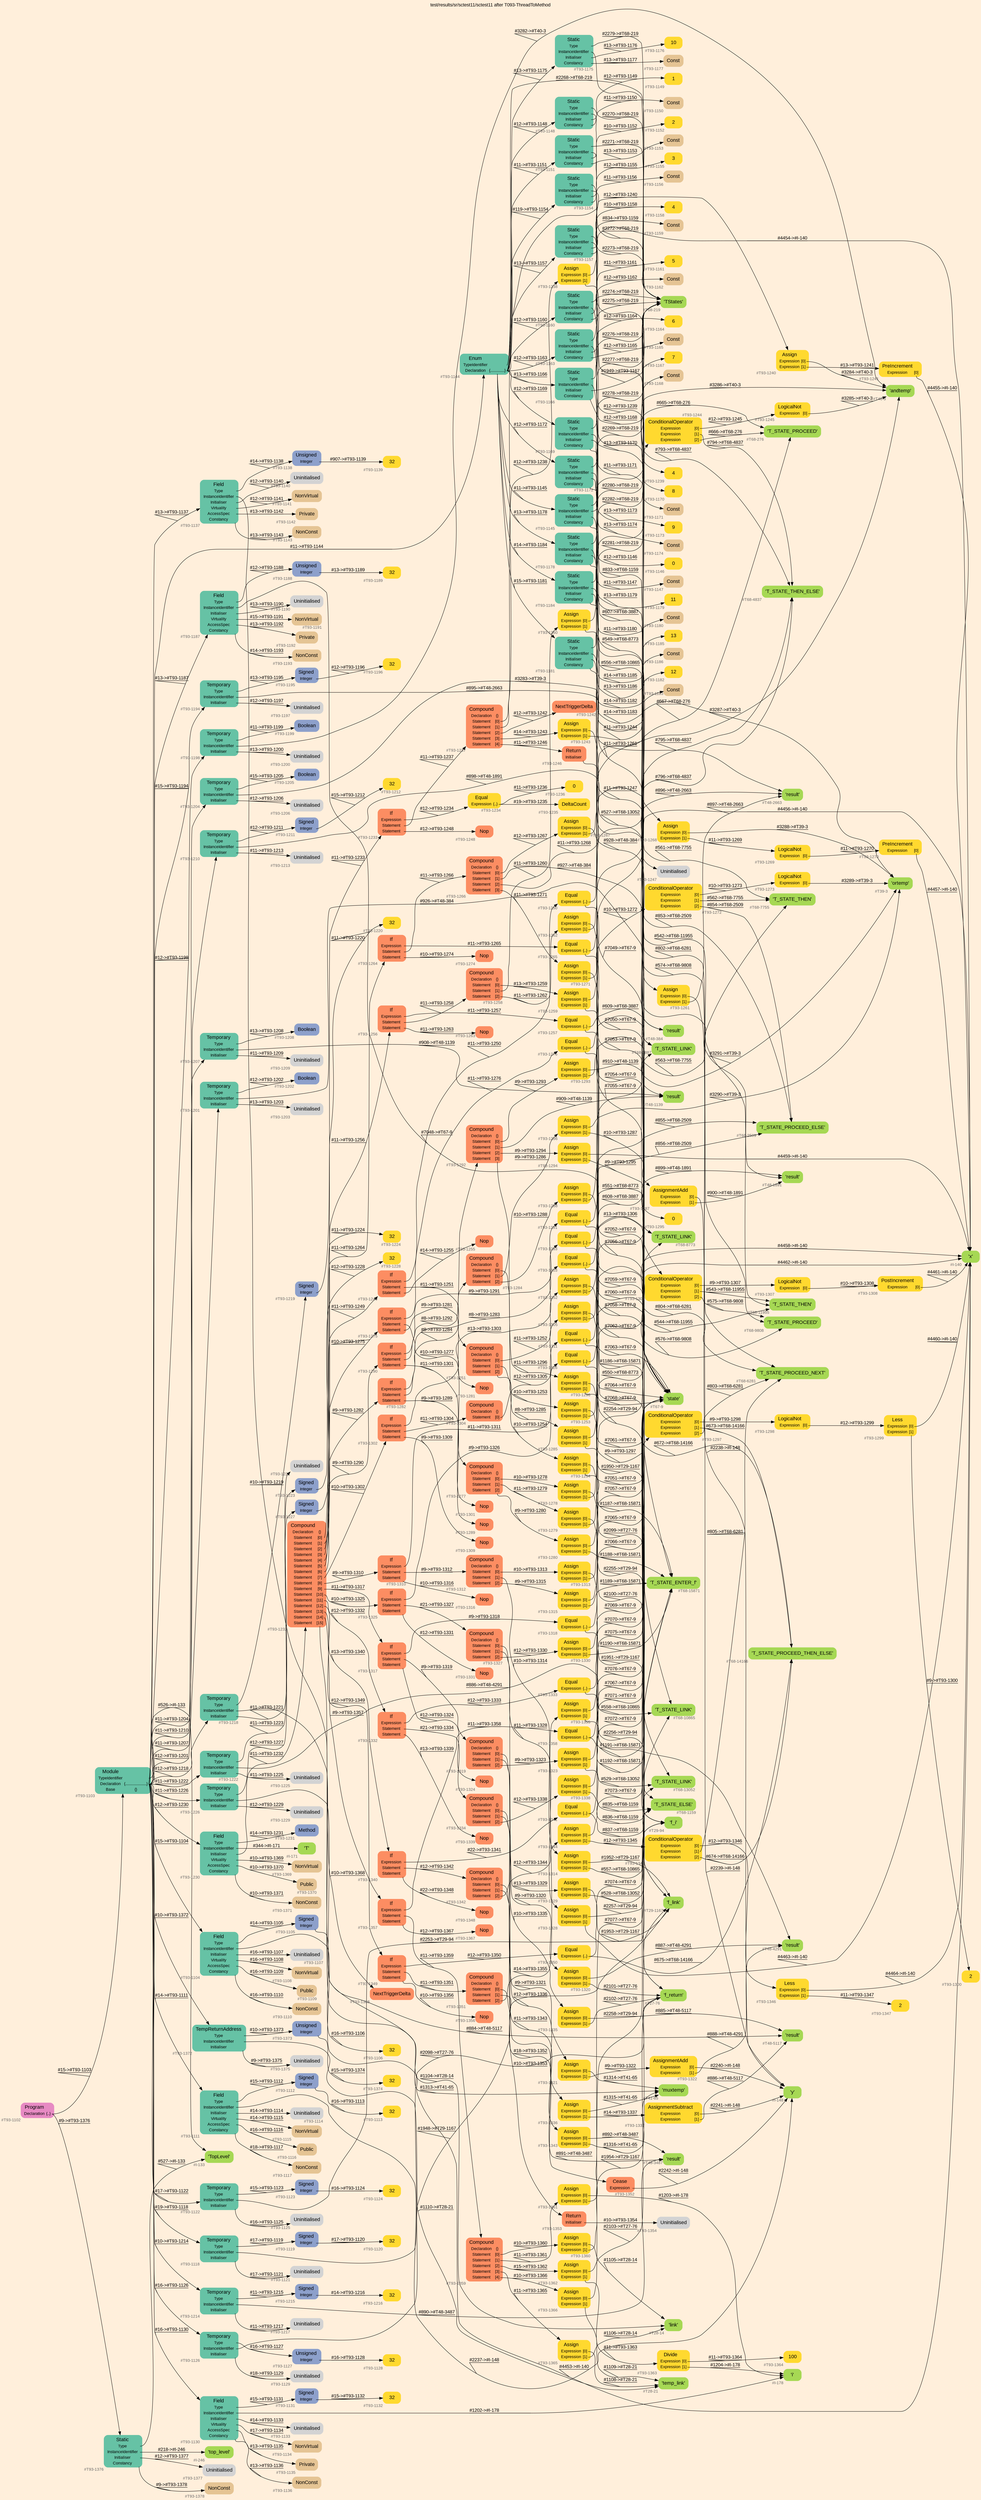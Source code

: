 digraph "test/results/sr/sctest11/sctest11 after T093-ThreadToMethod" {
label = "test/results/sr/sctest11/sctest11 after T093-ThreadToMethod"
labelloc = t
graph [
    rankdir = "LR"
    ranksep = 0.3
    bgcolor = antiquewhite1
    color = black
    fontcolor = black
    fontname = "Arial"
];
node [
    fontname = "Arial"
];
edge [
    fontname = "Arial"
];

// -------------------- node figure --------------------
// -------- block #T93-1102 ----------
"#T93-1102" [
    fillcolor = "/set28/4"
    xlabel = "#T93-1102"
    fontsize = "12"
    fontcolor = grey40
    shape = "plaintext"
    label = <<TABLE BORDER="0" CELLBORDER="0" CELLSPACING="0">
     <TR><TD><FONT COLOR="black" POINT-SIZE="15">Program</FONT></TD></TR>
     <TR><TD><FONT COLOR="black" POINT-SIZE="12">Declaration</FONT></TD><TD PORT="port0"><FONT COLOR="black" POINT-SIZE="12">{..}</FONT></TD></TR>
    </TABLE>>
    style = "rounded,filled"
];

// -------- block #T93-1103 ----------
"#T93-1103" [
    fillcolor = "/set28/1"
    xlabel = "#T93-1103"
    fontsize = "12"
    fontcolor = grey40
    shape = "plaintext"
    label = <<TABLE BORDER="0" CELLBORDER="0" CELLSPACING="0">
     <TR><TD><FONT COLOR="black" POINT-SIZE="15">Module</FONT></TD></TR>
     <TR><TD><FONT COLOR="black" POINT-SIZE="12">TypeIdentifier</FONT></TD><TD PORT="port0"></TD></TR>
     <TR><TD><FONT COLOR="black" POINT-SIZE="12">Declaration</FONT></TD><TD PORT="port1"><FONT COLOR="black" POINT-SIZE="12">{.....................}</FONT></TD></TR>
     <TR><TD><FONT COLOR="black" POINT-SIZE="12">Base</FONT></TD><TD PORT="port2"><FONT COLOR="black" POINT-SIZE="12">{}</FONT></TD></TR>
    </TABLE>>
    style = "rounded,filled"
];

// -------- block #I-133 ----------
"#I-133" [
    fillcolor = "/set28/5"
    xlabel = "#I-133"
    fontsize = "12"
    fontcolor = grey40
    shape = "plaintext"
    label = <<TABLE BORDER="0" CELLBORDER="0" CELLSPACING="0">
     <TR><TD><FONT COLOR="black" POINT-SIZE="15">'TopLevel'</FONT></TD></TR>
    </TABLE>>
    style = "rounded,filled"
];

// -------- block #T93-1104 ----------
"#T93-1104" [
    fillcolor = "/set28/1"
    xlabel = "#T93-1104"
    fontsize = "12"
    fontcolor = grey40
    shape = "plaintext"
    label = <<TABLE BORDER="0" CELLBORDER="0" CELLSPACING="0">
     <TR><TD><FONT COLOR="black" POINT-SIZE="15">Field</FONT></TD></TR>
     <TR><TD><FONT COLOR="black" POINT-SIZE="12">Type</FONT></TD><TD PORT="port0"></TD></TR>
     <TR><TD><FONT COLOR="black" POINT-SIZE="12">InstanceIdentifier</FONT></TD><TD PORT="port1"></TD></TR>
     <TR><TD><FONT COLOR="black" POINT-SIZE="12">Initialiser</FONT></TD><TD PORT="port2"></TD></TR>
     <TR><TD><FONT COLOR="black" POINT-SIZE="12">Virtuality</FONT></TD><TD PORT="port3"></TD></TR>
     <TR><TD><FONT COLOR="black" POINT-SIZE="12">AccessSpec</FONT></TD><TD PORT="port4"></TD></TR>
     <TR><TD><FONT COLOR="black" POINT-SIZE="12">Constancy</FONT></TD><TD PORT="port5"></TD></TR>
    </TABLE>>
    style = "rounded,filled"
];

// -------- block #T93-1105 ----------
"#T93-1105" [
    fillcolor = "/set28/3"
    xlabel = "#T93-1105"
    fontsize = "12"
    fontcolor = grey40
    shape = "plaintext"
    label = <<TABLE BORDER="0" CELLBORDER="0" CELLSPACING="0">
     <TR><TD><FONT COLOR="black" POINT-SIZE="15">Signed</FONT></TD></TR>
     <TR><TD><FONT COLOR="black" POINT-SIZE="12">Integer</FONT></TD><TD PORT="port0"></TD></TR>
    </TABLE>>
    style = "rounded,filled"
];

// -------- block #T93-1106 ----------
"#T93-1106" [
    fillcolor = "/set28/6"
    xlabel = "#T93-1106"
    fontsize = "12"
    fontcolor = grey40
    shape = "plaintext"
    label = <<TABLE BORDER="0" CELLBORDER="0" CELLSPACING="0">
     <TR><TD><FONT COLOR="black" POINT-SIZE="15">32</FONT></TD></TR>
    </TABLE>>
    style = "rounded,filled"
];

// -------- block #I-140 ----------
"#I-140" [
    fillcolor = "/set28/5"
    xlabel = "#I-140"
    fontsize = "12"
    fontcolor = grey40
    shape = "plaintext"
    label = <<TABLE BORDER="0" CELLBORDER="0" CELLSPACING="0">
     <TR><TD><FONT COLOR="black" POINT-SIZE="15">'x'</FONT></TD></TR>
    </TABLE>>
    style = "rounded,filled"
];

// -------- block #T93-1107 ----------
"#T93-1107" [
    xlabel = "#T93-1107"
    fontsize = "12"
    fontcolor = grey40
    shape = "plaintext"
    label = <<TABLE BORDER="0" CELLBORDER="0" CELLSPACING="0">
     <TR><TD><FONT COLOR="black" POINT-SIZE="15">Uninitialised</FONT></TD></TR>
    </TABLE>>
    style = "rounded,filled"
];

// -------- block #T93-1108 ----------
"#T93-1108" [
    fillcolor = "/set28/7"
    xlabel = "#T93-1108"
    fontsize = "12"
    fontcolor = grey40
    shape = "plaintext"
    label = <<TABLE BORDER="0" CELLBORDER="0" CELLSPACING="0">
     <TR><TD><FONT COLOR="black" POINT-SIZE="15">NonVirtual</FONT></TD></TR>
    </TABLE>>
    style = "rounded,filled"
];

// -------- block #T93-1109 ----------
"#T93-1109" [
    fillcolor = "/set28/7"
    xlabel = "#T93-1109"
    fontsize = "12"
    fontcolor = grey40
    shape = "plaintext"
    label = <<TABLE BORDER="0" CELLBORDER="0" CELLSPACING="0">
     <TR><TD><FONT COLOR="black" POINT-SIZE="15">Public</FONT></TD></TR>
    </TABLE>>
    style = "rounded,filled"
];

// -------- block #T93-1110 ----------
"#T93-1110" [
    fillcolor = "/set28/7"
    xlabel = "#T93-1110"
    fontsize = "12"
    fontcolor = grey40
    shape = "plaintext"
    label = <<TABLE BORDER="0" CELLBORDER="0" CELLSPACING="0">
     <TR><TD><FONT COLOR="black" POINT-SIZE="15">NonConst</FONT></TD></TR>
    </TABLE>>
    style = "rounded,filled"
];

// -------- block #T93-1111 ----------
"#T93-1111" [
    fillcolor = "/set28/1"
    xlabel = "#T93-1111"
    fontsize = "12"
    fontcolor = grey40
    shape = "plaintext"
    label = <<TABLE BORDER="0" CELLBORDER="0" CELLSPACING="0">
     <TR><TD><FONT COLOR="black" POINT-SIZE="15">Field</FONT></TD></TR>
     <TR><TD><FONT COLOR="black" POINT-SIZE="12">Type</FONT></TD><TD PORT="port0"></TD></TR>
     <TR><TD><FONT COLOR="black" POINT-SIZE="12">InstanceIdentifier</FONT></TD><TD PORT="port1"></TD></TR>
     <TR><TD><FONT COLOR="black" POINT-SIZE="12">Initialiser</FONT></TD><TD PORT="port2"></TD></TR>
     <TR><TD><FONT COLOR="black" POINT-SIZE="12">Virtuality</FONT></TD><TD PORT="port3"></TD></TR>
     <TR><TD><FONT COLOR="black" POINT-SIZE="12">AccessSpec</FONT></TD><TD PORT="port4"></TD></TR>
     <TR><TD><FONT COLOR="black" POINT-SIZE="12">Constancy</FONT></TD><TD PORT="port5"></TD></TR>
    </TABLE>>
    style = "rounded,filled"
];

// -------- block #T93-1112 ----------
"#T93-1112" [
    fillcolor = "/set28/3"
    xlabel = "#T93-1112"
    fontsize = "12"
    fontcolor = grey40
    shape = "plaintext"
    label = <<TABLE BORDER="0" CELLBORDER="0" CELLSPACING="0">
     <TR><TD><FONT COLOR="black" POINT-SIZE="15">Signed</FONT></TD></TR>
     <TR><TD><FONT COLOR="black" POINT-SIZE="12">Integer</FONT></TD><TD PORT="port0"></TD></TR>
    </TABLE>>
    style = "rounded,filled"
];

// -------- block #T93-1113 ----------
"#T93-1113" [
    fillcolor = "/set28/6"
    xlabel = "#T93-1113"
    fontsize = "12"
    fontcolor = grey40
    shape = "plaintext"
    label = <<TABLE BORDER="0" CELLBORDER="0" CELLSPACING="0">
     <TR><TD><FONT COLOR="black" POINT-SIZE="15">32</FONT></TD></TR>
    </TABLE>>
    style = "rounded,filled"
];

// -------- block #I-148 ----------
"#I-148" [
    fillcolor = "/set28/5"
    xlabel = "#I-148"
    fontsize = "12"
    fontcolor = grey40
    shape = "plaintext"
    label = <<TABLE BORDER="0" CELLBORDER="0" CELLSPACING="0">
     <TR><TD><FONT COLOR="black" POINT-SIZE="15">'y'</FONT></TD></TR>
    </TABLE>>
    style = "rounded,filled"
];

// -------- block #T93-1114 ----------
"#T93-1114" [
    xlabel = "#T93-1114"
    fontsize = "12"
    fontcolor = grey40
    shape = "plaintext"
    label = <<TABLE BORDER="0" CELLBORDER="0" CELLSPACING="0">
     <TR><TD><FONT COLOR="black" POINT-SIZE="15">Uninitialised</FONT></TD></TR>
    </TABLE>>
    style = "rounded,filled"
];

// -------- block #T93-1115 ----------
"#T93-1115" [
    fillcolor = "/set28/7"
    xlabel = "#T93-1115"
    fontsize = "12"
    fontcolor = grey40
    shape = "plaintext"
    label = <<TABLE BORDER="0" CELLBORDER="0" CELLSPACING="0">
     <TR><TD><FONT COLOR="black" POINT-SIZE="15">NonVirtual</FONT></TD></TR>
    </TABLE>>
    style = "rounded,filled"
];

// -------- block #T93-1116 ----------
"#T93-1116" [
    fillcolor = "/set28/7"
    xlabel = "#T93-1116"
    fontsize = "12"
    fontcolor = grey40
    shape = "plaintext"
    label = <<TABLE BORDER="0" CELLBORDER="0" CELLSPACING="0">
     <TR><TD><FONT COLOR="black" POINT-SIZE="15">Public</FONT></TD></TR>
    </TABLE>>
    style = "rounded,filled"
];

// -------- block #T93-1117 ----------
"#T93-1117" [
    fillcolor = "/set28/7"
    xlabel = "#T93-1117"
    fontsize = "12"
    fontcolor = grey40
    shape = "plaintext"
    label = <<TABLE BORDER="0" CELLBORDER="0" CELLSPACING="0">
     <TR><TD><FONT COLOR="black" POINT-SIZE="15">NonConst</FONT></TD></TR>
    </TABLE>>
    style = "rounded,filled"
];

// -------- block #T93-1118 ----------
"#T93-1118" [
    fillcolor = "/set28/1"
    xlabel = "#T93-1118"
    fontsize = "12"
    fontcolor = grey40
    shape = "plaintext"
    label = <<TABLE BORDER="0" CELLBORDER="0" CELLSPACING="0">
     <TR><TD><FONT COLOR="black" POINT-SIZE="15">Temporary</FONT></TD></TR>
     <TR><TD><FONT COLOR="black" POINT-SIZE="12">Type</FONT></TD><TD PORT="port0"></TD></TR>
     <TR><TD><FONT COLOR="black" POINT-SIZE="12">InstanceIdentifier</FONT></TD><TD PORT="port1"></TD></TR>
     <TR><TD><FONT COLOR="black" POINT-SIZE="12">Initialiser</FONT></TD><TD PORT="port2"></TD></TR>
    </TABLE>>
    style = "rounded,filled"
];

// -------- block #T93-1119 ----------
"#T93-1119" [
    fillcolor = "/set28/3"
    xlabel = "#T93-1119"
    fontsize = "12"
    fontcolor = grey40
    shape = "plaintext"
    label = <<TABLE BORDER="0" CELLBORDER="0" CELLSPACING="0">
     <TR><TD><FONT COLOR="black" POINT-SIZE="15">Signed</FONT></TD></TR>
     <TR><TD><FONT COLOR="black" POINT-SIZE="12">Integer</FONT></TD><TD PORT="port0"></TD></TR>
    </TABLE>>
    style = "rounded,filled"
];

// -------- block #T93-1120 ----------
"#T93-1120" [
    fillcolor = "/set28/6"
    xlabel = "#T93-1120"
    fontsize = "12"
    fontcolor = grey40
    shape = "plaintext"
    label = <<TABLE BORDER="0" CELLBORDER="0" CELLSPACING="0">
     <TR><TD><FONT COLOR="black" POINT-SIZE="15">32</FONT></TD></TR>
    </TABLE>>
    style = "rounded,filled"
];

// -------- block #T27-76 ----------
"#T27-76" [
    fillcolor = "/set28/5"
    xlabel = "#T27-76"
    fontsize = "12"
    fontcolor = grey40
    shape = "plaintext"
    label = <<TABLE BORDER="0" CELLBORDER="0" CELLSPACING="0">
     <TR><TD><FONT COLOR="black" POINT-SIZE="15">'f_return'</FONT></TD></TR>
    </TABLE>>
    style = "rounded,filled"
];

// -------- block #T93-1121 ----------
"#T93-1121" [
    xlabel = "#T93-1121"
    fontsize = "12"
    fontcolor = grey40
    shape = "plaintext"
    label = <<TABLE BORDER="0" CELLBORDER="0" CELLSPACING="0">
     <TR><TD><FONT COLOR="black" POINT-SIZE="15">Uninitialised</FONT></TD></TR>
    </TABLE>>
    style = "rounded,filled"
];

// -------- block #T93-1122 ----------
"#T93-1122" [
    fillcolor = "/set28/1"
    xlabel = "#T93-1122"
    fontsize = "12"
    fontcolor = grey40
    shape = "plaintext"
    label = <<TABLE BORDER="0" CELLBORDER="0" CELLSPACING="0">
     <TR><TD><FONT COLOR="black" POINT-SIZE="15">Temporary</FONT></TD></TR>
     <TR><TD><FONT COLOR="black" POINT-SIZE="12">Type</FONT></TD><TD PORT="port0"></TD></TR>
     <TR><TD><FONT COLOR="black" POINT-SIZE="12">InstanceIdentifier</FONT></TD><TD PORT="port1"></TD></TR>
     <TR><TD><FONT COLOR="black" POINT-SIZE="12">Initialiser</FONT></TD><TD PORT="port2"></TD></TR>
    </TABLE>>
    style = "rounded,filled"
];

// -------- block #T93-1123 ----------
"#T93-1123" [
    fillcolor = "/set28/3"
    xlabel = "#T93-1123"
    fontsize = "12"
    fontcolor = grey40
    shape = "plaintext"
    label = <<TABLE BORDER="0" CELLBORDER="0" CELLSPACING="0">
     <TR><TD><FONT COLOR="black" POINT-SIZE="15">Signed</FONT></TD></TR>
     <TR><TD><FONT COLOR="black" POINT-SIZE="12">Integer</FONT></TD><TD PORT="port0"></TD></TR>
    </TABLE>>
    style = "rounded,filled"
];

// -------- block #T93-1124 ----------
"#T93-1124" [
    fillcolor = "/set28/6"
    xlabel = "#T93-1124"
    fontsize = "12"
    fontcolor = grey40
    shape = "plaintext"
    label = <<TABLE BORDER="0" CELLBORDER="0" CELLSPACING="0">
     <TR><TD><FONT COLOR="black" POINT-SIZE="15">32</FONT></TD></TR>
    </TABLE>>
    style = "rounded,filled"
];

// -------- block #T29-94 ----------
"#T29-94" [
    fillcolor = "/set28/5"
    xlabel = "#T29-94"
    fontsize = "12"
    fontcolor = grey40
    shape = "plaintext"
    label = <<TABLE BORDER="0" CELLBORDER="0" CELLSPACING="0">
     <TR><TD><FONT COLOR="black" POINT-SIZE="15">'f_i'</FONT></TD></TR>
    </TABLE>>
    style = "rounded,filled"
];

// -------- block #T93-1125 ----------
"#T93-1125" [
    xlabel = "#T93-1125"
    fontsize = "12"
    fontcolor = grey40
    shape = "plaintext"
    label = <<TABLE BORDER="0" CELLBORDER="0" CELLSPACING="0">
     <TR><TD><FONT COLOR="black" POINT-SIZE="15">Uninitialised</FONT></TD></TR>
    </TABLE>>
    style = "rounded,filled"
];

// -------- block #T93-1126 ----------
"#T93-1126" [
    fillcolor = "/set28/1"
    xlabel = "#T93-1126"
    fontsize = "12"
    fontcolor = grey40
    shape = "plaintext"
    label = <<TABLE BORDER="0" CELLBORDER="0" CELLSPACING="0">
     <TR><TD><FONT COLOR="black" POINT-SIZE="15">Temporary</FONT></TD></TR>
     <TR><TD><FONT COLOR="black" POINT-SIZE="12">Type</FONT></TD><TD PORT="port0"></TD></TR>
     <TR><TD><FONT COLOR="black" POINT-SIZE="12">InstanceIdentifier</FONT></TD><TD PORT="port1"></TD></TR>
     <TR><TD><FONT COLOR="black" POINT-SIZE="12">Initialiser</FONT></TD><TD PORT="port2"></TD></TR>
    </TABLE>>
    style = "rounded,filled"
];

// -------- block #T93-1127 ----------
"#T93-1127" [
    fillcolor = "/set28/3"
    xlabel = "#T93-1127"
    fontsize = "12"
    fontcolor = grey40
    shape = "plaintext"
    label = <<TABLE BORDER="0" CELLBORDER="0" CELLSPACING="0">
     <TR><TD><FONT COLOR="black" POINT-SIZE="15">Unsigned</FONT></TD></TR>
     <TR><TD><FONT COLOR="black" POINT-SIZE="12">Integer</FONT></TD><TD PORT="port0"></TD></TR>
    </TABLE>>
    style = "rounded,filled"
];

// -------- block #T93-1128 ----------
"#T93-1128" [
    fillcolor = "/set28/6"
    xlabel = "#T93-1128"
    fontsize = "12"
    fontcolor = grey40
    shape = "plaintext"
    label = <<TABLE BORDER="0" CELLBORDER="0" CELLSPACING="0">
     <TR><TD><FONT COLOR="black" POINT-SIZE="15">32</FONT></TD></TR>
    </TABLE>>
    style = "rounded,filled"
];

// -------- block #T29-1167 ----------
"#T29-1167" [
    fillcolor = "/set28/5"
    xlabel = "#T29-1167"
    fontsize = "12"
    fontcolor = grey40
    shape = "plaintext"
    label = <<TABLE BORDER="0" CELLBORDER="0" CELLSPACING="0">
     <TR><TD><FONT COLOR="black" POINT-SIZE="15">'f_link'</FONT></TD></TR>
    </TABLE>>
    style = "rounded,filled"
];

// -------- block #T93-1129 ----------
"#T93-1129" [
    xlabel = "#T93-1129"
    fontsize = "12"
    fontcolor = grey40
    shape = "plaintext"
    label = <<TABLE BORDER="0" CELLBORDER="0" CELLSPACING="0">
     <TR><TD><FONT COLOR="black" POINT-SIZE="15">Uninitialised</FONT></TD></TR>
    </TABLE>>
    style = "rounded,filled"
];

// -------- block #T93-1130 ----------
"#T93-1130" [
    fillcolor = "/set28/1"
    xlabel = "#T93-1130"
    fontsize = "12"
    fontcolor = grey40
    shape = "plaintext"
    label = <<TABLE BORDER="0" CELLBORDER="0" CELLSPACING="0">
     <TR><TD><FONT COLOR="black" POINT-SIZE="15">Field</FONT></TD></TR>
     <TR><TD><FONT COLOR="black" POINT-SIZE="12">Type</FONT></TD><TD PORT="port0"></TD></TR>
     <TR><TD><FONT COLOR="black" POINT-SIZE="12">InstanceIdentifier</FONT></TD><TD PORT="port1"></TD></TR>
     <TR><TD><FONT COLOR="black" POINT-SIZE="12">Initialiser</FONT></TD><TD PORT="port2"></TD></TR>
     <TR><TD><FONT COLOR="black" POINT-SIZE="12">Virtuality</FONT></TD><TD PORT="port3"></TD></TR>
     <TR><TD><FONT COLOR="black" POINT-SIZE="12">AccessSpec</FONT></TD><TD PORT="port4"></TD></TR>
     <TR><TD><FONT COLOR="black" POINT-SIZE="12">Constancy</FONT></TD><TD PORT="port5"></TD></TR>
    </TABLE>>
    style = "rounded,filled"
];

// -------- block #T93-1131 ----------
"#T93-1131" [
    fillcolor = "/set28/3"
    xlabel = "#T93-1131"
    fontsize = "12"
    fontcolor = grey40
    shape = "plaintext"
    label = <<TABLE BORDER="0" CELLBORDER="0" CELLSPACING="0">
     <TR><TD><FONT COLOR="black" POINT-SIZE="15">Signed</FONT></TD></TR>
     <TR><TD><FONT COLOR="black" POINT-SIZE="12">Integer</FONT></TD><TD PORT="port0"></TD></TR>
    </TABLE>>
    style = "rounded,filled"
];

// -------- block #T93-1132 ----------
"#T93-1132" [
    fillcolor = "/set28/6"
    xlabel = "#T93-1132"
    fontsize = "12"
    fontcolor = grey40
    shape = "plaintext"
    label = <<TABLE BORDER="0" CELLBORDER="0" CELLSPACING="0">
     <TR><TD><FONT COLOR="black" POINT-SIZE="15">32</FONT></TD></TR>
    </TABLE>>
    style = "rounded,filled"
];

// -------- block #I-178 ----------
"#I-178" [
    fillcolor = "/set28/5"
    xlabel = "#I-178"
    fontsize = "12"
    fontcolor = grey40
    shape = "plaintext"
    label = <<TABLE BORDER="0" CELLBORDER="0" CELLSPACING="0">
     <TR><TD><FONT COLOR="black" POINT-SIZE="15">'i'</FONT></TD></TR>
    </TABLE>>
    style = "rounded,filled"
];

// -------- block #T93-1133 ----------
"#T93-1133" [
    xlabel = "#T93-1133"
    fontsize = "12"
    fontcolor = grey40
    shape = "plaintext"
    label = <<TABLE BORDER="0" CELLBORDER="0" CELLSPACING="0">
     <TR><TD><FONT COLOR="black" POINT-SIZE="15">Uninitialised</FONT></TD></TR>
    </TABLE>>
    style = "rounded,filled"
];

// -------- block #T93-1134 ----------
"#T93-1134" [
    fillcolor = "/set28/7"
    xlabel = "#T93-1134"
    fontsize = "12"
    fontcolor = grey40
    shape = "plaintext"
    label = <<TABLE BORDER="0" CELLBORDER="0" CELLSPACING="0">
     <TR><TD><FONT COLOR="black" POINT-SIZE="15">NonVirtual</FONT></TD></TR>
    </TABLE>>
    style = "rounded,filled"
];

// -------- block #T93-1135 ----------
"#T93-1135" [
    fillcolor = "/set28/7"
    xlabel = "#T93-1135"
    fontsize = "12"
    fontcolor = grey40
    shape = "plaintext"
    label = <<TABLE BORDER="0" CELLBORDER="0" CELLSPACING="0">
     <TR><TD><FONT COLOR="black" POINT-SIZE="15">Private</FONT></TD></TR>
    </TABLE>>
    style = "rounded,filled"
];

// -------- block #T93-1136 ----------
"#T93-1136" [
    fillcolor = "/set28/7"
    xlabel = "#T93-1136"
    fontsize = "12"
    fontcolor = grey40
    shape = "plaintext"
    label = <<TABLE BORDER="0" CELLBORDER="0" CELLSPACING="0">
     <TR><TD><FONT COLOR="black" POINT-SIZE="15">NonConst</FONT></TD></TR>
    </TABLE>>
    style = "rounded,filled"
];

// -------- block #T93-1137 ----------
"#T93-1137" [
    fillcolor = "/set28/1"
    xlabel = "#T93-1137"
    fontsize = "12"
    fontcolor = grey40
    shape = "plaintext"
    label = <<TABLE BORDER="0" CELLBORDER="0" CELLSPACING="0">
     <TR><TD><FONT COLOR="black" POINT-SIZE="15">Field</FONT></TD></TR>
     <TR><TD><FONT COLOR="black" POINT-SIZE="12">Type</FONT></TD><TD PORT="port0"></TD></TR>
     <TR><TD><FONT COLOR="black" POINT-SIZE="12">InstanceIdentifier</FONT></TD><TD PORT="port1"></TD></TR>
     <TR><TD><FONT COLOR="black" POINT-SIZE="12">Initialiser</FONT></TD><TD PORT="port2"></TD></TR>
     <TR><TD><FONT COLOR="black" POINT-SIZE="12">Virtuality</FONT></TD><TD PORT="port3"></TD></TR>
     <TR><TD><FONT COLOR="black" POINT-SIZE="12">AccessSpec</FONT></TD><TD PORT="port4"></TD></TR>
     <TR><TD><FONT COLOR="black" POINT-SIZE="12">Constancy</FONT></TD><TD PORT="port5"></TD></TR>
    </TABLE>>
    style = "rounded,filled"
];

// -------- block #T93-1138 ----------
"#T93-1138" [
    fillcolor = "/set28/3"
    xlabel = "#T93-1138"
    fontsize = "12"
    fontcolor = grey40
    shape = "plaintext"
    label = <<TABLE BORDER="0" CELLBORDER="0" CELLSPACING="0">
     <TR><TD><FONT COLOR="black" POINT-SIZE="15">Unsigned</FONT></TD></TR>
     <TR><TD><FONT COLOR="black" POINT-SIZE="12">Integer</FONT></TD><TD PORT="port0"></TD></TR>
    </TABLE>>
    style = "rounded,filled"
];

// -------- block #T93-1139 ----------
"#T93-1139" [
    fillcolor = "/set28/6"
    xlabel = "#T93-1139"
    fontsize = "12"
    fontcolor = grey40
    shape = "plaintext"
    label = <<TABLE BORDER="0" CELLBORDER="0" CELLSPACING="0">
     <TR><TD><FONT COLOR="black" POINT-SIZE="15">32</FONT></TD></TR>
    </TABLE>>
    style = "rounded,filled"
];

// -------- block #T28-14 ----------
"#T28-14" [
    fillcolor = "/set28/5"
    xlabel = "#T28-14"
    fontsize = "12"
    fontcolor = grey40
    shape = "plaintext"
    label = <<TABLE BORDER="0" CELLBORDER="0" CELLSPACING="0">
     <TR><TD><FONT COLOR="black" POINT-SIZE="15">'link'</FONT></TD></TR>
    </TABLE>>
    style = "rounded,filled"
];

// -------- block #T93-1140 ----------
"#T93-1140" [
    xlabel = "#T93-1140"
    fontsize = "12"
    fontcolor = grey40
    shape = "plaintext"
    label = <<TABLE BORDER="0" CELLBORDER="0" CELLSPACING="0">
     <TR><TD><FONT COLOR="black" POINT-SIZE="15">Uninitialised</FONT></TD></TR>
    </TABLE>>
    style = "rounded,filled"
];

// -------- block #T93-1141 ----------
"#T93-1141" [
    fillcolor = "/set28/7"
    xlabel = "#T93-1141"
    fontsize = "12"
    fontcolor = grey40
    shape = "plaintext"
    label = <<TABLE BORDER="0" CELLBORDER="0" CELLSPACING="0">
     <TR><TD><FONT COLOR="black" POINT-SIZE="15">NonVirtual</FONT></TD></TR>
    </TABLE>>
    style = "rounded,filled"
];

// -------- block #T93-1142 ----------
"#T93-1142" [
    fillcolor = "/set28/7"
    xlabel = "#T93-1142"
    fontsize = "12"
    fontcolor = grey40
    shape = "plaintext"
    label = <<TABLE BORDER="0" CELLBORDER="0" CELLSPACING="0">
     <TR><TD><FONT COLOR="black" POINT-SIZE="15">Private</FONT></TD></TR>
    </TABLE>>
    style = "rounded,filled"
];

// -------- block #T93-1143 ----------
"#T93-1143" [
    fillcolor = "/set28/7"
    xlabel = "#T93-1143"
    fontsize = "12"
    fontcolor = grey40
    shape = "plaintext"
    label = <<TABLE BORDER="0" CELLBORDER="0" CELLSPACING="0">
     <TR><TD><FONT COLOR="black" POINT-SIZE="15">NonConst</FONT></TD></TR>
    </TABLE>>
    style = "rounded,filled"
];

// -------- block #T93-1144 ----------
"#T93-1144" [
    fillcolor = "/set28/1"
    xlabel = "#T93-1144"
    fontsize = "12"
    fontcolor = grey40
    shape = "plaintext"
    label = <<TABLE BORDER="0" CELLBORDER="0" CELLSPACING="0">
     <TR><TD><FONT COLOR="black" POINT-SIZE="15">Enum</FONT></TD></TR>
     <TR><TD><FONT COLOR="black" POINT-SIZE="12">TypeIdentifier</FONT></TD><TD PORT="port0"></TD></TR>
     <TR><TD><FONT COLOR="black" POINT-SIZE="12">Declaration</FONT></TD><TD PORT="port1"><FONT COLOR="black" POINT-SIZE="12">{..............}</FONT></TD></TR>
    </TABLE>>
    style = "rounded,filled"
];

// -------- block #T68-219 ----------
"#T68-219" [
    fillcolor = "/set28/5"
    xlabel = "#T68-219"
    fontsize = "12"
    fontcolor = grey40
    shape = "plaintext"
    label = <<TABLE BORDER="0" CELLBORDER="0" CELLSPACING="0">
     <TR><TD><FONT COLOR="black" POINT-SIZE="15">'TStates'</FONT></TD></TR>
    </TABLE>>
    style = "rounded,filled"
];

// -------- block #T93-1145 ----------
"#T93-1145" [
    fillcolor = "/set28/1"
    xlabel = "#T93-1145"
    fontsize = "12"
    fontcolor = grey40
    shape = "plaintext"
    label = <<TABLE BORDER="0" CELLBORDER="0" CELLSPACING="0">
     <TR><TD><FONT COLOR="black" POINT-SIZE="15">Static</FONT></TD></TR>
     <TR><TD><FONT COLOR="black" POINT-SIZE="12">Type</FONT></TD><TD PORT="port0"></TD></TR>
     <TR><TD><FONT COLOR="black" POINT-SIZE="12">InstanceIdentifier</FONT></TD><TD PORT="port1"></TD></TR>
     <TR><TD><FONT COLOR="black" POINT-SIZE="12">Initialiser</FONT></TD><TD PORT="port2"></TD></TR>
     <TR><TD><FONT COLOR="black" POINT-SIZE="12">Constancy</FONT></TD><TD PORT="port3"></TD></TR>
    </TABLE>>
    style = "rounded,filled"
];

// -------- block #T68-276 ----------
"#T68-276" [
    fillcolor = "/set28/5"
    xlabel = "#T68-276"
    fontsize = "12"
    fontcolor = grey40
    shape = "plaintext"
    label = <<TABLE BORDER="0" CELLBORDER="0" CELLSPACING="0">
     <TR><TD><FONT COLOR="black" POINT-SIZE="15">'T_STATE_PROCEED'</FONT></TD></TR>
    </TABLE>>
    style = "rounded,filled"
];

// -------- block #T93-1146 ----------
"#T93-1146" [
    fillcolor = "/set28/6"
    xlabel = "#T93-1146"
    fontsize = "12"
    fontcolor = grey40
    shape = "plaintext"
    label = <<TABLE BORDER="0" CELLBORDER="0" CELLSPACING="0">
     <TR><TD><FONT COLOR="black" POINT-SIZE="15">0</FONT></TD></TR>
    </TABLE>>
    style = "rounded,filled"
];

// -------- block #T93-1147 ----------
"#T93-1147" [
    fillcolor = "/set28/7"
    xlabel = "#T93-1147"
    fontsize = "12"
    fontcolor = grey40
    shape = "plaintext"
    label = <<TABLE BORDER="0" CELLBORDER="0" CELLSPACING="0">
     <TR><TD><FONT COLOR="black" POINT-SIZE="15">Const</FONT></TD></TR>
    </TABLE>>
    style = "rounded,filled"
];

// -------- block #T93-1148 ----------
"#T93-1148" [
    fillcolor = "/set28/1"
    xlabel = "#T93-1148"
    fontsize = "12"
    fontcolor = grey40
    shape = "plaintext"
    label = <<TABLE BORDER="0" CELLBORDER="0" CELLSPACING="0">
     <TR><TD><FONT COLOR="black" POINT-SIZE="15">Static</FONT></TD></TR>
     <TR><TD><FONT COLOR="black" POINT-SIZE="12">Type</FONT></TD><TD PORT="port0"></TD></TR>
     <TR><TD><FONT COLOR="black" POINT-SIZE="12">InstanceIdentifier</FONT></TD><TD PORT="port1"></TD></TR>
     <TR><TD><FONT COLOR="black" POINT-SIZE="12">Initialiser</FONT></TD><TD PORT="port2"></TD></TR>
     <TR><TD><FONT COLOR="black" POINT-SIZE="12">Constancy</FONT></TD><TD PORT="port3"></TD></TR>
    </TABLE>>
    style = "rounded,filled"
];

// -------- block #T68-1159 ----------
"#T68-1159" [
    fillcolor = "/set28/5"
    xlabel = "#T68-1159"
    fontsize = "12"
    fontcolor = grey40
    shape = "plaintext"
    label = <<TABLE BORDER="0" CELLBORDER="0" CELLSPACING="0">
     <TR><TD><FONT COLOR="black" POINT-SIZE="15">'T_STATE_ELSE'</FONT></TD></TR>
    </TABLE>>
    style = "rounded,filled"
];

// -------- block #T93-1149 ----------
"#T93-1149" [
    fillcolor = "/set28/6"
    xlabel = "#T93-1149"
    fontsize = "12"
    fontcolor = grey40
    shape = "plaintext"
    label = <<TABLE BORDER="0" CELLBORDER="0" CELLSPACING="0">
     <TR><TD><FONT COLOR="black" POINT-SIZE="15">1</FONT></TD></TR>
    </TABLE>>
    style = "rounded,filled"
];

// -------- block #T93-1150 ----------
"#T93-1150" [
    fillcolor = "/set28/7"
    xlabel = "#T93-1150"
    fontsize = "12"
    fontcolor = grey40
    shape = "plaintext"
    label = <<TABLE BORDER="0" CELLBORDER="0" CELLSPACING="0">
     <TR><TD><FONT COLOR="black" POINT-SIZE="15">Const</FONT></TD></TR>
    </TABLE>>
    style = "rounded,filled"
];

// -------- block #T93-1151 ----------
"#T93-1151" [
    fillcolor = "/set28/1"
    xlabel = "#T93-1151"
    fontsize = "12"
    fontcolor = grey40
    shape = "plaintext"
    label = <<TABLE BORDER="0" CELLBORDER="0" CELLSPACING="0">
     <TR><TD><FONT COLOR="black" POINT-SIZE="15">Static</FONT></TD></TR>
     <TR><TD><FONT COLOR="black" POINT-SIZE="12">Type</FONT></TD><TD PORT="port0"></TD></TR>
     <TR><TD><FONT COLOR="black" POINT-SIZE="12">InstanceIdentifier</FONT></TD><TD PORT="port1"></TD></TR>
     <TR><TD><FONT COLOR="black" POINT-SIZE="12">Initialiser</FONT></TD><TD PORT="port2"></TD></TR>
     <TR><TD><FONT COLOR="black" POINT-SIZE="12">Constancy</FONT></TD><TD PORT="port3"></TD></TR>
    </TABLE>>
    style = "rounded,filled"
];

// -------- block #T68-2509 ----------
"#T68-2509" [
    fillcolor = "/set28/5"
    xlabel = "#T68-2509"
    fontsize = "12"
    fontcolor = grey40
    shape = "plaintext"
    label = <<TABLE BORDER="0" CELLBORDER="0" CELLSPACING="0">
     <TR><TD><FONT COLOR="black" POINT-SIZE="15">'T_STATE_PROCEED_ELSE'</FONT></TD></TR>
    </TABLE>>
    style = "rounded,filled"
];

// -------- block #T93-1152 ----------
"#T93-1152" [
    fillcolor = "/set28/6"
    xlabel = "#T93-1152"
    fontsize = "12"
    fontcolor = grey40
    shape = "plaintext"
    label = <<TABLE BORDER="0" CELLBORDER="0" CELLSPACING="0">
     <TR><TD><FONT COLOR="black" POINT-SIZE="15">2</FONT></TD></TR>
    </TABLE>>
    style = "rounded,filled"
];

// -------- block #T93-1153 ----------
"#T93-1153" [
    fillcolor = "/set28/7"
    xlabel = "#T93-1153"
    fontsize = "12"
    fontcolor = grey40
    shape = "plaintext"
    label = <<TABLE BORDER="0" CELLBORDER="0" CELLSPACING="0">
     <TR><TD><FONT COLOR="black" POINT-SIZE="15">Const</FONT></TD></TR>
    </TABLE>>
    style = "rounded,filled"
];

// -------- block #T93-1154 ----------
"#T93-1154" [
    fillcolor = "/set28/1"
    xlabel = "#T93-1154"
    fontsize = "12"
    fontcolor = grey40
    shape = "plaintext"
    label = <<TABLE BORDER="0" CELLBORDER="0" CELLSPACING="0">
     <TR><TD><FONT COLOR="black" POINT-SIZE="15">Static</FONT></TD></TR>
     <TR><TD><FONT COLOR="black" POINT-SIZE="12">Type</FONT></TD><TD PORT="port0"></TD></TR>
     <TR><TD><FONT COLOR="black" POINT-SIZE="12">InstanceIdentifier</FONT></TD><TD PORT="port1"></TD></TR>
     <TR><TD><FONT COLOR="black" POINT-SIZE="12">Initialiser</FONT></TD><TD PORT="port2"></TD></TR>
     <TR><TD><FONT COLOR="black" POINT-SIZE="12">Constancy</FONT></TD><TD PORT="port3"></TD></TR>
    </TABLE>>
    style = "rounded,filled"
];

// -------- block #T68-3887 ----------
"#T68-3887" [
    fillcolor = "/set28/5"
    xlabel = "#T68-3887"
    fontsize = "12"
    fontcolor = grey40
    shape = "plaintext"
    label = <<TABLE BORDER="0" CELLBORDER="0" CELLSPACING="0">
     <TR><TD><FONT COLOR="black" POINT-SIZE="15">'T_STATE_LINK'</FONT></TD></TR>
    </TABLE>>
    style = "rounded,filled"
];

// -------- block #T93-1155 ----------
"#T93-1155" [
    fillcolor = "/set28/6"
    xlabel = "#T93-1155"
    fontsize = "12"
    fontcolor = grey40
    shape = "plaintext"
    label = <<TABLE BORDER="0" CELLBORDER="0" CELLSPACING="0">
     <TR><TD><FONT COLOR="black" POINT-SIZE="15">3</FONT></TD></TR>
    </TABLE>>
    style = "rounded,filled"
];

// -------- block #T93-1156 ----------
"#T93-1156" [
    fillcolor = "/set28/7"
    xlabel = "#T93-1156"
    fontsize = "12"
    fontcolor = grey40
    shape = "plaintext"
    label = <<TABLE BORDER="0" CELLBORDER="0" CELLSPACING="0">
     <TR><TD><FONT COLOR="black" POINT-SIZE="15">Const</FONT></TD></TR>
    </TABLE>>
    style = "rounded,filled"
];

// -------- block #T93-1157 ----------
"#T93-1157" [
    fillcolor = "/set28/1"
    xlabel = "#T93-1157"
    fontsize = "12"
    fontcolor = grey40
    shape = "plaintext"
    label = <<TABLE BORDER="0" CELLBORDER="0" CELLSPACING="0">
     <TR><TD><FONT COLOR="black" POINT-SIZE="15">Static</FONT></TD></TR>
     <TR><TD><FONT COLOR="black" POINT-SIZE="12">Type</FONT></TD><TD PORT="port0"></TD></TR>
     <TR><TD><FONT COLOR="black" POINT-SIZE="12">InstanceIdentifier</FONT></TD><TD PORT="port1"></TD></TR>
     <TR><TD><FONT COLOR="black" POINT-SIZE="12">Initialiser</FONT></TD><TD PORT="port2"></TD></TR>
     <TR><TD><FONT COLOR="black" POINT-SIZE="12">Constancy</FONT></TD><TD PORT="port3"></TD></TR>
    </TABLE>>
    style = "rounded,filled"
];

// -------- block #T68-4837 ----------
"#T68-4837" [
    fillcolor = "/set28/5"
    xlabel = "#T68-4837"
    fontsize = "12"
    fontcolor = grey40
    shape = "plaintext"
    label = <<TABLE BORDER="0" CELLBORDER="0" CELLSPACING="0">
     <TR><TD><FONT COLOR="black" POINT-SIZE="15">'T_STATE_THEN_ELSE'</FONT></TD></TR>
    </TABLE>>
    style = "rounded,filled"
];

// -------- block #T93-1158 ----------
"#T93-1158" [
    fillcolor = "/set28/6"
    xlabel = "#T93-1158"
    fontsize = "12"
    fontcolor = grey40
    shape = "plaintext"
    label = <<TABLE BORDER="0" CELLBORDER="0" CELLSPACING="0">
     <TR><TD><FONT COLOR="black" POINT-SIZE="15">4</FONT></TD></TR>
    </TABLE>>
    style = "rounded,filled"
];

// -------- block #T93-1159 ----------
"#T93-1159" [
    fillcolor = "/set28/7"
    xlabel = "#T93-1159"
    fontsize = "12"
    fontcolor = grey40
    shape = "plaintext"
    label = <<TABLE BORDER="0" CELLBORDER="0" CELLSPACING="0">
     <TR><TD><FONT COLOR="black" POINT-SIZE="15">Const</FONT></TD></TR>
    </TABLE>>
    style = "rounded,filled"
];

// -------- block #T93-1160 ----------
"#T93-1160" [
    fillcolor = "/set28/1"
    xlabel = "#T93-1160"
    fontsize = "12"
    fontcolor = grey40
    shape = "plaintext"
    label = <<TABLE BORDER="0" CELLBORDER="0" CELLSPACING="0">
     <TR><TD><FONT COLOR="black" POINT-SIZE="15">Static</FONT></TD></TR>
     <TR><TD><FONT COLOR="black" POINT-SIZE="12">Type</FONT></TD><TD PORT="port0"></TD></TR>
     <TR><TD><FONT COLOR="black" POINT-SIZE="12">InstanceIdentifier</FONT></TD><TD PORT="port1"></TD></TR>
     <TR><TD><FONT COLOR="black" POINT-SIZE="12">Initialiser</FONT></TD><TD PORT="port2"></TD></TR>
     <TR><TD><FONT COLOR="black" POINT-SIZE="12">Constancy</FONT></TD><TD PORT="port3"></TD></TR>
    </TABLE>>
    style = "rounded,filled"
];

// -------- block #T68-6281 ----------
"#T68-6281" [
    fillcolor = "/set28/5"
    xlabel = "#T68-6281"
    fontsize = "12"
    fontcolor = grey40
    shape = "plaintext"
    label = <<TABLE BORDER="0" CELLBORDER="0" CELLSPACING="0">
     <TR><TD><FONT COLOR="black" POINT-SIZE="15">'T_STATE_PROCEED_NEXT'</FONT></TD></TR>
    </TABLE>>
    style = "rounded,filled"
];

// -------- block #T93-1161 ----------
"#T93-1161" [
    fillcolor = "/set28/6"
    xlabel = "#T93-1161"
    fontsize = "12"
    fontcolor = grey40
    shape = "plaintext"
    label = <<TABLE BORDER="0" CELLBORDER="0" CELLSPACING="0">
     <TR><TD><FONT COLOR="black" POINT-SIZE="15">5</FONT></TD></TR>
    </TABLE>>
    style = "rounded,filled"
];

// -------- block #T93-1162 ----------
"#T93-1162" [
    fillcolor = "/set28/7"
    xlabel = "#T93-1162"
    fontsize = "12"
    fontcolor = grey40
    shape = "plaintext"
    label = <<TABLE BORDER="0" CELLBORDER="0" CELLSPACING="0">
     <TR><TD><FONT COLOR="black" POINT-SIZE="15">Const</FONT></TD></TR>
    </TABLE>>
    style = "rounded,filled"
];

// -------- block #T93-1163 ----------
"#T93-1163" [
    fillcolor = "/set28/1"
    xlabel = "#T93-1163"
    fontsize = "12"
    fontcolor = grey40
    shape = "plaintext"
    label = <<TABLE BORDER="0" CELLBORDER="0" CELLSPACING="0">
     <TR><TD><FONT COLOR="black" POINT-SIZE="15">Static</FONT></TD></TR>
     <TR><TD><FONT COLOR="black" POINT-SIZE="12">Type</FONT></TD><TD PORT="port0"></TD></TR>
     <TR><TD><FONT COLOR="black" POINT-SIZE="12">InstanceIdentifier</FONT></TD><TD PORT="port1"></TD></TR>
     <TR><TD><FONT COLOR="black" POINT-SIZE="12">Initialiser</FONT></TD><TD PORT="port2"></TD></TR>
     <TR><TD><FONT COLOR="black" POINT-SIZE="12">Constancy</FONT></TD><TD PORT="port3"></TD></TR>
    </TABLE>>
    style = "rounded,filled"
];

// -------- block #T68-7755 ----------
"#T68-7755" [
    fillcolor = "/set28/5"
    xlabel = "#T68-7755"
    fontsize = "12"
    fontcolor = grey40
    shape = "plaintext"
    label = <<TABLE BORDER="0" CELLBORDER="0" CELLSPACING="0">
     <TR><TD><FONT COLOR="black" POINT-SIZE="15">'T_STATE_THEN'</FONT></TD></TR>
    </TABLE>>
    style = "rounded,filled"
];

// -------- block #T93-1164 ----------
"#T93-1164" [
    fillcolor = "/set28/6"
    xlabel = "#T93-1164"
    fontsize = "12"
    fontcolor = grey40
    shape = "plaintext"
    label = <<TABLE BORDER="0" CELLBORDER="0" CELLSPACING="0">
     <TR><TD><FONT COLOR="black" POINT-SIZE="15">6</FONT></TD></TR>
    </TABLE>>
    style = "rounded,filled"
];

// -------- block #T93-1165 ----------
"#T93-1165" [
    fillcolor = "/set28/7"
    xlabel = "#T93-1165"
    fontsize = "12"
    fontcolor = grey40
    shape = "plaintext"
    label = <<TABLE BORDER="0" CELLBORDER="0" CELLSPACING="0">
     <TR><TD><FONT COLOR="black" POINT-SIZE="15">Const</FONT></TD></TR>
    </TABLE>>
    style = "rounded,filled"
];

// -------- block #T93-1166 ----------
"#T93-1166" [
    fillcolor = "/set28/1"
    xlabel = "#T93-1166"
    fontsize = "12"
    fontcolor = grey40
    shape = "plaintext"
    label = <<TABLE BORDER="0" CELLBORDER="0" CELLSPACING="0">
     <TR><TD><FONT COLOR="black" POINT-SIZE="15">Static</FONT></TD></TR>
     <TR><TD><FONT COLOR="black" POINT-SIZE="12">Type</FONT></TD><TD PORT="port0"></TD></TR>
     <TR><TD><FONT COLOR="black" POINT-SIZE="12">InstanceIdentifier</FONT></TD><TD PORT="port1"></TD></TR>
     <TR><TD><FONT COLOR="black" POINT-SIZE="12">Initialiser</FONT></TD><TD PORT="port2"></TD></TR>
     <TR><TD><FONT COLOR="black" POINT-SIZE="12">Constancy</FONT></TD><TD PORT="port3"></TD></TR>
    </TABLE>>
    style = "rounded,filled"
];

// -------- block #T68-8773 ----------
"#T68-8773" [
    fillcolor = "/set28/5"
    xlabel = "#T68-8773"
    fontsize = "12"
    fontcolor = grey40
    shape = "plaintext"
    label = <<TABLE BORDER="0" CELLBORDER="0" CELLSPACING="0">
     <TR><TD><FONT COLOR="black" POINT-SIZE="15">'T_STATE_LINK'</FONT></TD></TR>
    </TABLE>>
    style = "rounded,filled"
];

// -------- block #T93-1167 ----------
"#T93-1167" [
    fillcolor = "/set28/6"
    xlabel = "#T93-1167"
    fontsize = "12"
    fontcolor = grey40
    shape = "plaintext"
    label = <<TABLE BORDER="0" CELLBORDER="0" CELLSPACING="0">
     <TR><TD><FONT COLOR="black" POINT-SIZE="15">7</FONT></TD></TR>
    </TABLE>>
    style = "rounded,filled"
];

// -------- block #T93-1168 ----------
"#T93-1168" [
    fillcolor = "/set28/7"
    xlabel = "#T93-1168"
    fontsize = "12"
    fontcolor = grey40
    shape = "plaintext"
    label = <<TABLE BORDER="0" CELLBORDER="0" CELLSPACING="0">
     <TR><TD><FONT COLOR="black" POINT-SIZE="15">Const</FONT></TD></TR>
    </TABLE>>
    style = "rounded,filled"
];

// -------- block #T93-1169 ----------
"#T93-1169" [
    fillcolor = "/set28/1"
    xlabel = "#T93-1169"
    fontsize = "12"
    fontcolor = grey40
    shape = "plaintext"
    label = <<TABLE BORDER="0" CELLBORDER="0" CELLSPACING="0">
     <TR><TD><FONT COLOR="black" POINT-SIZE="15">Static</FONT></TD></TR>
     <TR><TD><FONT COLOR="black" POINT-SIZE="12">Type</FONT></TD><TD PORT="port0"></TD></TR>
     <TR><TD><FONT COLOR="black" POINT-SIZE="12">InstanceIdentifier</FONT></TD><TD PORT="port1"></TD></TR>
     <TR><TD><FONT COLOR="black" POINT-SIZE="12">Initialiser</FONT></TD><TD PORT="port2"></TD></TR>
     <TR><TD><FONT COLOR="black" POINT-SIZE="12">Constancy</FONT></TD><TD PORT="port3"></TD></TR>
    </TABLE>>
    style = "rounded,filled"
];

// -------- block #T68-9808 ----------
"#T68-9808" [
    fillcolor = "/set28/5"
    xlabel = "#T68-9808"
    fontsize = "12"
    fontcolor = grey40
    shape = "plaintext"
    label = <<TABLE BORDER="0" CELLBORDER="0" CELLSPACING="0">
     <TR><TD><FONT COLOR="black" POINT-SIZE="15">'T_STATE_PROCEED'</FONT></TD></TR>
    </TABLE>>
    style = "rounded,filled"
];

// -------- block #T93-1170 ----------
"#T93-1170" [
    fillcolor = "/set28/6"
    xlabel = "#T93-1170"
    fontsize = "12"
    fontcolor = grey40
    shape = "plaintext"
    label = <<TABLE BORDER="0" CELLBORDER="0" CELLSPACING="0">
     <TR><TD><FONT COLOR="black" POINT-SIZE="15">8</FONT></TD></TR>
    </TABLE>>
    style = "rounded,filled"
];

// -------- block #T93-1171 ----------
"#T93-1171" [
    fillcolor = "/set28/7"
    xlabel = "#T93-1171"
    fontsize = "12"
    fontcolor = grey40
    shape = "plaintext"
    label = <<TABLE BORDER="0" CELLBORDER="0" CELLSPACING="0">
     <TR><TD><FONT COLOR="black" POINT-SIZE="15">Const</FONT></TD></TR>
    </TABLE>>
    style = "rounded,filled"
];

// -------- block #T93-1172 ----------
"#T93-1172" [
    fillcolor = "/set28/1"
    xlabel = "#T93-1172"
    fontsize = "12"
    fontcolor = grey40
    shape = "plaintext"
    label = <<TABLE BORDER="0" CELLBORDER="0" CELLSPACING="0">
     <TR><TD><FONT COLOR="black" POINT-SIZE="15">Static</FONT></TD></TR>
     <TR><TD><FONT COLOR="black" POINT-SIZE="12">Type</FONT></TD><TD PORT="port0"></TD></TR>
     <TR><TD><FONT COLOR="black" POINT-SIZE="12">InstanceIdentifier</FONT></TD><TD PORT="port1"></TD></TR>
     <TR><TD><FONT COLOR="black" POINT-SIZE="12">Initialiser</FONT></TD><TD PORT="port2"></TD></TR>
     <TR><TD><FONT COLOR="black" POINT-SIZE="12">Constancy</FONT></TD><TD PORT="port3"></TD></TR>
    </TABLE>>
    style = "rounded,filled"
];

// -------- block #T68-10865 ----------
"#T68-10865" [
    fillcolor = "/set28/5"
    xlabel = "#T68-10865"
    fontsize = "12"
    fontcolor = grey40
    shape = "plaintext"
    label = <<TABLE BORDER="0" CELLBORDER="0" CELLSPACING="0">
     <TR><TD><FONT COLOR="black" POINT-SIZE="15">'T_STATE_LINK'</FONT></TD></TR>
    </TABLE>>
    style = "rounded,filled"
];

// -------- block #T93-1173 ----------
"#T93-1173" [
    fillcolor = "/set28/6"
    xlabel = "#T93-1173"
    fontsize = "12"
    fontcolor = grey40
    shape = "plaintext"
    label = <<TABLE BORDER="0" CELLBORDER="0" CELLSPACING="0">
     <TR><TD><FONT COLOR="black" POINT-SIZE="15">9</FONT></TD></TR>
    </TABLE>>
    style = "rounded,filled"
];

// -------- block #T93-1174 ----------
"#T93-1174" [
    fillcolor = "/set28/7"
    xlabel = "#T93-1174"
    fontsize = "12"
    fontcolor = grey40
    shape = "plaintext"
    label = <<TABLE BORDER="0" CELLBORDER="0" CELLSPACING="0">
     <TR><TD><FONT COLOR="black" POINT-SIZE="15">Const</FONT></TD></TR>
    </TABLE>>
    style = "rounded,filled"
];

// -------- block #T93-1175 ----------
"#T93-1175" [
    fillcolor = "/set28/1"
    xlabel = "#T93-1175"
    fontsize = "12"
    fontcolor = grey40
    shape = "plaintext"
    label = <<TABLE BORDER="0" CELLBORDER="0" CELLSPACING="0">
     <TR><TD><FONT COLOR="black" POINT-SIZE="15">Static</FONT></TD></TR>
     <TR><TD><FONT COLOR="black" POINT-SIZE="12">Type</FONT></TD><TD PORT="port0"></TD></TR>
     <TR><TD><FONT COLOR="black" POINT-SIZE="12">InstanceIdentifier</FONT></TD><TD PORT="port1"></TD></TR>
     <TR><TD><FONT COLOR="black" POINT-SIZE="12">Initialiser</FONT></TD><TD PORT="port2"></TD></TR>
     <TR><TD><FONT COLOR="black" POINT-SIZE="12">Constancy</FONT></TD><TD PORT="port3"></TD></TR>
    </TABLE>>
    style = "rounded,filled"
];

// -------- block #T68-11955 ----------
"#T68-11955" [
    fillcolor = "/set28/5"
    xlabel = "#T68-11955"
    fontsize = "12"
    fontcolor = grey40
    shape = "plaintext"
    label = <<TABLE BORDER="0" CELLBORDER="0" CELLSPACING="0">
     <TR><TD><FONT COLOR="black" POINT-SIZE="15">'T_STATE_THEN'</FONT></TD></TR>
    </TABLE>>
    style = "rounded,filled"
];

// -------- block #T93-1176 ----------
"#T93-1176" [
    fillcolor = "/set28/6"
    xlabel = "#T93-1176"
    fontsize = "12"
    fontcolor = grey40
    shape = "plaintext"
    label = <<TABLE BORDER="0" CELLBORDER="0" CELLSPACING="0">
     <TR><TD><FONT COLOR="black" POINT-SIZE="15">10</FONT></TD></TR>
    </TABLE>>
    style = "rounded,filled"
];

// -------- block #T93-1177 ----------
"#T93-1177" [
    fillcolor = "/set28/7"
    xlabel = "#T93-1177"
    fontsize = "12"
    fontcolor = grey40
    shape = "plaintext"
    label = <<TABLE BORDER="0" CELLBORDER="0" CELLSPACING="0">
     <TR><TD><FONT COLOR="black" POINT-SIZE="15">Const</FONT></TD></TR>
    </TABLE>>
    style = "rounded,filled"
];

// -------- block #T93-1178 ----------
"#T93-1178" [
    fillcolor = "/set28/1"
    xlabel = "#T93-1178"
    fontsize = "12"
    fontcolor = grey40
    shape = "plaintext"
    label = <<TABLE BORDER="0" CELLBORDER="0" CELLSPACING="0">
     <TR><TD><FONT COLOR="black" POINT-SIZE="15">Static</FONT></TD></TR>
     <TR><TD><FONT COLOR="black" POINT-SIZE="12">Type</FONT></TD><TD PORT="port0"></TD></TR>
     <TR><TD><FONT COLOR="black" POINT-SIZE="12">InstanceIdentifier</FONT></TD><TD PORT="port1"></TD></TR>
     <TR><TD><FONT COLOR="black" POINT-SIZE="12">Initialiser</FONT></TD><TD PORT="port2"></TD></TR>
     <TR><TD><FONT COLOR="black" POINT-SIZE="12">Constancy</FONT></TD><TD PORT="port3"></TD></TR>
    </TABLE>>
    style = "rounded,filled"
];

// -------- block #T68-13052 ----------
"#T68-13052" [
    fillcolor = "/set28/5"
    xlabel = "#T68-13052"
    fontsize = "12"
    fontcolor = grey40
    shape = "plaintext"
    label = <<TABLE BORDER="0" CELLBORDER="0" CELLSPACING="0">
     <TR><TD><FONT COLOR="black" POINT-SIZE="15">'T_STATE_LINK'</FONT></TD></TR>
    </TABLE>>
    style = "rounded,filled"
];

// -------- block #T93-1179 ----------
"#T93-1179" [
    fillcolor = "/set28/6"
    xlabel = "#T93-1179"
    fontsize = "12"
    fontcolor = grey40
    shape = "plaintext"
    label = <<TABLE BORDER="0" CELLBORDER="0" CELLSPACING="0">
     <TR><TD><FONT COLOR="black" POINT-SIZE="15">11</FONT></TD></TR>
    </TABLE>>
    style = "rounded,filled"
];

// -------- block #T93-1180 ----------
"#T93-1180" [
    fillcolor = "/set28/7"
    xlabel = "#T93-1180"
    fontsize = "12"
    fontcolor = grey40
    shape = "plaintext"
    label = <<TABLE BORDER="0" CELLBORDER="0" CELLSPACING="0">
     <TR><TD><FONT COLOR="black" POINT-SIZE="15">Const</FONT></TD></TR>
    </TABLE>>
    style = "rounded,filled"
];

// -------- block #T93-1181 ----------
"#T93-1181" [
    fillcolor = "/set28/1"
    xlabel = "#T93-1181"
    fontsize = "12"
    fontcolor = grey40
    shape = "plaintext"
    label = <<TABLE BORDER="0" CELLBORDER="0" CELLSPACING="0">
     <TR><TD><FONT COLOR="black" POINT-SIZE="15">Static</FONT></TD></TR>
     <TR><TD><FONT COLOR="black" POINT-SIZE="12">Type</FONT></TD><TD PORT="port0"></TD></TR>
     <TR><TD><FONT COLOR="black" POINT-SIZE="12">InstanceIdentifier</FONT></TD><TD PORT="port1"></TD></TR>
     <TR><TD><FONT COLOR="black" POINT-SIZE="12">Initialiser</FONT></TD><TD PORT="port2"></TD></TR>
     <TR><TD><FONT COLOR="black" POINT-SIZE="12">Constancy</FONT></TD><TD PORT="port3"></TD></TR>
    </TABLE>>
    style = "rounded,filled"
];

// -------- block #T68-14166 ----------
"#T68-14166" [
    fillcolor = "/set28/5"
    xlabel = "#T68-14166"
    fontsize = "12"
    fontcolor = grey40
    shape = "plaintext"
    label = <<TABLE BORDER="0" CELLBORDER="0" CELLSPACING="0">
     <TR><TD><FONT COLOR="black" POINT-SIZE="15">'T_STATE_PROCEED_THEN_ELSE'</FONT></TD></TR>
    </TABLE>>
    style = "rounded,filled"
];

// -------- block #T93-1182 ----------
"#T93-1182" [
    fillcolor = "/set28/6"
    xlabel = "#T93-1182"
    fontsize = "12"
    fontcolor = grey40
    shape = "plaintext"
    label = <<TABLE BORDER="0" CELLBORDER="0" CELLSPACING="0">
     <TR><TD><FONT COLOR="black" POINT-SIZE="15">12</FONT></TD></TR>
    </TABLE>>
    style = "rounded,filled"
];

// -------- block #T93-1183 ----------
"#T93-1183" [
    fillcolor = "/set28/7"
    xlabel = "#T93-1183"
    fontsize = "12"
    fontcolor = grey40
    shape = "plaintext"
    label = <<TABLE BORDER="0" CELLBORDER="0" CELLSPACING="0">
     <TR><TD><FONT COLOR="black" POINT-SIZE="15">Const</FONT></TD></TR>
    </TABLE>>
    style = "rounded,filled"
];

// -------- block #T93-1184 ----------
"#T93-1184" [
    fillcolor = "/set28/1"
    xlabel = "#T93-1184"
    fontsize = "12"
    fontcolor = grey40
    shape = "plaintext"
    label = <<TABLE BORDER="0" CELLBORDER="0" CELLSPACING="0">
     <TR><TD><FONT COLOR="black" POINT-SIZE="15">Static</FONT></TD></TR>
     <TR><TD><FONT COLOR="black" POINT-SIZE="12">Type</FONT></TD><TD PORT="port0"></TD></TR>
     <TR><TD><FONT COLOR="black" POINT-SIZE="12">InstanceIdentifier</FONT></TD><TD PORT="port1"></TD></TR>
     <TR><TD><FONT COLOR="black" POINT-SIZE="12">Initialiser</FONT></TD><TD PORT="port2"></TD></TR>
     <TR><TD><FONT COLOR="black" POINT-SIZE="12">Constancy</FONT></TD><TD PORT="port3"></TD></TR>
    </TABLE>>
    style = "rounded,filled"
];

// -------- block #T68-15871 ----------
"#T68-15871" [
    fillcolor = "/set28/5"
    xlabel = "#T68-15871"
    fontsize = "12"
    fontcolor = grey40
    shape = "plaintext"
    label = <<TABLE BORDER="0" CELLBORDER="0" CELLSPACING="0">
     <TR><TD><FONT COLOR="black" POINT-SIZE="15">'T_STATE_ENTER_f'</FONT></TD></TR>
    </TABLE>>
    style = "rounded,filled"
];

// -------- block #T93-1185 ----------
"#T93-1185" [
    fillcolor = "/set28/6"
    xlabel = "#T93-1185"
    fontsize = "12"
    fontcolor = grey40
    shape = "plaintext"
    label = <<TABLE BORDER="0" CELLBORDER="0" CELLSPACING="0">
     <TR><TD><FONT COLOR="black" POINT-SIZE="15">13</FONT></TD></TR>
    </TABLE>>
    style = "rounded,filled"
];

// -------- block #T93-1186 ----------
"#T93-1186" [
    fillcolor = "/set28/7"
    xlabel = "#T93-1186"
    fontsize = "12"
    fontcolor = grey40
    shape = "plaintext"
    label = <<TABLE BORDER="0" CELLBORDER="0" CELLSPACING="0">
     <TR><TD><FONT COLOR="black" POINT-SIZE="15">Const</FONT></TD></TR>
    </TABLE>>
    style = "rounded,filled"
];

// -------- block #T93-1187 ----------
"#T93-1187" [
    fillcolor = "/set28/1"
    xlabel = "#T93-1187"
    fontsize = "12"
    fontcolor = grey40
    shape = "plaintext"
    label = <<TABLE BORDER="0" CELLBORDER="0" CELLSPACING="0">
     <TR><TD><FONT COLOR="black" POINT-SIZE="15">Field</FONT></TD></TR>
     <TR><TD><FONT COLOR="black" POINT-SIZE="12">Type</FONT></TD><TD PORT="port0"></TD></TR>
     <TR><TD><FONT COLOR="black" POINT-SIZE="12">InstanceIdentifier</FONT></TD><TD PORT="port1"></TD></TR>
     <TR><TD><FONT COLOR="black" POINT-SIZE="12">Initialiser</FONT></TD><TD PORT="port2"></TD></TR>
     <TR><TD><FONT COLOR="black" POINT-SIZE="12">Virtuality</FONT></TD><TD PORT="port3"></TD></TR>
     <TR><TD><FONT COLOR="black" POINT-SIZE="12">AccessSpec</FONT></TD><TD PORT="port4"></TD></TR>
     <TR><TD><FONT COLOR="black" POINT-SIZE="12">Constancy</FONT></TD><TD PORT="port5"></TD></TR>
    </TABLE>>
    style = "rounded,filled"
];

// -------- block #T93-1188 ----------
"#T93-1188" [
    fillcolor = "/set28/3"
    xlabel = "#T93-1188"
    fontsize = "12"
    fontcolor = grey40
    shape = "plaintext"
    label = <<TABLE BORDER="0" CELLBORDER="0" CELLSPACING="0">
     <TR><TD><FONT COLOR="black" POINT-SIZE="15">Unsigned</FONT></TD></TR>
     <TR><TD><FONT COLOR="black" POINT-SIZE="12">Integer</FONT></TD><TD PORT="port0"></TD></TR>
    </TABLE>>
    style = "rounded,filled"
];

// -------- block #T93-1189 ----------
"#T93-1189" [
    fillcolor = "/set28/6"
    xlabel = "#T93-1189"
    fontsize = "12"
    fontcolor = grey40
    shape = "plaintext"
    label = <<TABLE BORDER="0" CELLBORDER="0" CELLSPACING="0">
     <TR><TD><FONT COLOR="black" POINT-SIZE="15">32</FONT></TD></TR>
    </TABLE>>
    style = "rounded,filled"
];

// -------- block #T67-9 ----------
"#T67-9" [
    fillcolor = "/set28/5"
    xlabel = "#T67-9"
    fontsize = "12"
    fontcolor = grey40
    shape = "plaintext"
    label = <<TABLE BORDER="0" CELLBORDER="0" CELLSPACING="0">
     <TR><TD><FONT COLOR="black" POINT-SIZE="15">'state'</FONT></TD></TR>
    </TABLE>>
    style = "rounded,filled"
];

// -------- block #T93-1190 ----------
"#T93-1190" [
    xlabel = "#T93-1190"
    fontsize = "12"
    fontcolor = grey40
    shape = "plaintext"
    label = <<TABLE BORDER="0" CELLBORDER="0" CELLSPACING="0">
     <TR><TD><FONT COLOR="black" POINT-SIZE="15">Uninitialised</FONT></TD></TR>
    </TABLE>>
    style = "rounded,filled"
];

// -------- block #T93-1191 ----------
"#T93-1191" [
    fillcolor = "/set28/7"
    xlabel = "#T93-1191"
    fontsize = "12"
    fontcolor = grey40
    shape = "plaintext"
    label = <<TABLE BORDER="0" CELLBORDER="0" CELLSPACING="0">
     <TR><TD><FONT COLOR="black" POINT-SIZE="15">NonVirtual</FONT></TD></TR>
    </TABLE>>
    style = "rounded,filled"
];

// -------- block #T93-1192 ----------
"#T93-1192" [
    fillcolor = "/set28/7"
    xlabel = "#T93-1192"
    fontsize = "12"
    fontcolor = grey40
    shape = "plaintext"
    label = <<TABLE BORDER="0" CELLBORDER="0" CELLSPACING="0">
     <TR><TD><FONT COLOR="black" POINT-SIZE="15">Private</FONT></TD></TR>
    </TABLE>>
    style = "rounded,filled"
];

// -------- block #T93-1193 ----------
"#T93-1193" [
    fillcolor = "/set28/7"
    xlabel = "#T93-1193"
    fontsize = "12"
    fontcolor = grey40
    shape = "plaintext"
    label = <<TABLE BORDER="0" CELLBORDER="0" CELLSPACING="0">
     <TR><TD><FONT COLOR="black" POINT-SIZE="15">NonConst</FONT></TD></TR>
    </TABLE>>
    style = "rounded,filled"
];

// -------- block #T93-1194 ----------
"#T93-1194" [
    fillcolor = "/set28/1"
    xlabel = "#T93-1194"
    fontsize = "12"
    fontcolor = grey40
    shape = "plaintext"
    label = <<TABLE BORDER="0" CELLBORDER="0" CELLSPACING="0">
     <TR><TD><FONT COLOR="black" POINT-SIZE="15">Temporary</FONT></TD></TR>
     <TR><TD><FONT COLOR="black" POINT-SIZE="12">Type</FONT></TD><TD PORT="port0"></TD></TR>
     <TR><TD><FONT COLOR="black" POINT-SIZE="12">InstanceIdentifier</FONT></TD><TD PORT="port1"></TD></TR>
     <TR><TD><FONT COLOR="black" POINT-SIZE="12">Initialiser</FONT></TD><TD PORT="port2"></TD></TR>
    </TABLE>>
    style = "rounded,filled"
];

// -------- block #T93-1195 ----------
"#T93-1195" [
    fillcolor = "/set28/3"
    xlabel = "#T93-1195"
    fontsize = "12"
    fontcolor = grey40
    shape = "plaintext"
    label = <<TABLE BORDER="0" CELLBORDER="0" CELLSPACING="0">
     <TR><TD><FONT COLOR="black" POINT-SIZE="15">Signed</FONT></TD></TR>
     <TR><TD><FONT COLOR="black" POINT-SIZE="12">Integer</FONT></TD><TD PORT="port0"></TD></TR>
    </TABLE>>
    style = "rounded,filled"
];

// -------- block #T93-1196 ----------
"#T93-1196" [
    fillcolor = "/set28/6"
    xlabel = "#T93-1196"
    fontsize = "12"
    fontcolor = grey40
    shape = "plaintext"
    label = <<TABLE BORDER="0" CELLBORDER="0" CELLSPACING="0">
     <TR><TD><FONT COLOR="black" POINT-SIZE="15">32</FONT></TD></TR>
    </TABLE>>
    style = "rounded,filled"
];

// -------- block #T48-2663 ----------
"#T48-2663" [
    fillcolor = "/set28/5"
    xlabel = "#T48-2663"
    fontsize = "12"
    fontcolor = grey40
    shape = "plaintext"
    label = <<TABLE BORDER="0" CELLBORDER="0" CELLSPACING="0">
     <TR><TD><FONT COLOR="black" POINT-SIZE="15">'result'</FONT></TD></TR>
    </TABLE>>
    style = "rounded,filled"
];

// -------- block #T93-1197 ----------
"#T93-1197" [
    xlabel = "#T93-1197"
    fontsize = "12"
    fontcolor = grey40
    shape = "plaintext"
    label = <<TABLE BORDER="0" CELLBORDER="0" CELLSPACING="0">
     <TR><TD><FONT COLOR="black" POINT-SIZE="15">Uninitialised</FONT></TD></TR>
    </TABLE>>
    style = "rounded,filled"
];

// -------- block #T93-1198 ----------
"#T93-1198" [
    fillcolor = "/set28/1"
    xlabel = "#T93-1198"
    fontsize = "12"
    fontcolor = grey40
    shape = "plaintext"
    label = <<TABLE BORDER="0" CELLBORDER="0" CELLSPACING="0">
     <TR><TD><FONT COLOR="black" POINT-SIZE="15">Temporary</FONT></TD></TR>
     <TR><TD><FONT COLOR="black" POINT-SIZE="12">Type</FONT></TD><TD PORT="port0"></TD></TR>
     <TR><TD><FONT COLOR="black" POINT-SIZE="12">InstanceIdentifier</FONT></TD><TD PORT="port1"></TD></TR>
     <TR><TD><FONT COLOR="black" POINT-SIZE="12">Initialiser</FONT></TD><TD PORT="port2"></TD></TR>
    </TABLE>>
    style = "rounded,filled"
];

// -------- block #T93-1199 ----------
"#T93-1199" [
    fillcolor = "/set28/3"
    xlabel = "#T93-1199"
    fontsize = "12"
    fontcolor = grey40
    shape = "plaintext"
    label = <<TABLE BORDER="0" CELLBORDER="0" CELLSPACING="0">
     <TR><TD><FONT COLOR="black" POINT-SIZE="15">Boolean</FONT></TD></TR>
    </TABLE>>
    style = "rounded,filled"
];

// -------- block #T40-3 ----------
"#T40-3" [
    fillcolor = "/set28/5"
    xlabel = "#T40-3"
    fontsize = "12"
    fontcolor = grey40
    shape = "plaintext"
    label = <<TABLE BORDER="0" CELLBORDER="0" CELLSPACING="0">
     <TR><TD><FONT COLOR="black" POINT-SIZE="15">'andtemp'</FONT></TD></TR>
    </TABLE>>
    style = "rounded,filled"
];

// -------- block #T93-1200 ----------
"#T93-1200" [
    xlabel = "#T93-1200"
    fontsize = "12"
    fontcolor = grey40
    shape = "plaintext"
    label = <<TABLE BORDER="0" CELLBORDER="0" CELLSPACING="0">
     <TR><TD><FONT COLOR="black" POINT-SIZE="15">Uninitialised</FONT></TD></TR>
    </TABLE>>
    style = "rounded,filled"
];

// -------- block #T93-1201 ----------
"#T93-1201" [
    fillcolor = "/set28/1"
    xlabel = "#T93-1201"
    fontsize = "12"
    fontcolor = grey40
    shape = "plaintext"
    label = <<TABLE BORDER="0" CELLBORDER="0" CELLSPACING="0">
     <TR><TD><FONT COLOR="black" POINT-SIZE="15">Temporary</FONT></TD></TR>
     <TR><TD><FONT COLOR="black" POINT-SIZE="12">Type</FONT></TD><TD PORT="port0"></TD></TR>
     <TR><TD><FONT COLOR="black" POINT-SIZE="12">InstanceIdentifier</FONT></TD><TD PORT="port1"></TD></TR>
     <TR><TD><FONT COLOR="black" POINT-SIZE="12">Initialiser</FONT></TD><TD PORT="port2"></TD></TR>
    </TABLE>>
    style = "rounded,filled"
];

// -------- block #T93-1202 ----------
"#T93-1202" [
    fillcolor = "/set28/3"
    xlabel = "#T93-1202"
    fontsize = "12"
    fontcolor = grey40
    shape = "plaintext"
    label = <<TABLE BORDER="0" CELLBORDER="0" CELLSPACING="0">
     <TR><TD><FONT COLOR="black" POINT-SIZE="15">Boolean</FONT></TD></TR>
    </TABLE>>
    style = "rounded,filled"
];

// -------- block #T48-384 ----------
"#T48-384" [
    fillcolor = "/set28/5"
    xlabel = "#T48-384"
    fontsize = "12"
    fontcolor = grey40
    shape = "plaintext"
    label = <<TABLE BORDER="0" CELLBORDER="0" CELLSPACING="0">
     <TR><TD><FONT COLOR="black" POINT-SIZE="15">'result'</FONT></TD></TR>
    </TABLE>>
    style = "rounded,filled"
];

// -------- block #T93-1203 ----------
"#T93-1203" [
    xlabel = "#T93-1203"
    fontsize = "12"
    fontcolor = grey40
    shape = "plaintext"
    label = <<TABLE BORDER="0" CELLBORDER="0" CELLSPACING="0">
     <TR><TD><FONT COLOR="black" POINT-SIZE="15">Uninitialised</FONT></TD></TR>
    </TABLE>>
    style = "rounded,filled"
];

// -------- block #T93-1204 ----------
"#T93-1204" [
    fillcolor = "/set28/1"
    xlabel = "#T93-1204"
    fontsize = "12"
    fontcolor = grey40
    shape = "plaintext"
    label = <<TABLE BORDER="0" CELLBORDER="0" CELLSPACING="0">
     <TR><TD><FONT COLOR="black" POINT-SIZE="15">Temporary</FONT></TD></TR>
     <TR><TD><FONT COLOR="black" POINT-SIZE="12">Type</FONT></TD><TD PORT="port0"></TD></TR>
     <TR><TD><FONT COLOR="black" POINT-SIZE="12">InstanceIdentifier</FONT></TD><TD PORT="port1"></TD></TR>
     <TR><TD><FONT COLOR="black" POINT-SIZE="12">Initialiser</FONT></TD><TD PORT="port2"></TD></TR>
    </TABLE>>
    style = "rounded,filled"
];

// -------- block #T93-1205 ----------
"#T93-1205" [
    fillcolor = "/set28/3"
    xlabel = "#T93-1205"
    fontsize = "12"
    fontcolor = grey40
    shape = "plaintext"
    label = <<TABLE BORDER="0" CELLBORDER="0" CELLSPACING="0">
     <TR><TD><FONT COLOR="black" POINT-SIZE="15">Boolean</FONT></TD></TR>
    </TABLE>>
    style = "rounded,filled"
];

// -------- block #T39-3 ----------
"#T39-3" [
    fillcolor = "/set28/5"
    xlabel = "#T39-3"
    fontsize = "12"
    fontcolor = grey40
    shape = "plaintext"
    label = <<TABLE BORDER="0" CELLBORDER="0" CELLSPACING="0">
     <TR><TD><FONT COLOR="black" POINT-SIZE="15">'ortemp'</FONT></TD></TR>
    </TABLE>>
    style = "rounded,filled"
];

// -------- block #T93-1206 ----------
"#T93-1206" [
    xlabel = "#T93-1206"
    fontsize = "12"
    fontcolor = grey40
    shape = "plaintext"
    label = <<TABLE BORDER="0" CELLBORDER="0" CELLSPACING="0">
     <TR><TD><FONT COLOR="black" POINT-SIZE="15">Uninitialised</FONT></TD></TR>
    </TABLE>>
    style = "rounded,filled"
];

// -------- block #T93-1207 ----------
"#T93-1207" [
    fillcolor = "/set28/1"
    xlabel = "#T93-1207"
    fontsize = "12"
    fontcolor = grey40
    shape = "plaintext"
    label = <<TABLE BORDER="0" CELLBORDER="0" CELLSPACING="0">
     <TR><TD><FONT COLOR="black" POINT-SIZE="15">Temporary</FONT></TD></TR>
     <TR><TD><FONT COLOR="black" POINT-SIZE="12">Type</FONT></TD><TD PORT="port0"></TD></TR>
     <TR><TD><FONT COLOR="black" POINT-SIZE="12">InstanceIdentifier</FONT></TD><TD PORT="port1"></TD></TR>
     <TR><TD><FONT COLOR="black" POINT-SIZE="12">Initialiser</FONT></TD><TD PORT="port2"></TD></TR>
    </TABLE>>
    style = "rounded,filled"
];

// -------- block #T93-1208 ----------
"#T93-1208" [
    fillcolor = "/set28/3"
    xlabel = "#T93-1208"
    fontsize = "12"
    fontcolor = grey40
    shape = "plaintext"
    label = <<TABLE BORDER="0" CELLBORDER="0" CELLSPACING="0">
     <TR><TD><FONT COLOR="black" POINT-SIZE="15">Boolean</FONT></TD></TR>
    </TABLE>>
    style = "rounded,filled"
];

// -------- block #T48-1139 ----------
"#T48-1139" [
    fillcolor = "/set28/5"
    xlabel = "#T48-1139"
    fontsize = "12"
    fontcolor = grey40
    shape = "plaintext"
    label = <<TABLE BORDER="0" CELLBORDER="0" CELLSPACING="0">
     <TR><TD><FONT COLOR="black" POINT-SIZE="15">'result'</FONT></TD></TR>
    </TABLE>>
    style = "rounded,filled"
];

// -------- block #T93-1209 ----------
"#T93-1209" [
    xlabel = "#T93-1209"
    fontsize = "12"
    fontcolor = grey40
    shape = "plaintext"
    label = <<TABLE BORDER="0" CELLBORDER="0" CELLSPACING="0">
     <TR><TD><FONT COLOR="black" POINT-SIZE="15">Uninitialised</FONT></TD></TR>
    </TABLE>>
    style = "rounded,filled"
];

// -------- block #T93-1210 ----------
"#T93-1210" [
    fillcolor = "/set28/1"
    xlabel = "#T93-1210"
    fontsize = "12"
    fontcolor = grey40
    shape = "plaintext"
    label = <<TABLE BORDER="0" CELLBORDER="0" CELLSPACING="0">
     <TR><TD><FONT COLOR="black" POINT-SIZE="15">Temporary</FONT></TD></TR>
     <TR><TD><FONT COLOR="black" POINT-SIZE="12">Type</FONT></TD><TD PORT="port0"></TD></TR>
     <TR><TD><FONT COLOR="black" POINT-SIZE="12">InstanceIdentifier</FONT></TD><TD PORT="port1"></TD></TR>
     <TR><TD><FONT COLOR="black" POINT-SIZE="12">Initialiser</FONT></TD><TD PORT="port2"></TD></TR>
    </TABLE>>
    style = "rounded,filled"
];

// -------- block #T93-1211 ----------
"#T93-1211" [
    fillcolor = "/set28/3"
    xlabel = "#T93-1211"
    fontsize = "12"
    fontcolor = grey40
    shape = "plaintext"
    label = <<TABLE BORDER="0" CELLBORDER="0" CELLSPACING="0">
     <TR><TD><FONT COLOR="black" POINT-SIZE="15">Signed</FONT></TD></TR>
     <TR><TD><FONT COLOR="black" POINT-SIZE="12">Integer</FONT></TD><TD PORT="port0"></TD></TR>
    </TABLE>>
    style = "rounded,filled"
];

// -------- block #T93-1212 ----------
"#T93-1212" [
    fillcolor = "/set28/6"
    xlabel = "#T93-1212"
    fontsize = "12"
    fontcolor = grey40
    shape = "plaintext"
    label = <<TABLE BORDER="0" CELLBORDER="0" CELLSPACING="0">
     <TR><TD><FONT COLOR="black" POINT-SIZE="15">32</FONT></TD></TR>
    </TABLE>>
    style = "rounded,filled"
];

// -------- block #T48-1891 ----------
"#T48-1891" [
    fillcolor = "/set28/5"
    xlabel = "#T48-1891"
    fontsize = "12"
    fontcolor = grey40
    shape = "plaintext"
    label = <<TABLE BORDER="0" CELLBORDER="0" CELLSPACING="0">
     <TR><TD><FONT COLOR="black" POINT-SIZE="15">'result'</FONT></TD></TR>
    </TABLE>>
    style = "rounded,filled"
];

// -------- block #T93-1213 ----------
"#T93-1213" [
    xlabel = "#T93-1213"
    fontsize = "12"
    fontcolor = grey40
    shape = "plaintext"
    label = <<TABLE BORDER="0" CELLBORDER="0" CELLSPACING="0">
     <TR><TD><FONT COLOR="black" POINT-SIZE="15">Uninitialised</FONT></TD></TR>
    </TABLE>>
    style = "rounded,filled"
];

// -------- block #T93-1214 ----------
"#T93-1214" [
    fillcolor = "/set28/1"
    xlabel = "#T93-1214"
    fontsize = "12"
    fontcolor = grey40
    shape = "plaintext"
    label = <<TABLE BORDER="0" CELLBORDER="0" CELLSPACING="0">
     <TR><TD><FONT COLOR="black" POINT-SIZE="15">Temporary</FONT></TD></TR>
     <TR><TD><FONT COLOR="black" POINT-SIZE="12">Type</FONT></TD><TD PORT="port0"></TD></TR>
     <TR><TD><FONT COLOR="black" POINT-SIZE="12">InstanceIdentifier</FONT></TD><TD PORT="port1"></TD></TR>
     <TR><TD><FONT COLOR="black" POINT-SIZE="12">Initialiser</FONT></TD><TD PORT="port2"></TD></TR>
    </TABLE>>
    style = "rounded,filled"
];

// -------- block #T93-1215 ----------
"#T93-1215" [
    fillcolor = "/set28/3"
    xlabel = "#T93-1215"
    fontsize = "12"
    fontcolor = grey40
    shape = "plaintext"
    label = <<TABLE BORDER="0" CELLBORDER="0" CELLSPACING="0">
     <TR><TD><FONT COLOR="black" POINT-SIZE="15">Signed</FONT></TD></TR>
     <TR><TD><FONT COLOR="black" POINT-SIZE="12">Integer</FONT></TD><TD PORT="port0"></TD></TR>
    </TABLE>>
    style = "rounded,filled"
];

// -------- block #T93-1216 ----------
"#T93-1216" [
    fillcolor = "/set28/6"
    xlabel = "#T93-1216"
    fontsize = "12"
    fontcolor = grey40
    shape = "plaintext"
    label = <<TABLE BORDER="0" CELLBORDER="0" CELLSPACING="0">
     <TR><TD><FONT COLOR="black" POINT-SIZE="15">32</FONT></TD></TR>
    </TABLE>>
    style = "rounded,filled"
];

// -------- block #T48-3487 ----------
"#T48-3487" [
    fillcolor = "/set28/5"
    xlabel = "#T48-3487"
    fontsize = "12"
    fontcolor = grey40
    shape = "plaintext"
    label = <<TABLE BORDER="0" CELLBORDER="0" CELLSPACING="0">
     <TR><TD><FONT COLOR="black" POINT-SIZE="15">'result'</FONT></TD></TR>
    </TABLE>>
    style = "rounded,filled"
];

// -------- block #T93-1217 ----------
"#T93-1217" [
    xlabel = "#T93-1217"
    fontsize = "12"
    fontcolor = grey40
    shape = "plaintext"
    label = <<TABLE BORDER="0" CELLBORDER="0" CELLSPACING="0">
     <TR><TD><FONT COLOR="black" POINT-SIZE="15">Uninitialised</FONT></TD></TR>
    </TABLE>>
    style = "rounded,filled"
];

// -------- block #T93-1218 ----------
"#T93-1218" [
    fillcolor = "/set28/1"
    xlabel = "#T93-1218"
    fontsize = "12"
    fontcolor = grey40
    shape = "plaintext"
    label = <<TABLE BORDER="0" CELLBORDER="0" CELLSPACING="0">
     <TR><TD><FONT COLOR="black" POINT-SIZE="15">Temporary</FONT></TD></TR>
     <TR><TD><FONT COLOR="black" POINT-SIZE="12">Type</FONT></TD><TD PORT="port0"></TD></TR>
     <TR><TD><FONT COLOR="black" POINT-SIZE="12">InstanceIdentifier</FONT></TD><TD PORT="port1"></TD></TR>
     <TR><TD><FONT COLOR="black" POINT-SIZE="12">Initialiser</FONT></TD><TD PORT="port2"></TD></TR>
    </TABLE>>
    style = "rounded,filled"
];

// -------- block #T93-1219 ----------
"#T93-1219" [
    fillcolor = "/set28/3"
    xlabel = "#T93-1219"
    fontsize = "12"
    fontcolor = grey40
    shape = "plaintext"
    label = <<TABLE BORDER="0" CELLBORDER="0" CELLSPACING="0">
     <TR><TD><FONT COLOR="black" POINT-SIZE="15">Signed</FONT></TD></TR>
     <TR><TD><FONT COLOR="black" POINT-SIZE="12">Integer</FONT></TD><TD PORT="port0"></TD></TR>
    </TABLE>>
    style = "rounded,filled"
];

// -------- block #T93-1220 ----------
"#T93-1220" [
    fillcolor = "/set28/6"
    xlabel = "#T93-1220"
    fontsize = "12"
    fontcolor = grey40
    shape = "plaintext"
    label = <<TABLE BORDER="0" CELLBORDER="0" CELLSPACING="0">
     <TR><TD><FONT COLOR="black" POINT-SIZE="15">32</FONT></TD></TR>
    </TABLE>>
    style = "rounded,filled"
];

// -------- block #T41-65 ----------
"#T41-65" [
    fillcolor = "/set28/5"
    xlabel = "#T41-65"
    fontsize = "12"
    fontcolor = grey40
    shape = "plaintext"
    label = <<TABLE BORDER="0" CELLBORDER="0" CELLSPACING="0">
     <TR><TD><FONT COLOR="black" POINT-SIZE="15">'muxtemp'</FONT></TD></TR>
    </TABLE>>
    style = "rounded,filled"
];

// -------- block #T93-1221 ----------
"#T93-1221" [
    xlabel = "#T93-1221"
    fontsize = "12"
    fontcolor = grey40
    shape = "plaintext"
    label = <<TABLE BORDER="0" CELLBORDER="0" CELLSPACING="0">
     <TR><TD><FONT COLOR="black" POINT-SIZE="15">Uninitialised</FONT></TD></TR>
    </TABLE>>
    style = "rounded,filled"
];

// -------- block #T93-1222 ----------
"#T93-1222" [
    fillcolor = "/set28/1"
    xlabel = "#T93-1222"
    fontsize = "12"
    fontcolor = grey40
    shape = "plaintext"
    label = <<TABLE BORDER="0" CELLBORDER="0" CELLSPACING="0">
     <TR><TD><FONT COLOR="black" POINT-SIZE="15">Temporary</FONT></TD></TR>
     <TR><TD><FONT COLOR="black" POINT-SIZE="12">Type</FONT></TD><TD PORT="port0"></TD></TR>
     <TR><TD><FONT COLOR="black" POINT-SIZE="12">InstanceIdentifier</FONT></TD><TD PORT="port1"></TD></TR>
     <TR><TD><FONT COLOR="black" POINT-SIZE="12">Initialiser</FONT></TD><TD PORT="port2"></TD></TR>
    </TABLE>>
    style = "rounded,filled"
];

// -------- block #T93-1223 ----------
"#T93-1223" [
    fillcolor = "/set28/3"
    xlabel = "#T93-1223"
    fontsize = "12"
    fontcolor = grey40
    shape = "plaintext"
    label = <<TABLE BORDER="0" CELLBORDER="0" CELLSPACING="0">
     <TR><TD><FONT COLOR="black" POINT-SIZE="15">Signed</FONT></TD></TR>
     <TR><TD><FONT COLOR="black" POINT-SIZE="12">Integer</FONT></TD><TD PORT="port0"></TD></TR>
    </TABLE>>
    style = "rounded,filled"
];

// -------- block #T93-1224 ----------
"#T93-1224" [
    fillcolor = "/set28/6"
    xlabel = "#T93-1224"
    fontsize = "12"
    fontcolor = grey40
    shape = "plaintext"
    label = <<TABLE BORDER="0" CELLBORDER="0" CELLSPACING="0">
     <TR><TD><FONT COLOR="black" POINT-SIZE="15">32</FONT></TD></TR>
    </TABLE>>
    style = "rounded,filled"
];

// -------- block #T48-4291 ----------
"#T48-4291" [
    fillcolor = "/set28/5"
    xlabel = "#T48-4291"
    fontsize = "12"
    fontcolor = grey40
    shape = "plaintext"
    label = <<TABLE BORDER="0" CELLBORDER="0" CELLSPACING="0">
     <TR><TD><FONT COLOR="black" POINT-SIZE="15">'result'</FONT></TD></TR>
    </TABLE>>
    style = "rounded,filled"
];

// -------- block #T93-1225 ----------
"#T93-1225" [
    xlabel = "#T93-1225"
    fontsize = "12"
    fontcolor = grey40
    shape = "plaintext"
    label = <<TABLE BORDER="0" CELLBORDER="0" CELLSPACING="0">
     <TR><TD><FONT COLOR="black" POINT-SIZE="15">Uninitialised</FONT></TD></TR>
    </TABLE>>
    style = "rounded,filled"
];

// -------- block #T93-1226 ----------
"#T93-1226" [
    fillcolor = "/set28/1"
    xlabel = "#T93-1226"
    fontsize = "12"
    fontcolor = grey40
    shape = "plaintext"
    label = <<TABLE BORDER="0" CELLBORDER="0" CELLSPACING="0">
     <TR><TD><FONT COLOR="black" POINT-SIZE="15">Temporary</FONT></TD></TR>
     <TR><TD><FONT COLOR="black" POINT-SIZE="12">Type</FONT></TD><TD PORT="port0"></TD></TR>
     <TR><TD><FONT COLOR="black" POINT-SIZE="12">InstanceIdentifier</FONT></TD><TD PORT="port1"></TD></TR>
     <TR><TD><FONT COLOR="black" POINT-SIZE="12">Initialiser</FONT></TD><TD PORT="port2"></TD></TR>
    </TABLE>>
    style = "rounded,filled"
];

// -------- block #T93-1227 ----------
"#T93-1227" [
    fillcolor = "/set28/3"
    xlabel = "#T93-1227"
    fontsize = "12"
    fontcolor = grey40
    shape = "plaintext"
    label = <<TABLE BORDER="0" CELLBORDER="0" CELLSPACING="0">
     <TR><TD><FONT COLOR="black" POINT-SIZE="15">Signed</FONT></TD></TR>
     <TR><TD><FONT COLOR="black" POINT-SIZE="12">Integer</FONT></TD><TD PORT="port0"></TD></TR>
    </TABLE>>
    style = "rounded,filled"
];

// -------- block #T93-1228 ----------
"#T93-1228" [
    fillcolor = "/set28/6"
    xlabel = "#T93-1228"
    fontsize = "12"
    fontcolor = grey40
    shape = "plaintext"
    label = <<TABLE BORDER="0" CELLBORDER="0" CELLSPACING="0">
     <TR><TD><FONT COLOR="black" POINT-SIZE="15">32</FONT></TD></TR>
    </TABLE>>
    style = "rounded,filled"
];

// -------- block #T48-5117 ----------
"#T48-5117" [
    fillcolor = "/set28/5"
    xlabel = "#T48-5117"
    fontsize = "12"
    fontcolor = grey40
    shape = "plaintext"
    label = <<TABLE BORDER="0" CELLBORDER="0" CELLSPACING="0">
     <TR><TD><FONT COLOR="black" POINT-SIZE="15">'result'</FONT></TD></TR>
    </TABLE>>
    style = "rounded,filled"
];

// -------- block #T93-1229 ----------
"#T93-1229" [
    xlabel = "#T93-1229"
    fontsize = "12"
    fontcolor = grey40
    shape = "plaintext"
    label = <<TABLE BORDER="0" CELLBORDER="0" CELLSPACING="0">
     <TR><TD><FONT COLOR="black" POINT-SIZE="15">Uninitialised</FONT></TD></TR>
    </TABLE>>
    style = "rounded,filled"
];

// -------- block #T93-1230 ----------
"#T93-1230" [
    fillcolor = "/set28/1"
    xlabel = "#T93-1230"
    fontsize = "12"
    fontcolor = grey40
    shape = "plaintext"
    label = <<TABLE BORDER="0" CELLBORDER="0" CELLSPACING="0">
     <TR><TD><FONT COLOR="black" POINT-SIZE="15">Field</FONT></TD></TR>
     <TR><TD><FONT COLOR="black" POINT-SIZE="12">Type</FONT></TD><TD PORT="port0"></TD></TR>
     <TR><TD><FONT COLOR="black" POINT-SIZE="12">InstanceIdentifier</FONT></TD><TD PORT="port1"></TD></TR>
     <TR><TD><FONT COLOR="black" POINT-SIZE="12">Initialiser</FONT></TD><TD PORT="port2"></TD></TR>
     <TR><TD><FONT COLOR="black" POINT-SIZE="12">Virtuality</FONT></TD><TD PORT="port3"></TD></TR>
     <TR><TD><FONT COLOR="black" POINT-SIZE="12">AccessSpec</FONT></TD><TD PORT="port4"></TD></TR>
     <TR><TD><FONT COLOR="black" POINT-SIZE="12">Constancy</FONT></TD><TD PORT="port5"></TD></TR>
    </TABLE>>
    style = "rounded,filled"
];

// -------- block #T93-1231 ----------
"#T93-1231" [
    fillcolor = "/set28/3"
    xlabel = "#T93-1231"
    fontsize = "12"
    fontcolor = grey40
    shape = "plaintext"
    label = <<TABLE BORDER="0" CELLBORDER="0" CELLSPACING="0">
     <TR><TD><FONT COLOR="black" POINT-SIZE="15">Method</FONT></TD></TR>
    </TABLE>>
    style = "rounded,filled"
];

// -------- block #I-171 ----------
"#I-171" [
    fillcolor = "/set28/5"
    xlabel = "#I-171"
    fontsize = "12"
    fontcolor = grey40
    shape = "plaintext"
    label = <<TABLE BORDER="0" CELLBORDER="0" CELLSPACING="0">
     <TR><TD><FONT COLOR="black" POINT-SIZE="15">'T'</FONT></TD></TR>
    </TABLE>>
    style = "rounded,filled"
];

// -------- block #T93-1232 ----------
"#T93-1232" [
    fillcolor = "/set28/2"
    xlabel = "#T93-1232"
    fontsize = "12"
    fontcolor = grey40
    shape = "plaintext"
    label = <<TABLE BORDER="0" CELLBORDER="0" CELLSPACING="0">
     <TR><TD><FONT COLOR="black" POINT-SIZE="15">Compound</FONT></TD></TR>
     <TR><TD><FONT COLOR="black" POINT-SIZE="12">Declaration</FONT></TD><TD PORT="port0"><FONT COLOR="black" POINT-SIZE="12">{}</FONT></TD></TR>
     <TR><TD><FONT COLOR="black" POINT-SIZE="12">Statement</FONT></TD><TD PORT="port1"><FONT COLOR="black" POINT-SIZE="12">[0]</FONT></TD></TR>
     <TR><TD><FONT COLOR="black" POINT-SIZE="12">Statement</FONT></TD><TD PORT="port2"><FONT COLOR="black" POINT-SIZE="12">[1]</FONT></TD></TR>
     <TR><TD><FONT COLOR="black" POINT-SIZE="12">Statement</FONT></TD><TD PORT="port3"><FONT COLOR="black" POINT-SIZE="12">[2]</FONT></TD></TR>
     <TR><TD><FONT COLOR="black" POINT-SIZE="12">Statement</FONT></TD><TD PORT="port4"><FONT COLOR="black" POINT-SIZE="12">[3]</FONT></TD></TR>
     <TR><TD><FONT COLOR="black" POINT-SIZE="12">Statement</FONT></TD><TD PORT="port5"><FONT COLOR="black" POINT-SIZE="12">[4]</FONT></TD></TR>
     <TR><TD><FONT COLOR="black" POINT-SIZE="12">Statement</FONT></TD><TD PORT="port6"><FONT COLOR="black" POINT-SIZE="12">[5]</FONT></TD></TR>
     <TR><TD><FONT COLOR="black" POINT-SIZE="12">Statement</FONT></TD><TD PORT="port7"><FONT COLOR="black" POINT-SIZE="12">[6]</FONT></TD></TR>
     <TR><TD><FONT COLOR="black" POINT-SIZE="12">Statement</FONT></TD><TD PORT="port8"><FONT COLOR="black" POINT-SIZE="12">[7]</FONT></TD></TR>
     <TR><TD><FONT COLOR="black" POINT-SIZE="12">Statement</FONT></TD><TD PORT="port9"><FONT COLOR="black" POINT-SIZE="12">[8]</FONT></TD></TR>
     <TR><TD><FONT COLOR="black" POINT-SIZE="12">Statement</FONT></TD><TD PORT="port10"><FONT COLOR="black" POINT-SIZE="12">[9]</FONT></TD></TR>
     <TR><TD><FONT COLOR="black" POINT-SIZE="12">Statement</FONT></TD><TD PORT="port11"><FONT COLOR="black" POINT-SIZE="12">[10]</FONT></TD></TR>
     <TR><TD><FONT COLOR="black" POINT-SIZE="12">Statement</FONT></TD><TD PORT="port12"><FONT COLOR="black" POINT-SIZE="12">[11]</FONT></TD></TR>
     <TR><TD><FONT COLOR="black" POINT-SIZE="12">Statement</FONT></TD><TD PORT="port13"><FONT COLOR="black" POINT-SIZE="12">[12]</FONT></TD></TR>
     <TR><TD><FONT COLOR="black" POINT-SIZE="12">Statement</FONT></TD><TD PORT="port14"><FONT COLOR="black" POINT-SIZE="12">[13]</FONT></TD></TR>
     <TR><TD><FONT COLOR="black" POINT-SIZE="12">Statement</FONT></TD><TD PORT="port15"><FONT COLOR="black" POINT-SIZE="12">[14]</FONT></TD></TR>
     <TR><TD><FONT COLOR="black" POINT-SIZE="12">Statement</FONT></TD><TD PORT="port16"><FONT COLOR="black" POINT-SIZE="12">[15]</FONT></TD></TR>
    </TABLE>>
    style = "rounded,filled"
];

// -------- block #T93-1233 ----------
"#T93-1233" [
    fillcolor = "/set28/2"
    xlabel = "#T93-1233"
    fontsize = "12"
    fontcolor = grey40
    shape = "plaintext"
    label = <<TABLE BORDER="0" CELLBORDER="0" CELLSPACING="0">
     <TR><TD><FONT COLOR="black" POINT-SIZE="15">If</FONT></TD></TR>
     <TR><TD><FONT COLOR="black" POINT-SIZE="12">Expression</FONT></TD><TD PORT="port0"></TD></TR>
     <TR><TD><FONT COLOR="black" POINT-SIZE="12">Statement</FONT></TD><TD PORT="port1"></TD></TR>
     <TR><TD><FONT COLOR="black" POINT-SIZE="12">Statement</FONT></TD><TD PORT="port2"></TD></TR>
    </TABLE>>
    style = "rounded,filled"
];

// -------- block #T93-1234 ----------
"#T93-1234" [
    fillcolor = "/set28/6"
    xlabel = "#T93-1234"
    fontsize = "12"
    fontcolor = grey40
    shape = "plaintext"
    label = <<TABLE BORDER="0" CELLBORDER="0" CELLSPACING="0">
     <TR><TD><FONT COLOR="black" POINT-SIZE="15">Equal</FONT></TD></TR>
     <TR><TD><FONT COLOR="black" POINT-SIZE="12">Expression</FONT></TD><TD PORT="port0"><FONT COLOR="black" POINT-SIZE="12">{..}</FONT></TD></TR>
    </TABLE>>
    style = "rounded,filled"
];

// -------- block #T93-1235 ----------
"#T93-1235" [
    fillcolor = "/set28/6"
    xlabel = "#T93-1235"
    fontsize = "12"
    fontcolor = grey40
    shape = "plaintext"
    label = <<TABLE BORDER="0" CELLBORDER="0" CELLSPACING="0">
     <TR><TD><FONT COLOR="black" POINT-SIZE="15">DeltaCount</FONT></TD></TR>
    </TABLE>>
    style = "rounded,filled"
];

// -------- block #T93-1236 ----------
"#T93-1236" [
    fillcolor = "/set28/6"
    xlabel = "#T93-1236"
    fontsize = "12"
    fontcolor = grey40
    shape = "plaintext"
    label = <<TABLE BORDER="0" CELLBORDER="0" CELLSPACING="0">
     <TR><TD><FONT COLOR="black" POINT-SIZE="15">0</FONT></TD></TR>
    </TABLE>>
    style = "rounded,filled"
];

// -------- block #T93-1237 ----------
"#T93-1237" [
    fillcolor = "/set28/2"
    xlabel = "#T93-1237"
    fontsize = "12"
    fontcolor = grey40
    shape = "plaintext"
    label = <<TABLE BORDER="0" CELLBORDER="0" CELLSPACING="0">
     <TR><TD><FONT COLOR="black" POINT-SIZE="15">Compound</FONT></TD></TR>
     <TR><TD><FONT COLOR="black" POINT-SIZE="12">Declaration</FONT></TD><TD PORT="port0"><FONT COLOR="black" POINT-SIZE="12">{}</FONT></TD></TR>
     <TR><TD><FONT COLOR="black" POINT-SIZE="12">Statement</FONT></TD><TD PORT="port1"><FONT COLOR="black" POINT-SIZE="12">[0]</FONT></TD></TR>
     <TR><TD><FONT COLOR="black" POINT-SIZE="12">Statement</FONT></TD><TD PORT="port2"><FONT COLOR="black" POINT-SIZE="12">[1]</FONT></TD></TR>
     <TR><TD><FONT COLOR="black" POINT-SIZE="12">Statement</FONT></TD><TD PORT="port3"><FONT COLOR="black" POINT-SIZE="12">[2]</FONT></TD></TR>
     <TR><TD><FONT COLOR="black" POINT-SIZE="12">Statement</FONT></TD><TD PORT="port4"><FONT COLOR="black" POINT-SIZE="12">[3]</FONT></TD></TR>
     <TR><TD><FONT COLOR="black" POINT-SIZE="12">Statement</FONT></TD><TD PORT="port5"><FONT COLOR="black" POINT-SIZE="12">[4]</FONT></TD></TR>
    </TABLE>>
    style = "rounded,filled"
];

// -------- block #T93-1238 ----------
"#T93-1238" [
    fillcolor = "/set28/6"
    xlabel = "#T93-1238"
    fontsize = "12"
    fontcolor = grey40
    shape = "plaintext"
    label = <<TABLE BORDER="0" CELLBORDER="0" CELLSPACING="0">
     <TR><TD><FONT COLOR="black" POINT-SIZE="15">Assign</FONT></TD></TR>
     <TR><TD><FONT COLOR="black" POINT-SIZE="12">Expression</FONT></TD><TD PORT="port0"><FONT COLOR="black" POINT-SIZE="12">[0]</FONT></TD></TR>
     <TR><TD><FONT COLOR="black" POINT-SIZE="12">Expression</FONT></TD><TD PORT="port1"><FONT COLOR="black" POINT-SIZE="12">[1]</FONT></TD></TR>
    </TABLE>>
    style = "rounded,filled"
];

// -------- block #T93-1239 ----------
"#T93-1239" [
    fillcolor = "/set28/6"
    xlabel = "#T93-1239"
    fontsize = "12"
    fontcolor = grey40
    shape = "plaintext"
    label = <<TABLE BORDER="0" CELLBORDER="0" CELLSPACING="0">
     <TR><TD><FONT COLOR="black" POINT-SIZE="15">4</FONT></TD></TR>
    </TABLE>>
    style = "rounded,filled"
];

// -------- block #T93-1240 ----------
"#T93-1240" [
    fillcolor = "/set28/6"
    xlabel = "#T93-1240"
    fontsize = "12"
    fontcolor = grey40
    shape = "plaintext"
    label = <<TABLE BORDER="0" CELLBORDER="0" CELLSPACING="0">
     <TR><TD><FONT COLOR="black" POINT-SIZE="15">Assign</FONT></TD></TR>
     <TR><TD><FONT COLOR="black" POINT-SIZE="12">Expression</FONT></TD><TD PORT="port0"><FONT COLOR="black" POINT-SIZE="12">[0]</FONT></TD></TR>
     <TR><TD><FONT COLOR="black" POINT-SIZE="12">Expression</FONT></TD><TD PORT="port1"><FONT COLOR="black" POINT-SIZE="12">[1]</FONT></TD></TR>
    </TABLE>>
    style = "rounded,filled"
];

// -------- block #T93-1241 ----------
"#T93-1241" [
    fillcolor = "/set28/6"
    xlabel = "#T93-1241"
    fontsize = "12"
    fontcolor = grey40
    shape = "plaintext"
    label = <<TABLE BORDER="0" CELLBORDER="0" CELLSPACING="0">
     <TR><TD><FONT COLOR="black" POINT-SIZE="15">PreIncrement</FONT></TD></TR>
     <TR><TD><FONT COLOR="black" POINT-SIZE="12">Expression</FONT></TD><TD PORT="port0"><FONT COLOR="black" POINT-SIZE="12">[0]</FONT></TD></TR>
    </TABLE>>
    style = "rounded,filled"
];

// -------- block #T93-1242 ----------
"#T93-1242" [
    fillcolor = "/set28/2"
    xlabel = "#T93-1242"
    fontsize = "12"
    fontcolor = grey40
    shape = "plaintext"
    label = <<TABLE BORDER="0" CELLBORDER="0" CELLSPACING="0">
     <TR><TD><FONT COLOR="black" POINT-SIZE="15">NextTriggerDelta</FONT></TD></TR>
    </TABLE>>
    style = "rounded,filled"
];

// -------- block #T93-1243 ----------
"#T93-1243" [
    fillcolor = "/set28/6"
    xlabel = "#T93-1243"
    fontsize = "12"
    fontcolor = grey40
    shape = "plaintext"
    label = <<TABLE BORDER="0" CELLBORDER="0" CELLSPACING="0">
     <TR><TD><FONT COLOR="black" POINT-SIZE="15">Assign</FONT></TD></TR>
     <TR><TD><FONT COLOR="black" POINT-SIZE="12">Expression</FONT></TD><TD PORT="port0"><FONT COLOR="black" POINT-SIZE="12">[0]</FONT></TD></TR>
     <TR><TD><FONT COLOR="black" POINT-SIZE="12">Expression</FONT></TD><TD PORT="port1"><FONT COLOR="black" POINT-SIZE="12">[1]</FONT></TD></TR>
    </TABLE>>
    style = "rounded,filled"
];

// -------- block #T93-1244 ----------
"#T93-1244" [
    fillcolor = "/set28/6"
    xlabel = "#T93-1244"
    fontsize = "12"
    fontcolor = grey40
    shape = "plaintext"
    label = <<TABLE BORDER="0" CELLBORDER="0" CELLSPACING="0">
     <TR><TD><FONT COLOR="black" POINT-SIZE="15">ConditionalOperator</FONT></TD></TR>
     <TR><TD><FONT COLOR="black" POINT-SIZE="12">Expression</FONT></TD><TD PORT="port0"><FONT COLOR="black" POINT-SIZE="12">[0]</FONT></TD></TR>
     <TR><TD><FONT COLOR="black" POINT-SIZE="12">Expression</FONT></TD><TD PORT="port1"><FONT COLOR="black" POINT-SIZE="12">[1]</FONT></TD></TR>
     <TR><TD><FONT COLOR="black" POINT-SIZE="12">Expression</FONT></TD><TD PORT="port2"><FONT COLOR="black" POINT-SIZE="12">[2]</FONT></TD></TR>
    </TABLE>>
    style = "rounded,filled"
];

// -------- block #T93-1245 ----------
"#T93-1245" [
    fillcolor = "/set28/6"
    xlabel = "#T93-1245"
    fontsize = "12"
    fontcolor = grey40
    shape = "plaintext"
    label = <<TABLE BORDER="0" CELLBORDER="0" CELLSPACING="0">
     <TR><TD><FONT COLOR="black" POINT-SIZE="15">LogicalNot</FONT></TD></TR>
     <TR><TD><FONT COLOR="black" POINT-SIZE="12">Expression</FONT></TD><TD PORT="port0"><FONT COLOR="black" POINT-SIZE="12">[0]</FONT></TD></TR>
    </TABLE>>
    style = "rounded,filled"
];

// -------- block #T93-1246 ----------
"#T93-1246" [
    fillcolor = "/set28/2"
    xlabel = "#T93-1246"
    fontsize = "12"
    fontcolor = grey40
    shape = "plaintext"
    label = <<TABLE BORDER="0" CELLBORDER="0" CELLSPACING="0">
     <TR><TD><FONT COLOR="black" POINT-SIZE="15">Return</FONT></TD></TR>
     <TR><TD><FONT COLOR="black" POINT-SIZE="12">Initialiser</FONT></TD><TD PORT="port0"></TD></TR>
    </TABLE>>
    style = "rounded,filled"
];

// -------- block #T93-1247 ----------
"#T93-1247" [
    xlabel = "#T93-1247"
    fontsize = "12"
    fontcolor = grey40
    shape = "plaintext"
    label = <<TABLE BORDER="0" CELLBORDER="0" CELLSPACING="0">
     <TR><TD><FONT COLOR="black" POINT-SIZE="15">Uninitialised</FONT></TD></TR>
    </TABLE>>
    style = "rounded,filled"
];

// -------- block #T93-1248 ----------
"#T93-1248" [
    fillcolor = "/set28/2"
    xlabel = "#T93-1248"
    fontsize = "12"
    fontcolor = grey40
    shape = "plaintext"
    label = <<TABLE BORDER="0" CELLBORDER="0" CELLSPACING="0">
     <TR><TD><FONT COLOR="black" POINT-SIZE="15">Nop</FONT></TD></TR>
    </TABLE>>
    style = "rounded,filled"
];

// -------- block #T93-1249 ----------
"#T93-1249" [
    fillcolor = "/set28/2"
    xlabel = "#T93-1249"
    fontsize = "12"
    fontcolor = grey40
    shape = "plaintext"
    label = <<TABLE BORDER="0" CELLBORDER="0" CELLSPACING="0">
     <TR><TD><FONT COLOR="black" POINT-SIZE="15">If</FONT></TD></TR>
     <TR><TD><FONT COLOR="black" POINT-SIZE="12">Expression</FONT></TD><TD PORT="port0"></TD></TR>
     <TR><TD><FONT COLOR="black" POINT-SIZE="12">Statement</FONT></TD><TD PORT="port1"></TD></TR>
     <TR><TD><FONT COLOR="black" POINT-SIZE="12">Statement</FONT></TD><TD PORT="port2"></TD></TR>
    </TABLE>>
    style = "rounded,filled"
];

// -------- block #T93-1250 ----------
"#T93-1250" [
    fillcolor = "/set28/6"
    xlabel = "#T93-1250"
    fontsize = "12"
    fontcolor = grey40
    shape = "plaintext"
    label = <<TABLE BORDER="0" CELLBORDER="0" CELLSPACING="0">
     <TR><TD><FONT COLOR="black" POINT-SIZE="15">Equal</FONT></TD></TR>
     <TR><TD><FONT COLOR="black" POINT-SIZE="12">Expression</FONT></TD><TD PORT="port0"><FONT COLOR="black" POINT-SIZE="12">{..}</FONT></TD></TR>
    </TABLE>>
    style = "rounded,filled"
];

// -------- block #T93-1251 ----------
"#T93-1251" [
    fillcolor = "/set28/2"
    xlabel = "#T93-1251"
    fontsize = "12"
    fontcolor = grey40
    shape = "plaintext"
    label = <<TABLE BORDER="0" CELLBORDER="0" CELLSPACING="0">
     <TR><TD><FONT COLOR="black" POINT-SIZE="15">Compound</FONT></TD></TR>
     <TR><TD><FONT COLOR="black" POINT-SIZE="12">Declaration</FONT></TD><TD PORT="port0"><FONT COLOR="black" POINT-SIZE="12">{}</FONT></TD></TR>
     <TR><TD><FONT COLOR="black" POINT-SIZE="12">Statement</FONT></TD><TD PORT="port1"><FONT COLOR="black" POINT-SIZE="12">[0]</FONT></TD></TR>
     <TR><TD><FONT COLOR="black" POINT-SIZE="12">Statement</FONT></TD><TD PORT="port2"><FONT COLOR="black" POINT-SIZE="12">[1]</FONT></TD></TR>
     <TR><TD><FONT COLOR="black" POINT-SIZE="12">Statement</FONT></TD><TD PORT="port3"><FONT COLOR="black" POINT-SIZE="12">[2]</FONT></TD></TR>
    </TABLE>>
    style = "rounded,filled"
];

// -------- block #T93-1252 ----------
"#T93-1252" [
    fillcolor = "/set28/6"
    xlabel = "#T93-1252"
    fontsize = "12"
    fontcolor = grey40
    shape = "plaintext"
    label = <<TABLE BORDER="0" CELLBORDER="0" CELLSPACING="0">
     <TR><TD><FONT COLOR="black" POINT-SIZE="15">Assign</FONT></TD></TR>
     <TR><TD><FONT COLOR="black" POINT-SIZE="12">Expression</FONT></TD><TD PORT="port0"><FONT COLOR="black" POINT-SIZE="12">[0]</FONT></TD></TR>
     <TR><TD><FONT COLOR="black" POINT-SIZE="12">Expression</FONT></TD><TD PORT="port1"><FONT COLOR="black" POINT-SIZE="12">[1]</FONT></TD></TR>
    </TABLE>>
    style = "rounded,filled"
];

// -------- block #T93-1253 ----------
"#T93-1253" [
    fillcolor = "/set28/6"
    xlabel = "#T93-1253"
    fontsize = "12"
    fontcolor = grey40
    shape = "plaintext"
    label = <<TABLE BORDER="0" CELLBORDER="0" CELLSPACING="0">
     <TR><TD><FONT COLOR="black" POINT-SIZE="15">Assign</FONT></TD></TR>
     <TR><TD><FONT COLOR="black" POINT-SIZE="12">Expression</FONT></TD><TD PORT="port0"><FONT COLOR="black" POINT-SIZE="12">[0]</FONT></TD></TR>
     <TR><TD><FONT COLOR="black" POINT-SIZE="12">Expression</FONT></TD><TD PORT="port1"><FONT COLOR="black" POINT-SIZE="12">[1]</FONT></TD></TR>
    </TABLE>>
    style = "rounded,filled"
];

// -------- block #T93-1254 ----------
"#T93-1254" [
    fillcolor = "/set28/6"
    xlabel = "#T93-1254"
    fontsize = "12"
    fontcolor = grey40
    shape = "plaintext"
    label = <<TABLE BORDER="0" CELLBORDER="0" CELLSPACING="0">
     <TR><TD><FONT COLOR="black" POINT-SIZE="15">Assign</FONT></TD></TR>
     <TR><TD><FONT COLOR="black" POINT-SIZE="12">Expression</FONT></TD><TD PORT="port0"><FONT COLOR="black" POINT-SIZE="12">[0]</FONT></TD></TR>
     <TR><TD><FONT COLOR="black" POINT-SIZE="12">Expression</FONT></TD><TD PORT="port1"><FONT COLOR="black" POINT-SIZE="12">[1]</FONT></TD></TR>
    </TABLE>>
    style = "rounded,filled"
];

// -------- block #T93-1255 ----------
"#T93-1255" [
    fillcolor = "/set28/2"
    xlabel = "#T93-1255"
    fontsize = "12"
    fontcolor = grey40
    shape = "plaintext"
    label = <<TABLE BORDER="0" CELLBORDER="0" CELLSPACING="0">
     <TR><TD><FONT COLOR="black" POINT-SIZE="15">Nop</FONT></TD></TR>
    </TABLE>>
    style = "rounded,filled"
];

// -------- block #T93-1256 ----------
"#T93-1256" [
    fillcolor = "/set28/2"
    xlabel = "#T93-1256"
    fontsize = "12"
    fontcolor = grey40
    shape = "plaintext"
    label = <<TABLE BORDER="0" CELLBORDER="0" CELLSPACING="0">
     <TR><TD><FONT COLOR="black" POINT-SIZE="15">If</FONT></TD></TR>
     <TR><TD><FONT COLOR="black" POINT-SIZE="12">Expression</FONT></TD><TD PORT="port0"></TD></TR>
     <TR><TD><FONT COLOR="black" POINT-SIZE="12">Statement</FONT></TD><TD PORT="port1"></TD></TR>
     <TR><TD><FONT COLOR="black" POINT-SIZE="12">Statement</FONT></TD><TD PORT="port2"></TD></TR>
    </TABLE>>
    style = "rounded,filled"
];

// -------- block #T93-1257 ----------
"#T93-1257" [
    fillcolor = "/set28/6"
    xlabel = "#T93-1257"
    fontsize = "12"
    fontcolor = grey40
    shape = "plaintext"
    label = <<TABLE BORDER="0" CELLBORDER="0" CELLSPACING="0">
     <TR><TD><FONT COLOR="black" POINT-SIZE="15">Equal</FONT></TD></TR>
     <TR><TD><FONT COLOR="black" POINT-SIZE="12">Expression</FONT></TD><TD PORT="port0"><FONT COLOR="black" POINT-SIZE="12">{..}</FONT></TD></TR>
    </TABLE>>
    style = "rounded,filled"
];

// -------- block #T93-1258 ----------
"#T93-1258" [
    fillcolor = "/set28/2"
    xlabel = "#T93-1258"
    fontsize = "12"
    fontcolor = grey40
    shape = "plaintext"
    label = <<TABLE BORDER="0" CELLBORDER="0" CELLSPACING="0">
     <TR><TD><FONT COLOR="black" POINT-SIZE="15">Compound</FONT></TD></TR>
     <TR><TD><FONT COLOR="black" POINT-SIZE="12">Declaration</FONT></TD><TD PORT="port0"><FONT COLOR="black" POINT-SIZE="12">{}</FONT></TD></TR>
     <TR><TD><FONT COLOR="black" POINT-SIZE="12">Statement</FONT></TD><TD PORT="port1"><FONT COLOR="black" POINT-SIZE="12">[0]</FONT></TD></TR>
     <TR><TD><FONT COLOR="black" POINT-SIZE="12">Statement</FONT></TD><TD PORT="port2"><FONT COLOR="black" POINT-SIZE="12">[1]</FONT></TD></TR>
     <TR><TD><FONT COLOR="black" POINT-SIZE="12">Statement</FONT></TD><TD PORT="port3"><FONT COLOR="black" POINT-SIZE="12">[2]</FONT></TD></TR>
    </TABLE>>
    style = "rounded,filled"
];

// -------- block #T93-1259 ----------
"#T93-1259" [
    fillcolor = "/set28/6"
    xlabel = "#T93-1259"
    fontsize = "12"
    fontcolor = grey40
    shape = "plaintext"
    label = <<TABLE BORDER="0" CELLBORDER="0" CELLSPACING="0">
     <TR><TD><FONT COLOR="black" POINT-SIZE="15">Assign</FONT></TD></TR>
     <TR><TD><FONT COLOR="black" POINT-SIZE="12">Expression</FONT></TD><TD PORT="port0"><FONT COLOR="black" POINT-SIZE="12">[0]</FONT></TD></TR>
     <TR><TD><FONT COLOR="black" POINT-SIZE="12">Expression</FONT></TD><TD PORT="port1"><FONT COLOR="black" POINT-SIZE="12">[1]</FONT></TD></TR>
    </TABLE>>
    style = "rounded,filled"
];

// -------- block #T93-1260 ----------
"#T93-1260" [
    fillcolor = "/set28/6"
    xlabel = "#T93-1260"
    fontsize = "12"
    fontcolor = grey40
    shape = "plaintext"
    label = <<TABLE BORDER="0" CELLBORDER="0" CELLSPACING="0">
     <TR><TD><FONT COLOR="black" POINT-SIZE="15">Assign</FONT></TD></TR>
     <TR><TD><FONT COLOR="black" POINT-SIZE="12">Expression</FONT></TD><TD PORT="port0"><FONT COLOR="black" POINT-SIZE="12">[0]</FONT></TD></TR>
     <TR><TD><FONT COLOR="black" POINT-SIZE="12">Expression</FONT></TD><TD PORT="port1"><FONT COLOR="black" POINT-SIZE="12">[1]</FONT></TD></TR>
    </TABLE>>
    style = "rounded,filled"
];

// -------- block #T93-1261 ----------
"#T93-1261" [
    fillcolor = "/set28/6"
    xlabel = "#T93-1261"
    fontsize = "12"
    fontcolor = grey40
    shape = "plaintext"
    label = <<TABLE BORDER="0" CELLBORDER="0" CELLSPACING="0">
     <TR><TD><FONT COLOR="black" POINT-SIZE="15">Assign</FONT></TD></TR>
     <TR><TD><FONT COLOR="black" POINT-SIZE="12">Expression</FONT></TD><TD PORT="port0"><FONT COLOR="black" POINT-SIZE="12">[0]</FONT></TD></TR>
     <TR><TD><FONT COLOR="black" POINT-SIZE="12">Expression</FONT></TD><TD PORT="port1"><FONT COLOR="black" POINT-SIZE="12">[1]</FONT></TD></TR>
    </TABLE>>
    style = "rounded,filled"
];

// -------- block #T93-1262 ----------
"#T93-1262" [
    fillcolor = "/set28/6"
    xlabel = "#T93-1262"
    fontsize = "12"
    fontcolor = grey40
    shape = "plaintext"
    label = <<TABLE BORDER="0" CELLBORDER="0" CELLSPACING="0">
     <TR><TD><FONT COLOR="black" POINT-SIZE="15">Assign</FONT></TD></TR>
     <TR><TD><FONT COLOR="black" POINT-SIZE="12">Expression</FONT></TD><TD PORT="port0"><FONT COLOR="black" POINT-SIZE="12">[0]</FONT></TD></TR>
     <TR><TD><FONT COLOR="black" POINT-SIZE="12">Expression</FONT></TD><TD PORT="port1"><FONT COLOR="black" POINT-SIZE="12">[1]</FONT></TD></TR>
    </TABLE>>
    style = "rounded,filled"
];

// -------- block #T93-1263 ----------
"#T93-1263" [
    fillcolor = "/set28/2"
    xlabel = "#T93-1263"
    fontsize = "12"
    fontcolor = grey40
    shape = "plaintext"
    label = <<TABLE BORDER="0" CELLBORDER="0" CELLSPACING="0">
     <TR><TD><FONT COLOR="black" POINT-SIZE="15">Nop</FONT></TD></TR>
    </TABLE>>
    style = "rounded,filled"
];

// -------- block #T93-1264 ----------
"#T93-1264" [
    fillcolor = "/set28/2"
    xlabel = "#T93-1264"
    fontsize = "12"
    fontcolor = grey40
    shape = "plaintext"
    label = <<TABLE BORDER="0" CELLBORDER="0" CELLSPACING="0">
     <TR><TD><FONT COLOR="black" POINT-SIZE="15">If</FONT></TD></TR>
     <TR><TD><FONT COLOR="black" POINT-SIZE="12">Expression</FONT></TD><TD PORT="port0"></TD></TR>
     <TR><TD><FONT COLOR="black" POINT-SIZE="12">Statement</FONT></TD><TD PORT="port1"></TD></TR>
     <TR><TD><FONT COLOR="black" POINT-SIZE="12">Statement</FONT></TD><TD PORT="port2"></TD></TR>
    </TABLE>>
    style = "rounded,filled"
];

// -------- block #T93-1265 ----------
"#T93-1265" [
    fillcolor = "/set28/6"
    xlabel = "#T93-1265"
    fontsize = "12"
    fontcolor = grey40
    shape = "plaintext"
    label = <<TABLE BORDER="0" CELLBORDER="0" CELLSPACING="0">
     <TR><TD><FONT COLOR="black" POINT-SIZE="15">Equal</FONT></TD></TR>
     <TR><TD><FONT COLOR="black" POINT-SIZE="12">Expression</FONT></TD><TD PORT="port0"><FONT COLOR="black" POINT-SIZE="12">{..}</FONT></TD></TR>
    </TABLE>>
    style = "rounded,filled"
];

// -------- block #T93-1266 ----------
"#T93-1266" [
    fillcolor = "/set28/2"
    xlabel = "#T93-1266"
    fontsize = "12"
    fontcolor = grey40
    shape = "plaintext"
    label = <<TABLE BORDER="0" CELLBORDER="0" CELLSPACING="0">
     <TR><TD><FONT COLOR="black" POINT-SIZE="15">Compound</FONT></TD></TR>
     <TR><TD><FONT COLOR="black" POINT-SIZE="12">Declaration</FONT></TD><TD PORT="port0"><FONT COLOR="black" POINT-SIZE="12">{}</FONT></TD></TR>
     <TR><TD><FONT COLOR="black" POINT-SIZE="12">Statement</FONT></TD><TD PORT="port1"><FONT COLOR="black" POINT-SIZE="12">[0]</FONT></TD></TR>
     <TR><TD><FONT COLOR="black" POINT-SIZE="12">Statement</FONT></TD><TD PORT="port2"><FONT COLOR="black" POINT-SIZE="12">[1]</FONT></TD></TR>
     <TR><TD><FONT COLOR="black" POINT-SIZE="12">Statement</FONT></TD><TD PORT="port3"><FONT COLOR="black" POINT-SIZE="12">[2]</FONT></TD></TR>
     <TR><TD><FONT COLOR="black" POINT-SIZE="12">Statement</FONT></TD><TD PORT="port4"><FONT COLOR="black" POINT-SIZE="12">[3]</FONT></TD></TR>
    </TABLE>>
    style = "rounded,filled"
];

// -------- block #T93-1267 ----------
"#T93-1267" [
    fillcolor = "/set28/6"
    xlabel = "#T93-1267"
    fontsize = "12"
    fontcolor = grey40
    shape = "plaintext"
    label = <<TABLE BORDER="0" CELLBORDER="0" CELLSPACING="0">
     <TR><TD><FONT COLOR="black" POINT-SIZE="15">Assign</FONT></TD></TR>
     <TR><TD><FONT COLOR="black" POINT-SIZE="12">Expression</FONT></TD><TD PORT="port0"><FONT COLOR="black" POINT-SIZE="12">[0]</FONT></TD></TR>
     <TR><TD><FONT COLOR="black" POINT-SIZE="12">Expression</FONT></TD><TD PORT="port1"><FONT COLOR="black" POINT-SIZE="12">[1]</FONT></TD></TR>
    </TABLE>>
    style = "rounded,filled"
];

// -------- block #T93-1268 ----------
"#T93-1268" [
    fillcolor = "/set28/6"
    xlabel = "#T93-1268"
    fontsize = "12"
    fontcolor = grey40
    shape = "plaintext"
    label = <<TABLE BORDER="0" CELLBORDER="0" CELLSPACING="0">
     <TR><TD><FONT COLOR="black" POINT-SIZE="15">Assign</FONT></TD></TR>
     <TR><TD><FONT COLOR="black" POINT-SIZE="12">Expression</FONT></TD><TD PORT="port0"><FONT COLOR="black" POINT-SIZE="12">[0]</FONT></TD></TR>
     <TR><TD><FONT COLOR="black" POINT-SIZE="12">Expression</FONT></TD><TD PORT="port1"><FONT COLOR="black" POINT-SIZE="12">[1]</FONT></TD></TR>
    </TABLE>>
    style = "rounded,filled"
];

// -------- block #T93-1269 ----------
"#T93-1269" [
    fillcolor = "/set28/6"
    xlabel = "#T93-1269"
    fontsize = "12"
    fontcolor = grey40
    shape = "plaintext"
    label = <<TABLE BORDER="0" CELLBORDER="0" CELLSPACING="0">
     <TR><TD><FONT COLOR="black" POINT-SIZE="15">LogicalNot</FONT></TD></TR>
     <TR><TD><FONT COLOR="black" POINT-SIZE="12">Expression</FONT></TD><TD PORT="port0"><FONT COLOR="black" POINT-SIZE="12">[0]</FONT></TD></TR>
    </TABLE>>
    style = "rounded,filled"
];

// -------- block #T93-1270 ----------
"#T93-1270" [
    fillcolor = "/set28/6"
    xlabel = "#T93-1270"
    fontsize = "12"
    fontcolor = grey40
    shape = "plaintext"
    label = <<TABLE BORDER="0" CELLBORDER="0" CELLSPACING="0">
     <TR><TD><FONT COLOR="black" POINT-SIZE="15">PreIncrement</FONT></TD></TR>
     <TR><TD><FONT COLOR="black" POINT-SIZE="12">Expression</FONT></TD><TD PORT="port0"><FONT COLOR="black" POINT-SIZE="12">[0]</FONT></TD></TR>
    </TABLE>>
    style = "rounded,filled"
];

// -------- block #T93-1271 ----------
"#T93-1271" [
    fillcolor = "/set28/6"
    xlabel = "#T93-1271"
    fontsize = "12"
    fontcolor = grey40
    shape = "plaintext"
    label = <<TABLE BORDER="0" CELLBORDER="0" CELLSPACING="0">
     <TR><TD><FONT COLOR="black" POINT-SIZE="15">Assign</FONT></TD></TR>
     <TR><TD><FONT COLOR="black" POINT-SIZE="12">Expression</FONT></TD><TD PORT="port0"><FONT COLOR="black" POINT-SIZE="12">[0]</FONT></TD></TR>
     <TR><TD><FONT COLOR="black" POINT-SIZE="12">Expression</FONT></TD><TD PORT="port1"><FONT COLOR="black" POINT-SIZE="12">[1]</FONT></TD></TR>
    </TABLE>>
    style = "rounded,filled"
];

// -------- block #T93-1272 ----------
"#T93-1272" [
    fillcolor = "/set28/6"
    xlabel = "#T93-1272"
    fontsize = "12"
    fontcolor = grey40
    shape = "plaintext"
    label = <<TABLE BORDER="0" CELLBORDER="0" CELLSPACING="0">
     <TR><TD><FONT COLOR="black" POINT-SIZE="15">ConditionalOperator</FONT></TD></TR>
     <TR><TD><FONT COLOR="black" POINT-SIZE="12">Expression</FONT></TD><TD PORT="port0"><FONT COLOR="black" POINT-SIZE="12">[0]</FONT></TD></TR>
     <TR><TD><FONT COLOR="black" POINT-SIZE="12">Expression</FONT></TD><TD PORT="port1"><FONT COLOR="black" POINT-SIZE="12">[1]</FONT></TD></TR>
     <TR><TD><FONT COLOR="black" POINT-SIZE="12">Expression</FONT></TD><TD PORT="port2"><FONT COLOR="black" POINT-SIZE="12">[2]</FONT></TD></TR>
    </TABLE>>
    style = "rounded,filled"
];

// -------- block #T93-1273 ----------
"#T93-1273" [
    fillcolor = "/set28/6"
    xlabel = "#T93-1273"
    fontsize = "12"
    fontcolor = grey40
    shape = "plaintext"
    label = <<TABLE BORDER="0" CELLBORDER="0" CELLSPACING="0">
     <TR><TD><FONT COLOR="black" POINT-SIZE="15">LogicalNot</FONT></TD></TR>
     <TR><TD><FONT COLOR="black" POINT-SIZE="12">Expression</FONT></TD><TD PORT="port0"><FONT COLOR="black" POINT-SIZE="12">[0]</FONT></TD></TR>
    </TABLE>>
    style = "rounded,filled"
];

// -------- block #T93-1274 ----------
"#T93-1274" [
    fillcolor = "/set28/2"
    xlabel = "#T93-1274"
    fontsize = "12"
    fontcolor = grey40
    shape = "plaintext"
    label = <<TABLE BORDER="0" CELLBORDER="0" CELLSPACING="0">
     <TR><TD><FONT COLOR="black" POINT-SIZE="15">Nop</FONT></TD></TR>
    </TABLE>>
    style = "rounded,filled"
];

// -------- block #T93-1275 ----------
"#T93-1275" [
    fillcolor = "/set28/2"
    xlabel = "#T93-1275"
    fontsize = "12"
    fontcolor = grey40
    shape = "plaintext"
    label = <<TABLE BORDER="0" CELLBORDER="0" CELLSPACING="0">
     <TR><TD><FONT COLOR="black" POINT-SIZE="15">If</FONT></TD></TR>
     <TR><TD><FONT COLOR="black" POINT-SIZE="12">Expression</FONT></TD><TD PORT="port0"></TD></TR>
     <TR><TD><FONT COLOR="black" POINT-SIZE="12">Statement</FONT></TD><TD PORT="port1"></TD></TR>
     <TR><TD><FONT COLOR="black" POINT-SIZE="12">Statement</FONT></TD><TD PORT="port2"></TD></TR>
    </TABLE>>
    style = "rounded,filled"
];

// -------- block #T93-1276 ----------
"#T93-1276" [
    fillcolor = "/set28/6"
    xlabel = "#T93-1276"
    fontsize = "12"
    fontcolor = grey40
    shape = "plaintext"
    label = <<TABLE BORDER="0" CELLBORDER="0" CELLSPACING="0">
     <TR><TD><FONT COLOR="black" POINT-SIZE="15">Equal</FONT></TD></TR>
     <TR><TD><FONT COLOR="black" POINT-SIZE="12">Expression</FONT></TD><TD PORT="port0"><FONT COLOR="black" POINT-SIZE="12">{..}</FONT></TD></TR>
    </TABLE>>
    style = "rounded,filled"
];

// -------- block #T93-1277 ----------
"#T93-1277" [
    fillcolor = "/set28/2"
    xlabel = "#T93-1277"
    fontsize = "12"
    fontcolor = grey40
    shape = "plaintext"
    label = <<TABLE BORDER="0" CELLBORDER="0" CELLSPACING="0">
     <TR><TD><FONT COLOR="black" POINT-SIZE="15">Compound</FONT></TD></TR>
     <TR><TD><FONT COLOR="black" POINT-SIZE="12">Declaration</FONT></TD><TD PORT="port0"><FONT COLOR="black" POINT-SIZE="12">{}</FONT></TD></TR>
     <TR><TD><FONT COLOR="black" POINT-SIZE="12">Statement</FONT></TD><TD PORT="port1"><FONT COLOR="black" POINT-SIZE="12">[0]</FONT></TD></TR>
     <TR><TD><FONT COLOR="black" POINT-SIZE="12">Statement</FONT></TD><TD PORT="port2"><FONT COLOR="black" POINT-SIZE="12">[1]</FONT></TD></TR>
     <TR><TD><FONT COLOR="black" POINT-SIZE="12">Statement</FONT></TD><TD PORT="port3"><FONT COLOR="black" POINT-SIZE="12">[2]</FONT></TD></TR>
    </TABLE>>
    style = "rounded,filled"
];

// -------- block #T93-1278 ----------
"#T93-1278" [
    fillcolor = "/set28/6"
    xlabel = "#T93-1278"
    fontsize = "12"
    fontcolor = grey40
    shape = "plaintext"
    label = <<TABLE BORDER="0" CELLBORDER="0" CELLSPACING="0">
     <TR><TD><FONT COLOR="black" POINT-SIZE="15">Assign</FONT></TD></TR>
     <TR><TD><FONT COLOR="black" POINT-SIZE="12">Expression</FONT></TD><TD PORT="port0"><FONT COLOR="black" POINT-SIZE="12">[0]</FONT></TD></TR>
     <TR><TD><FONT COLOR="black" POINT-SIZE="12">Expression</FONT></TD><TD PORT="port1"><FONT COLOR="black" POINT-SIZE="12">[1]</FONT></TD></TR>
    </TABLE>>
    style = "rounded,filled"
];

// -------- block #T93-1279 ----------
"#T93-1279" [
    fillcolor = "/set28/6"
    xlabel = "#T93-1279"
    fontsize = "12"
    fontcolor = grey40
    shape = "plaintext"
    label = <<TABLE BORDER="0" CELLBORDER="0" CELLSPACING="0">
     <TR><TD><FONT COLOR="black" POINT-SIZE="15">Assign</FONT></TD></TR>
     <TR><TD><FONT COLOR="black" POINT-SIZE="12">Expression</FONT></TD><TD PORT="port0"><FONT COLOR="black" POINT-SIZE="12">[0]</FONT></TD></TR>
     <TR><TD><FONT COLOR="black" POINT-SIZE="12">Expression</FONT></TD><TD PORT="port1"><FONT COLOR="black" POINT-SIZE="12">[1]</FONT></TD></TR>
    </TABLE>>
    style = "rounded,filled"
];

// -------- block #T93-1280 ----------
"#T93-1280" [
    fillcolor = "/set28/6"
    xlabel = "#T93-1280"
    fontsize = "12"
    fontcolor = grey40
    shape = "plaintext"
    label = <<TABLE BORDER="0" CELLBORDER="0" CELLSPACING="0">
     <TR><TD><FONT COLOR="black" POINT-SIZE="15">Assign</FONT></TD></TR>
     <TR><TD><FONT COLOR="black" POINT-SIZE="12">Expression</FONT></TD><TD PORT="port0"><FONT COLOR="black" POINT-SIZE="12">[0]</FONT></TD></TR>
     <TR><TD><FONT COLOR="black" POINT-SIZE="12">Expression</FONT></TD><TD PORT="port1"><FONT COLOR="black" POINT-SIZE="12">[1]</FONT></TD></TR>
    </TABLE>>
    style = "rounded,filled"
];

// -------- block #T93-1281 ----------
"#T93-1281" [
    fillcolor = "/set28/2"
    xlabel = "#T93-1281"
    fontsize = "12"
    fontcolor = grey40
    shape = "plaintext"
    label = <<TABLE BORDER="0" CELLBORDER="0" CELLSPACING="0">
     <TR><TD><FONT COLOR="black" POINT-SIZE="15">Nop</FONT></TD></TR>
    </TABLE>>
    style = "rounded,filled"
];

// -------- block #T93-1282 ----------
"#T93-1282" [
    fillcolor = "/set28/2"
    xlabel = "#T93-1282"
    fontsize = "12"
    fontcolor = grey40
    shape = "plaintext"
    label = <<TABLE BORDER="0" CELLBORDER="0" CELLSPACING="0">
     <TR><TD><FONT COLOR="black" POINT-SIZE="15">If</FONT></TD></TR>
     <TR><TD><FONT COLOR="black" POINT-SIZE="12">Expression</FONT></TD><TD PORT="port0"></TD></TR>
     <TR><TD><FONT COLOR="black" POINT-SIZE="12">Statement</FONT></TD><TD PORT="port1"></TD></TR>
     <TR><TD><FONT COLOR="black" POINT-SIZE="12">Statement</FONT></TD><TD PORT="port2"></TD></TR>
    </TABLE>>
    style = "rounded,filled"
];

// -------- block #T93-1283 ----------
"#T93-1283" [
    fillcolor = "/set28/6"
    xlabel = "#T93-1283"
    fontsize = "12"
    fontcolor = grey40
    shape = "plaintext"
    label = <<TABLE BORDER="0" CELLBORDER="0" CELLSPACING="0">
     <TR><TD><FONT COLOR="black" POINT-SIZE="15">Equal</FONT></TD></TR>
     <TR><TD><FONT COLOR="black" POINT-SIZE="12">Expression</FONT></TD><TD PORT="port0"><FONT COLOR="black" POINT-SIZE="12">{..}</FONT></TD></TR>
    </TABLE>>
    style = "rounded,filled"
];

// -------- block #T93-1284 ----------
"#T93-1284" [
    fillcolor = "/set28/2"
    xlabel = "#T93-1284"
    fontsize = "12"
    fontcolor = grey40
    shape = "plaintext"
    label = <<TABLE BORDER="0" CELLBORDER="0" CELLSPACING="0">
     <TR><TD><FONT COLOR="black" POINT-SIZE="15">Compound</FONT></TD></TR>
     <TR><TD><FONT COLOR="black" POINT-SIZE="12">Declaration</FONT></TD><TD PORT="port0"><FONT COLOR="black" POINT-SIZE="12">{}</FONT></TD></TR>
     <TR><TD><FONT COLOR="black" POINT-SIZE="12">Statement</FONT></TD><TD PORT="port1"><FONT COLOR="black" POINT-SIZE="12">[0]</FONT></TD></TR>
     <TR><TD><FONT COLOR="black" POINT-SIZE="12">Statement</FONT></TD><TD PORT="port2"><FONT COLOR="black" POINT-SIZE="12">[1]</FONT></TD></TR>
     <TR><TD><FONT COLOR="black" POINT-SIZE="12">Statement</FONT></TD><TD PORT="port3"><FONT COLOR="black" POINT-SIZE="12">[2]</FONT></TD></TR>
    </TABLE>>
    style = "rounded,filled"
];

// -------- block #T93-1285 ----------
"#T93-1285" [
    fillcolor = "/set28/6"
    xlabel = "#T93-1285"
    fontsize = "12"
    fontcolor = grey40
    shape = "plaintext"
    label = <<TABLE BORDER="0" CELLBORDER="0" CELLSPACING="0">
     <TR><TD><FONT COLOR="black" POINT-SIZE="15">Assign</FONT></TD></TR>
     <TR><TD><FONT COLOR="black" POINT-SIZE="12">Expression</FONT></TD><TD PORT="port0"><FONT COLOR="black" POINT-SIZE="12">[0]</FONT></TD></TR>
     <TR><TD><FONT COLOR="black" POINT-SIZE="12">Expression</FONT></TD><TD PORT="port1"><FONT COLOR="black" POINT-SIZE="12">[1]</FONT></TD></TR>
    </TABLE>>
    style = "rounded,filled"
];

// -------- block #T93-1286 ----------
"#T93-1286" [
    fillcolor = "/set28/6"
    xlabel = "#T93-1286"
    fontsize = "12"
    fontcolor = grey40
    shape = "plaintext"
    label = <<TABLE BORDER="0" CELLBORDER="0" CELLSPACING="0">
     <TR><TD><FONT COLOR="black" POINT-SIZE="15">Assign</FONT></TD></TR>
     <TR><TD><FONT COLOR="black" POINT-SIZE="12">Expression</FONT></TD><TD PORT="port0"><FONT COLOR="black" POINT-SIZE="12">[0]</FONT></TD></TR>
     <TR><TD><FONT COLOR="black" POINT-SIZE="12">Expression</FONT></TD><TD PORT="port1"><FONT COLOR="black" POINT-SIZE="12">[1]</FONT></TD></TR>
    </TABLE>>
    style = "rounded,filled"
];

// -------- block #T93-1287 ----------
"#T93-1287" [
    fillcolor = "/set28/6"
    xlabel = "#T93-1287"
    fontsize = "12"
    fontcolor = grey40
    shape = "plaintext"
    label = <<TABLE BORDER="0" CELLBORDER="0" CELLSPACING="0">
     <TR><TD><FONT COLOR="black" POINT-SIZE="15">AssignmentAdd</FONT></TD></TR>
     <TR><TD><FONT COLOR="black" POINT-SIZE="12">Expression</FONT></TD><TD PORT="port0"><FONT COLOR="black" POINT-SIZE="12">[0]</FONT></TD></TR>
     <TR><TD><FONT COLOR="black" POINT-SIZE="12">Expression</FONT></TD><TD PORT="port1"><FONT COLOR="black" POINT-SIZE="12">[1]</FONT></TD></TR>
    </TABLE>>
    style = "rounded,filled"
];

// -------- block #T93-1288 ----------
"#T93-1288" [
    fillcolor = "/set28/6"
    xlabel = "#T93-1288"
    fontsize = "12"
    fontcolor = grey40
    shape = "plaintext"
    label = <<TABLE BORDER="0" CELLBORDER="0" CELLSPACING="0">
     <TR><TD><FONT COLOR="black" POINT-SIZE="15">Assign</FONT></TD></TR>
     <TR><TD><FONT COLOR="black" POINT-SIZE="12">Expression</FONT></TD><TD PORT="port0"><FONT COLOR="black" POINT-SIZE="12">[0]</FONT></TD></TR>
     <TR><TD><FONT COLOR="black" POINT-SIZE="12">Expression</FONT></TD><TD PORT="port1"><FONT COLOR="black" POINT-SIZE="12">[1]</FONT></TD></TR>
    </TABLE>>
    style = "rounded,filled"
];

// -------- block #T93-1289 ----------
"#T93-1289" [
    fillcolor = "/set28/2"
    xlabel = "#T93-1289"
    fontsize = "12"
    fontcolor = grey40
    shape = "plaintext"
    label = <<TABLE BORDER="0" CELLBORDER="0" CELLSPACING="0">
     <TR><TD><FONT COLOR="black" POINT-SIZE="15">Nop</FONT></TD></TR>
    </TABLE>>
    style = "rounded,filled"
];

// -------- block #T93-1290 ----------
"#T93-1290" [
    fillcolor = "/set28/2"
    xlabel = "#T93-1290"
    fontsize = "12"
    fontcolor = grey40
    shape = "plaintext"
    label = <<TABLE BORDER="0" CELLBORDER="0" CELLSPACING="0">
     <TR><TD><FONT COLOR="black" POINT-SIZE="15">If</FONT></TD></TR>
     <TR><TD><FONT COLOR="black" POINT-SIZE="12">Expression</FONT></TD><TD PORT="port0"></TD></TR>
     <TR><TD><FONT COLOR="black" POINT-SIZE="12">Statement</FONT></TD><TD PORT="port1"></TD></TR>
     <TR><TD><FONT COLOR="black" POINT-SIZE="12">Statement</FONT></TD><TD PORT="port2"></TD></TR>
    </TABLE>>
    style = "rounded,filled"
];

// -------- block #T93-1291 ----------
"#T93-1291" [
    fillcolor = "/set28/6"
    xlabel = "#T93-1291"
    fontsize = "12"
    fontcolor = grey40
    shape = "plaintext"
    label = <<TABLE BORDER="0" CELLBORDER="0" CELLSPACING="0">
     <TR><TD><FONT COLOR="black" POINT-SIZE="15">Equal</FONT></TD></TR>
     <TR><TD><FONT COLOR="black" POINT-SIZE="12">Expression</FONT></TD><TD PORT="port0"><FONT COLOR="black" POINT-SIZE="12">{..}</FONT></TD></TR>
    </TABLE>>
    style = "rounded,filled"
];

// -------- block #T93-1292 ----------
"#T93-1292" [
    fillcolor = "/set28/2"
    xlabel = "#T93-1292"
    fontsize = "12"
    fontcolor = grey40
    shape = "plaintext"
    label = <<TABLE BORDER="0" CELLBORDER="0" CELLSPACING="0">
     <TR><TD><FONT COLOR="black" POINT-SIZE="15">Compound</FONT></TD></TR>
     <TR><TD><FONT COLOR="black" POINT-SIZE="12">Declaration</FONT></TD><TD PORT="port0"><FONT COLOR="black" POINT-SIZE="12">{}</FONT></TD></TR>
     <TR><TD><FONT COLOR="black" POINT-SIZE="12">Statement</FONT></TD><TD PORT="port1"><FONT COLOR="black" POINT-SIZE="12">[0]</FONT></TD></TR>
     <TR><TD><FONT COLOR="black" POINT-SIZE="12">Statement</FONT></TD><TD PORT="port2"><FONT COLOR="black" POINT-SIZE="12">[1]</FONT></TD></TR>
     <TR><TD><FONT COLOR="black" POINT-SIZE="12">Statement</FONT></TD><TD PORT="port3"><FONT COLOR="black" POINT-SIZE="12">[2]</FONT></TD></TR>
     <TR><TD><FONT COLOR="black" POINT-SIZE="12">Statement</FONT></TD><TD PORT="port4"><FONT COLOR="black" POINT-SIZE="12">[3]</FONT></TD></TR>
    </TABLE>>
    style = "rounded,filled"
];

// -------- block #T93-1293 ----------
"#T93-1293" [
    fillcolor = "/set28/6"
    xlabel = "#T93-1293"
    fontsize = "12"
    fontcolor = grey40
    shape = "plaintext"
    label = <<TABLE BORDER="0" CELLBORDER="0" CELLSPACING="0">
     <TR><TD><FONT COLOR="black" POINT-SIZE="15">Assign</FONT></TD></TR>
     <TR><TD><FONT COLOR="black" POINT-SIZE="12">Expression</FONT></TD><TD PORT="port0"><FONT COLOR="black" POINT-SIZE="12">[0]</FONT></TD></TR>
     <TR><TD><FONT COLOR="black" POINT-SIZE="12">Expression</FONT></TD><TD PORT="port1"><FONT COLOR="black" POINT-SIZE="12">[1]</FONT></TD></TR>
    </TABLE>>
    style = "rounded,filled"
];

// -------- block #T93-1294 ----------
"#T93-1294" [
    fillcolor = "/set28/6"
    xlabel = "#T93-1294"
    fontsize = "12"
    fontcolor = grey40
    shape = "plaintext"
    label = <<TABLE BORDER="0" CELLBORDER="0" CELLSPACING="0">
     <TR><TD><FONT COLOR="black" POINT-SIZE="15">Assign</FONT></TD></TR>
     <TR><TD><FONT COLOR="black" POINT-SIZE="12">Expression</FONT></TD><TD PORT="port0"><FONT COLOR="black" POINT-SIZE="12">[0]</FONT></TD></TR>
     <TR><TD><FONT COLOR="black" POINT-SIZE="12">Expression</FONT></TD><TD PORT="port1"><FONT COLOR="black" POINT-SIZE="12">[1]</FONT></TD></TR>
    </TABLE>>
    style = "rounded,filled"
];

// -------- block #T93-1295 ----------
"#T93-1295" [
    fillcolor = "/set28/6"
    xlabel = "#T93-1295"
    fontsize = "12"
    fontcolor = grey40
    shape = "plaintext"
    label = <<TABLE BORDER="0" CELLBORDER="0" CELLSPACING="0">
     <TR><TD><FONT COLOR="black" POINT-SIZE="15">0</FONT></TD></TR>
    </TABLE>>
    style = "rounded,filled"
];

// -------- block #T93-1296 ----------
"#T93-1296" [
    fillcolor = "/set28/6"
    xlabel = "#T93-1296"
    fontsize = "12"
    fontcolor = grey40
    shape = "plaintext"
    label = <<TABLE BORDER="0" CELLBORDER="0" CELLSPACING="0">
     <TR><TD><FONT COLOR="black" POINT-SIZE="15">Assign</FONT></TD></TR>
     <TR><TD><FONT COLOR="black" POINT-SIZE="12">Expression</FONT></TD><TD PORT="port0"><FONT COLOR="black" POINT-SIZE="12">[0]</FONT></TD></TR>
     <TR><TD><FONT COLOR="black" POINT-SIZE="12">Expression</FONT></TD><TD PORT="port1"><FONT COLOR="black" POINT-SIZE="12">[1]</FONT></TD></TR>
    </TABLE>>
    style = "rounded,filled"
];

// -------- block #T93-1297 ----------
"#T93-1297" [
    fillcolor = "/set28/6"
    xlabel = "#T93-1297"
    fontsize = "12"
    fontcolor = grey40
    shape = "plaintext"
    label = <<TABLE BORDER="0" CELLBORDER="0" CELLSPACING="0">
     <TR><TD><FONT COLOR="black" POINT-SIZE="15">ConditionalOperator</FONT></TD></TR>
     <TR><TD><FONT COLOR="black" POINT-SIZE="12">Expression</FONT></TD><TD PORT="port0"><FONT COLOR="black" POINT-SIZE="12">[0]</FONT></TD></TR>
     <TR><TD><FONT COLOR="black" POINT-SIZE="12">Expression</FONT></TD><TD PORT="port1"><FONT COLOR="black" POINT-SIZE="12">[1]</FONT></TD></TR>
     <TR><TD><FONT COLOR="black" POINT-SIZE="12">Expression</FONT></TD><TD PORT="port2"><FONT COLOR="black" POINT-SIZE="12">[2]</FONT></TD></TR>
    </TABLE>>
    style = "rounded,filled"
];

// -------- block #T93-1298 ----------
"#T93-1298" [
    fillcolor = "/set28/6"
    xlabel = "#T93-1298"
    fontsize = "12"
    fontcolor = grey40
    shape = "plaintext"
    label = <<TABLE BORDER="0" CELLBORDER="0" CELLSPACING="0">
     <TR><TD><FONT COLOR="black" POINT-SIZE="15">LogicalNot</FONT></TD></TR>
     <TR><TD><FONT COLOR="black" POINT-SIZE="12">Expression</FONT></TD><TD PORT="port0"><FONT COLOR="black" POINT-SIZE="12">[0]</FONT></TD></TR>
    </TABLE>>
    style = "rounded,filled"
];

// -------- block #T93-1299 ----------
"#T93-1299" [
    fillcolor = "/set28/6"
    xlabel = "#T93-1299"
    fontsize = "12"
    fontcolor = grey40
    shape = "plaintext"
    label = <<TABLE BORDER="0" CELLBORDER="0" CELLSPACING="0">
     <TR><TD><FONT COLOR="black" POINT-SIZE="15">Less</FONT></TD></TR>
     <TR><TD><FONT COLOR="black" POINT-SIZE="12">Expression</FONT></TD><TD PORT="port0"><FONT COLOR="black" POINT-SIZE="12">[0]</FONT></TD></TR>
     <TR><TD><FONT COLOR="black" POINT-SIZE="12">Expression</FONT></TD><TD PORT="port1"><FONT COLOR="black" POINT-SIZE="12">[1]</FONT></TD></TR>
    </TABLE>>
    style = "rounded,filled"
];

// -------- block #T93-1300 ----------
"#T93-1300" [
    fillcolor = "/set28/6"
    xlabel = "#T93-1300"
    fontsize = "12"
    fontcolor = grey40
    shape = "plaintext"
    label = <<TABLE BORDER="0" CELLBORDER="0" CELLSPACING="0">
     <TR><TD><FONT COLOR="black" POINT-SIZE="15">2</FONT></TD></TR>
    </TABLE>>
    style = "rounded,filled"
];

// -------- block #T93-1301 ----------
"#T93-1301" [
    fillcolor = "/set28/2"
    xlabel = "#T93-1301"
    fontsize = "12"
    fontcolor = grey40
    shape = "plaintext"
    label = <<TABLE BORDER="0" CELLBORDER="0" CELLSPACING="0">
     <TR><TD><FONT COLOR="black" POINT-SIZE="15">Nop</FONT></TD></TR>
    </TABLE>>
    style = "rounded,filled"
];

// -------- block #T93-1302 ----------
"#T93-1302" [
    fillcolor = "/set28/2"
    xlabel = "#T93-1302"
    fontsize = "12"
    fontcolor = grey40
    shape = "plaintext"
    label = <<TABLE BORDER="0" CELLBORDER="0" CELLSPACING="0">
     <TR><TD><FONT COLOR="black" POINT-SIZE="15">If</FONT></TD></TR>
     <TR><TD><FONT COLOR="black" POINT-SIZE="12">Expression</FONT></TD><TD PORT="port0"></TD></TR>
     <TR><TD><FONT COLOR="black" POINT-SIZE="12">Statement</FONT></TD><TD PORT="port1"></TD></TR>
     <TR><TD><FONT COLOR="black" POINT-SIZE="12">Statement</FONT></TD><TD PORT="port2"></TD></TR>
    </TABLE>>
    style = "rounded,filled"
];

// -------- block #T93-1303 ----------
"#T93-1303" [
    fillcolor = "/set28/6"
    xlabel = "#T93-1303"
    fontsize = "12"
    fontcolor = grey40
    shape = "plaintext"
    label = <<TABLE BORDER="0" CELLBORDER="0" CELLSPACING="0">
     <TR><TD><FONT COLOR="black" POINT-SIZE="15">Equal</FONT></TD></TR>
     <TR><TD><FONT COLOR="black" POINT-SIZE="12">Expression</FONT></TD><TD PORT="port0"><FONT COLOR="black" POINT-SIZE="12">{..}</FONT></TD></TR>
    </TABLE>>
    style = "rounded,filled"
];

// -------- block #T93-1304 ----------
"#T93-1304" [
    fillcolor = "/set28/2"
    xlabel = "#T93-1304"
    fontsize = "12"
    fontcolor = grey40
    shape = "plaintext"
    label = <<TABLE BORDER="0" CELLBORDER="0" CELLSPACING="0">
     <TR><TD><FONT COLOR="black" POINT-SIZE="15">Compound</FONT></TD></TR>
     <TR><TD><FONT COLOR="black" POINT-SIZE="12">Declaration</FONT></TD><TD PORT="port0"><FONT COLOR="black" POINT-SIZE="12">{}</FONT></TD></TR>
     <TR><TD><FONT COLOR="black" POINT-SIZE="12">Statement</FONT></TD><TD PORT="port1"><FONT COLOR="black" POINT-SIZE="12">[0]</FONT></TD></TR>
    </TABLE>>
    style = "rounded,filled"
];

// -------- block #T93-1305 ----------
"#T93-1305" [
    fillcolor = "/set28/6"
    xlabel = "#T93-1305"
    fontsize = "12"
    fontcolor = grey40
    shape = "plaintext"
    label = <<TABLE BORDER="0" CELLBORDER="0" CELLSPACING="0">
     <TR><TD><FONT COLOR="black" POINT-SIZE="15">Assign</FONT></TD></TR>
     <TR><TD><FONT COLOR="black" POINT-SIZE="12">Expression</FONT></TD><TD PORT="port0"><FONT COLOR="black" POINT-SIZE="12">[0]</FONT></TD></TR>
     <TR><TD><FONT COLOR="black" POINT-SIZE="12">Expression</FONT></TD><TD PORT="port1"><FONT COLOR="black" POINT-SIZE="12">[1]</FONT></TD></TR>
    </TABLE>>
    style = "rounded,filled"
];

// -------- block #T93-1306 ----------
"#T93-1306" [
    fillcolor = "/set28/6"
    xlabel = "#T93-1306"
    fontsize = "12"
    fontcolor = grey40
    shape = "plaintext"
    label = <<TABLE BORDER="0" CELLBORDER="0" CELLSPACING="0">
     <TR><TD><FONT COLOR="black" POINT-SIZE="15">ConditionalOperator</FONT></TD></TR>
     <TR><TD><FONT COLOR="black" POINT-SIZE="12">Expression</FONT></TD><TD PORT="port0"><FONT COLOR="black" POINT-SIZE="12">[0]</FONT></TD></TR>
     <TR><TD><FONT COLOR="black" POINT-SIZE="12">Expression</FONT></TD><TD PORT="port1"><FONT COLOR="black" POINT-SIZE="12">[1]</FONT></TD></TR>
     <TR><TD><FONT COLOR="black" POINT-SIZE="12">Expression</FONT></TD><TD PORT="port2"><FONT COLOR="black" POINT-SIZE="12">[2]</FONT></TD></TR>
    </TABLE>>
    style = "rounded,filled"
];

// -------- block #T93-1307 ----------
"#T93-1307" [
    fillcolor = "/set28/6"
    xlabel = "#T93-1307"
    fontsize = "12"
    fontcolor = grey40
    shape = "plaintext"
    label = <<TABLE BORDER="0" CELLBORDER="0" CELLSPACING="0">
     <TR><TD><FONT COLOR="black" POINT-SIZE="15">LogicalNot</FONT></TD></TR>
     <TR><TD><FONT COLOR="black" POINT-SIZE="12">Expression</FONT></TD><TD PORT="port0"><FONT COLOR="black" POINT-SIZE="12">[0]</FONT></TD></TR>
    </TABLE>>
    style = "rounded,filled"
];

// -------- block #T93-1308 ----------
"#T93-1308" [
    fillcolor = "/set28/6"
    xlabel = "#T93-1308"
    fontsize = "12"
    fontcolor = grey40
    shape = "plaintext"
    label = <<TABLE BORDER="0" CELLBORDER="0" CELLSPACING="0">
     <TR><TD><FONT COLOR="black" POINT-SIZE="15">PostIncrement</FONT></TD></TR>
     <TR><TD><FONT COLOR="black" POINT-SIZE="12">Expression</FONT></TD><TD PORT="port0"><FONT COLOR="black" POINT-SIZE="12">[0]</FONT></TD></TR>
    </TABLE>>
    style = "rounded,filled"
];

// -------- block #T93-1309 ----------
"#T93-1309" [
    fillcolor = "/set28/2"
    xlabel = "#T93-1309"
    fontsize = "12"
    fontcolor = grey40
    shape = "plaintext"
    label = <<TABLE BORDER="0" CELLBORDER="0" CELLSPACING="0">
     <TR><TD><FONT COLOR="black" POINT-SIZE="15">Nop</FONT></TD></TR>
    </TABLE>>
    style = "rounded,filled"
];

// -------- block #T93-1310 ----------
"#T93-1310" [
    fillcolor = "/set28/2"
    xlabel = "#T93-1310"
    fontsize = "12"
    fontcolor = grey40
    shape = "plaintext"
    label = <<TABLE BORDER="0" CELLBORDER="0" CELLSPACING="0">
     <TR><TD><FONT COLOR="black" POINT-SIZE="15">If</FONT></TD></TR>
     <TR><TD><FONT COLOR="black" POINT-SIZE="12">Expression</FONT></TD><TD PORT="port0"></TD></TR>
     <TR><TD><FONT COLOR="black" POINT-SIZE="12">Statement</FONT></TD><TD PORT="port1"></TD></TR>
     <TR><TD><FONT COLOR="black" POINT-SIZE="12">Statement</FONT></TD><TD PORT="port2"></TD></TR>
    </TABLE>>
    style = "rounded,filled"
];

// -------- block #T93-1311 ----------
"#T93-1311" [
    fillcolor = "/set28/6"
    xlabel = "#T93-1311"
    fontsize = "12"
    fontcolor = grey40
    shape = "plaintext"
    label = <<TABLE BORDER="0" CELLBORDER="0" CELLSPACING="0">
     <TR><TD><FONT COLOR="black" POINT-SIZE="15">Equal</FONT></TD></TR>
     <TR><TD><FONT COLOR="black" POINT-SIZE="12">Expression</FONT></TD><TD PORT="port0"><FONT COLOR="black" POINT-SIZE="12">{..}</FONT></TD></TR>
    </TABLE>>
    style = "rounded,filled"
];

// -------- block #T93-1312 ----------
"#T93-1312" [
    fillcolor = "/set28/2"
    xlabel = "#T93-1312"
    fontsize = "12"
    fontcolor = grey40
    shape = "plaintext"
    label = <<TABLE BORDER="0" CELLBORDER="0" CELLSPACING="0">
     <TR><TD><FONT COLOR="black" POINT-SIZE="15">Compound</FONT></TD></TR>
     <TR><TD><FONT COLOR="black" POINT-SIZE="12">Declaration</FONT></TD><TD PORT="port0"><FONT COLOR="black" POINT-SIZE="12">{}</FONT></TD></TR>
     <TR><TD><FONT COLOR="black" POINT-SIZE="12">Statement</FONT></TD><TD PORT="port1"><FONT COLOR="black" POINT-SIZE="12">[0]</FONT></TD></TR>
     <TR><TD><FONT COLOR="black" POINT-SIZE="12">Statement</FONT></TD><TD PORT="port2"><FONT COLOR="black" POINT-SIZE="12">[1]</FONT></TD></TR>
     <TR><TD><FONT COLOR="black" POINT-SIZE="12">Statement</FONT></TD><TD PORT="port3"><FONT COLOR="black" POINT-SIZE="12">[2]</FONT></TD></TR>
    </TABLE>>
    style = "rounded,filled"
];

// -------- block #T93-1313 ----------
"#T93-1313" [
    fillcolor = "/set28/6"
    xlabel = "#T93-1313"
    fontsize = "12"
    fontcolor = grey40
    shape = "plaintext"
    label = <<TABLE BORDER="0" CELLBORDER="0" CELLSPACING="0">
     <TR><TD><FONT COLOR="black" POINT-SIZE="15">Assign</FONT></TD></TR>
     <TR><TD><FONT COLOR="black" POINT-SIZE="12">Expression</FONT></TD><TD PORT="port0"><FONT COLOR="black" POINT-SIZE="12">[0]</FONT></TD></TR>
     <TR><TD><FONT COLOR="black" POINT-SIZE="12">Expression</FONT></TD><TD PORT="port1"><FONT COLOR="black" POINT-SIZE="12">[1]</FONT></TD></TR>
    </TABLE>>
    style = "rounded,filled"
];

// -------- block #T93-1314 ----------
"#T93-1314" [
    fillcolor = "/set28/6"
    xlabel = "#T93-1314"
    fontsize = "12"
    fontcolor = grey40
    shape = "plaintext"
    label = <<TABLE BORDER="0" CELLBORDER="0" CELLSPACING="0">
     <TR><TD><FONT COLOR="black" POINT-SIZE="15">Assign</FONT></TD></TR>
     <TR><TD><FONT COLOR="black" POINT-SIZE="12">Expression</FONT></TD><TD PORT="port0"><FONT COLOR="black" POINT-SIZE="12">[0]</FONT></TD></TR>
     <TR><TD><FONT COLOR="black" POINT-SIZE="12">Expression</FONT></TD><TD PORT="port1"><FONT COLOR="black" POINT-SIZE="12">[1]</FONT></TD></TR>
    </TABLE>>
    style = "rounded,filled"
];

// -------- block #T93-1315 ----------
"#T93-1315" [
    fillcolor = "/set28/6"
    xlabel = "#T93-1315"
    fontsize = "12"
    fontcolor = grey40
    shape = "plaintext"
    label = <<TABLE BORDER="0" CELLBORDER="0" CELLSPACING="0">
     <TR><TD><FONT COLOR="black" POINT-SIZE="15">Assign</FONT></TD></TR>
     <TR><TD><FONT COLOR="black" POINT-SIZE="12">Expression</FONT></TD><TD PORT="port0"><FONT COLOR="black" POINT-SIZE="12">[0]</FONT></TD></TR>
     <TR><TD><FONT COLOR="black" POINT-SIZE="12">Expression</FONT></TD><TD PORT="port1"><FONT COLOR="black" POINT-SIZE="12">[1]</FONT></TD></TR>
    </TABLE>>
    style = "rounded,filled"
];

// -------- block #T93-1316 ----------
"#T93-1316" [
    fillcolor = "/set28/2"
    xlabel = "#T93-1316"
    fontsize = "12"
    fontcolor = grey40
    shape = "plaintext"
    label = <<TABLE BORDER="0" CELLBORDER="0" CELLSPACING="0">
     <TR><TD><FONT COLOR="black" POINT-SIZE="15">Nop</FONT></TD></TR>
    </TABLE>>
    style = "rounded,filled"
];

// -------- block #T93-1317 ----------
"#T93-1317" [
    fillcolor = "/set28/2"
    xlabel = "#T93-1317"
    fontsize = "12"
    fontcolor = grey40
    shape = "plaintext"
    label = <<TABLE BORDER="0" CELLBORDER="0" CELLSPACING="0">
     <TR><TD><FONT COLOR="black" POINT-SIZE="15">If</FONT></TD></TR>
     <TR><TD><FONT COLOR="black" POINT-SIZE="12">Expression</FONT></TD><TD PORT="port0"></TD></TR>
     <TR><TD><FONT COLOR="black" POINT-SIZE="12">Statement</FONT></TD><TD PORT="port1"></TD></TR>
     <TR><TD><FONT COLOR="black" POINT-SIZE="12">Statement</FONT></TD><TD PORT="port2"></TD></TR>
    </TABLE>>
    style = "rounded,filled"
];

// -------- block #T93-1318 ----------
"#T93-1318" [
    fillcolor = "/set28/6"
    xlabel = "#T93-1318"
    fontsize = "12"
    fontcolor = grey40
    shape = "plaintext"
    label = <<TABLE BORDER="0" CELLBORDER="0" CELLSPACING="0">
     <TR><TD><FONT COLOR="black" POINT-SIZE="15">Equal</FONT></TD></TR>
     <TR><TD><FONT COLOR="black" POINT-SIZE="12">Expression</FONT></TD><TD PORT="port0"><FONT COLOR="black" POINT-SIZE="12">{..}</FONT></TD></TR>
    </TABLE>>
    style = "rounded,filled"
];

// -------- block #T93-1319 ----------
"#T93-1319" [
    fillcolor = "/set28/2"
    xlabel = "#T93-1319"
    fontsize = "12"
    fontcolor = grey40
    shape = "plaintext"
    label = <<TABLE BORDER="0" CELLBORDER="0" CELLSPACING="0">
     <TR><TD><FONT COLOR="black" POINT-SIZE="15">Compound</FONT></TD></TR>
     <TR><TD><FONT COLOR="black" POINT-SIZE="12">Declaration</FONT></TD><TD PORT="port0"><FONT COLOR="black" POINT-SIZE="12">{}</FONT></TD></TR>
     <TR><TD><FONT COLOR="black" POINT-SIZE="12">Statement</FONT></TD><TD PORT="port1"><FONT COLOR="black" POINT-SIZE="12">[0]</FONT></TD></TR>
     <TR><TD><FONT COLOR="black" POINT-SIZE="12">Statement</FONT></TD><TD PORT="port2"><FONT COLOR="black" POINT-SIZE="12">[1]</FONT></TD></TR>
     <TR><TD><FONT COLOR="black" POINT-SIZE="12">Statement</FONT></TD><TD PORT="port3"><FONT COLOR="black" POINT-SIZE="12">[2]</FONT></TD></TR>
    </TABLE>>
    style = "rounded,filled"
];

// -------- block #T93-1320 ----------
"#T93-1320" [
    fillcolor = "/set28/6"
    xlabel = "#T93-1320"
    fontsize = "12"
    fontcolor = grey40
    shape = "plaintext"
    label = <<TABLE BORDER="0" CELLBORDER="0" CELLSPACING="0">
     <TR><TD><FONT COLOR="black" POINT-SIZE="15">Assign</FONT></TD></TR>
     <TR><TD><FONT COLOR="black" POINT-SIZE="12">Expression</FONT></TD><TD PORT="port0"><FONT COLOR="black" POINT-SIZE="12">[0]</FONT></TD></TR>
     <TR><TD><FONT COLOR="black" POINT-SIZE="12">Expression</FONT></TD><TD PORT="port1"><FONT COLOR="black" POINT-SIZE="12">[1]</FONT></TD></TR>
    </TABLE>>
    style = "rounded,filled"
];

// -------- block #T93-1321 ----------
"#T93-1321" [
    fillcolor = "/set28/6"
    xlabel = "#T93-1321"
    fontsize = "12"
    fontcolor = grey40
    shape = "plaintext"
    label = <<TABLE BORDER="0" CELLBORDER="0" CELLSPACING="0">
     <TR><TD><FONT COLOR="black" POINT-SIZE="15">Assign</FONT></TD></TR>
     <TR><TD><FONT COLOR="black" POINT-SIZE="12">Expression</FONT></TD><TD PORT="port0"><FONT COLOR="black" POINT-SIZE="12">[0]</FONT></TD></TR>
     <TR><TD><FONT COLOR="black" POINT-SIZE="12">Expression</FONT></TD><TD PORT="port1"><FONT COLOR="black" POINT-SIZE="12">[1]</FONT></TD></TR>
    </TABLE>>
    style = "rounded,filled"
];

// -------- block #T93-1322 ----------
"#T93-1322" [
    fillcolor = "/set28/6"
    xlabel = "#T93-1322"
    fontsize = "12"
    fontcolor = grey40
    shape = "plaintext"
    label = <<TABLE BORDER="0" CELLBORDER="0" CELLSPACING="0">
     <TR><TD><FONT COLOR="black" POINT-SIZE="15">AssignmentAdd</FONT></TD></TR>
     <TR><TD><FONT COLOR="black" POINT-SIZE="12">Expression</FONT></TD><TD PORT="port0"><FONT COLOR="black" POINT-SIZE="12">[0]</FONT></TD></TR>
     <TR><TD><FONT COLOR="black" POINT-SIZE="12">Expression</FONT></TD><TD PORT="port1"><FONT COLOR="black" POINT-SIZE="12">[1]</FONT></TD></TR>
    </TABLE>>
    style = "rounded,filled"
];

// -------- block #T93-1323 ----------
"#T93-1323" [
    fillcolor = "/set28/6"
    xlabel = "#T93-1323"
    fontsize = "12"
    fontcolor = grey40
    shape = "plaintext"
    label = <<TABLE BORDER="0" CELLBORDER="0" CELLSPACING="0">
     <TR><TD><FONT COLOR="black" POINT-SIZE="15">Assign</FONT></TD></TR>
     <TR><TD><FONT COLOR="black" POINT-SIZE="12">Expression</FONT></TD><TD PORT="port0"><FONT COLOR="black" POINT-SIZE="12">[0]</FONT></TD></TR>
     <TR><TD><FONT COLOR="black" POINT-SIZE="12">Expression</FONT></TD><TD PORT="port1"><FONT COLOR="black" POINT-SIZE="12">[1]</FONT></TD></TR>
    </TABLE>>
    style = "rounded,filled"
];

// -------- block #T93-1324 ----------
"#T93-1324" [
    fillcolor = "/set28/2"
    xlabel = "#T93-1324"
    fontsize = "12"
    fontcolor = grey40
    shape = "plaintext"
    label = <<TABLE BORDER="0" CELLBORDER="0" CELLSPACING="0">
     <TR><TD><FONT COLOR="black" POINT-SIZE="15">Nop</FONT></TD></TR>
    </TABLE>>
    style = "rounded,filled"
];

// -------- block #T93-1325 ----------
"#T93-1325" [
    fillcolor = "/set28/2"
    xlabel = "#T93-1325"
    fontsize = "12"
    fontcolor = grey40
    shape = "plaintext"
    label = <<TABLE BORDER="0" CELLBORDER="0" CELLSPACING="0">
     <TR><TD><FONT COLOR="black" POINT-SIZE="15">If</FONT></TD></TR>
     <TR><TD><FONT COLOR="black" POINT-SIZE="12">Expression</FONT></TD><TD PORT="port0"></TD></TR>
     <TR><TD><FONT COLOR="black" POINT-SIZE="12">Statement</FONT></TD><TD PORT="port1"></TD></TR>
     <TR><TD><FONT COLOR="black" POINT-SIZE="12">Statement</FONT></TD><TD PORT="port2"></TD></TR>
    </TABLE>>
    style = "rounded,filled"
];

// -------- block #T93-1326 ----------
"#T93-1326" [
    fillcolor = "/set28/6"
    xlabel = "#T93-1326"
    fontsize = "12"
    fontcolor = grey40
    shape = "plaintext"
    label = <<TABLE BORDER="0" CELLBORDER="0" CELLSPACING="0">
     <TR><TD><FONT COLOR="black" POINT-SIZE="15">Equal</FONT></TD></TR>
     <TR><TD><FONT COLOR="black" POINT-SIZE="12">Expression</FONT></TD><TD PORT="port0"><FONT COLOR="black" POINT-SIZE="12">{..}</FONT></TD></TR>
    </TABLE>>
    style = "rounded,filled"
];

// -------- block #T93-1327 ----------
"#T93-1327" [
    fillcolor = "/set28/2"
    xlabel = "#T93-1327"
    fontsize = "12"
    fontcolor = grey40
    shape = "plaintext"
    label = <<TABLE BORDER="0" CELLBORDER="0" CELLSPACING="0">
     <TR><TD><FONT COLOR="black" POINT-SIZE="15">Compound</FONT></TD></TR>
     <TR><TD><FONT COLOR="black" POINT-SIZE="12">Declaration</FONT></TD><TD PORT="port0"><FONT COLOR="black" POINT-SIZE="12">{}</FONT></TD></TR>
     <TR><TD><FONT COLOR="black" POINT-SIZE="12">Statement</FONT></TD><TD PORT="port1"><FONT COLOR="black" POINT-SIZE="12">[0]</FONT></TD></TR>
     <TR><TD><FONT COLOR="black" POINT-SIZE="12">Statement</FONT></TD><TD PORT="port2"><FONT COLOR="black" POINT-SIZE="12">[1]</FONT></TD></TR>
     <TR><TD><FONT COLOR="black" POINT-SIZE="12">Statement</FONT></TD><TD PORT="port3"><FONT COLOR="black" POINT-SIZE="12">[2]</FONT></TD></TR>
    </TABLE>>
    style = "rounded,filled"
];

// -------- block #T93-1328 ----------
"#T93-1328" [
    fillcolor = "/set28/6"
    xlabel = "#T93-1328"
    fontsize = "12"
    fontcolor = grey40
    shape = "plaintext"
    label = <<TABLE BORDER="0" CELLBORDER="0" CELLSPACING="0">
     <TR><TD><FONT COLOR="black" POINT-SIZE="15">Assign</FONT></TD></TR>
     <TR><TD><FONT COLOR="black" POINT-SIZE="12">Expression</FONT></TD><TD PORT="port0"><FONT COLOR="black" POINT-SIZE="12">[0]</FONT></TD></TR>
     <TR><TD><FONT COLOR="black" POINT-SIZE="12">Expression</FONT></TD><TD PORT="port1"><FONT COLOR="black" POINT-SIZE="12">[1]</FONT></TD></TR>
    </TABLE>>
    style = "rounded,filled"
];

// -------- block #T93-1329 ----------
"#T93-1329" [
    fillcolor = "/set28/6"
    xlabel = "#T93-1329"
    fontsize = "12"
    fontcolor = grey40
    shape = "plaintext"
    label = <<TABLE BORDER="0" CELLBORDER="0" CELLSPACING="0">
     <TR><TD><FONT COLOR="black" POINT-SIZE="15">Assign</FONT></TD></TR>
     <TR><TD><FONT COLOR="black" POINT-SIZE="12">Expression</FONT></TD><TD PORT="port0"><FONT COLOR="black" POINT-SIZE="12">[0]</FONT></TD></TR>
     <TR><TD><FONT COLOR="black" POINT-SIZE="12">Expression</FONT></TD><TD PORT="port1"><FONT COLOR="black" POINT-SIZE="12">[1]</FONT></TD></TR>
    </TABLE>>
    style = "rounded,filled"
];

// -------- block #T93-1330 ----------
"#T93-1330" [
    fillcolor = "/set28/6"
    xlabel = "#T93-1330"
    fontsize = "12"
    fontcolor = grey40
    shape = "plaintext"
    label = <<TABLE BORDER="0" CELLBORDER="0" CELLSPACING="0">
     <TR><TD><FONT COLOR="black" POINT-SIZE="15">Assign</FONT></TD></TR>
     <TR><TD><FONT COLOR="black" POINT-SIZE="12">Expression</FONT></TD><TD PORT="port0"><FONT COLOR="black" POINT-SIZE="12">[0]</FONT></TD></TR>
     <TR><TD><FONT COLOR="black" POINT-SIZE="12">Expression</FONT></TD><TD PORT="port1"><FONT COLOR="black" POINT-SIZE="12">[1]</FONT></TD></TR>
    </TABLE>>
    style = "rounded,filled"
];

// -------- block #T93-1331 ----------
"#T93-1331" [
    fillcolor = "/set28/2"
    xlabel = "#T93-1331"
    fontsize = "12"
    fontcolor = grey40
    shape = "plaintext"
    label = <<TABLE BORDER="0" CELLBORDER="0" CELLSPACING="0">
     <TR><TD><FONT COLOR="black" POINT-SIZE="15">Nop</FONT></TD></TR>
    </TABLE>>
    style = "rounded,filled"
];

// -------- block #T93-1332 ----------
"#T93-1332" [
    fillcolor = "/set28/2"
    xlabel = "#T93-1332"
    fontsize = "12"
    fontcolor = grey40
    shape = "plaintext"
    label = <<TABLE BORDER="0" CELLBORDER="0" CELLSPACING="0">
     <TR><TD><FONT COLOR="black" POINT-SIZE="15">If</FONT></TD></TR>
     <TR><TD><FONT COLOR="black" POINT-SIZE="12">Expression</FONT></TD><TD PORT="port0"></TD></TR>
     <TR><TD><FONT COLOR="black" POINT-SIZE="12">Statement</FONT></TD><TD PORT="port1"></TD></TR>
     <TR><TD><FONT COLOR="black" POINT-SIZE="12">Statement</FONT></TD><TD PORT="port2"></TD></TR>
    </TABLE>>
    style = "rounded,filled"
];

// -------- block #T93-1333 ----------
"#T93-1333" [
    fillcolor = "/set28/6"
    xlabel = "#T93-1333"
    fontsize = "12"
    fontcolor = grey40
    shape = "plaintext"
    label = <<TABLE BORDER="0" CELLBORDER="0" CELLSPACING="0">
     <TR><TD><FONT COLOR="black" POINT-SIZE="15">Equal</FONT></TD></TR>
     <TR><TD><FONT COLOR="black" POINT-SIZE="12">Expression</FONT></TD><TD PORT="port0"><FONT COLOR="black" POINT-SIZE="12">{..}</FONT></TD></TR>
    </TABLE>>
    style = "rounded,filled"
];

// -------- block #T93-1334 ----------
"#T93-1334" [
    fillcolor = "/set28/2"
    xlabel = "#T93-1334"
    fontsize = "12"
    fontcolor = grey40
    shape = "plaintext"
    label = <<TABLE BORDER="0" CELLBORDER="0" CELLSPACING="0">
     <TR><TD><FONT COLOR="black" POINT-SIZE="15">Compound</FONT></TD></TR>
     <TR><TD><FONT COLOR="black" POINT-SIZE="12">Declaration</FONT></TD><TD PORT="port0"><FONT COLOR="black" POINT-SIZE="12">{}</FONT></TD></TR>
     <TR><TD><FONT COLOR="black" POINT-SIZE="12">Statement</FONT></TD><TD PORT="port1"><FONT COLOR="black" POINT-SIZE="12">[0]</FONT></TD></TR>
     <TR><TD><FONT COLOR="black" POINT-SIZE="12">Statement</FONT></TD><TD PORT="port2"><FONT COLOR="black" POINT-SIZE="12">[1]</FONT></TD></TR>
     <TR><TD><FONT COLOR="black" POINT-SIZE="12">Statement</FONT></TD><TD PORT="port3"><FONT COLOR="black" POINT-SIZE="12">[2]</FONT></TD></TR>
    </TABLE>>
    style = "rounded,filled"
];

// -------- block #T93-1335 ----------
"#T93-1335" [
    fillcolor = "/set28/6"
    xlabel = "#T93-1335"
    fontsize = "12"
    fontcolor = grey40
    shape = "plaintext"
    label = <<TABLE BORDER="0" CELLBORDER="0" CELLSPACING="0">
     <TR><TD><FONT COLOR="black" POINT-SIZE="15">Assign</FONT></TD></TR>
     <TR><TD><FONT COLOR="black" POINT-SIZE="12">Expression</FONT></TD><TD PORT="port0"><FONT COLOR="black" POINT-SIZE="12">[0]</FONT></TD></TR>
     <TR><TD><FONT COLOR="black" POINT-SIZE="12">Expression</FONT></TD><TD PORT="port1"><FONT COLOR="black" POINT-SIZE="12">[1]</FONT></TD></TR>
    </TABLE>>
    style = "rounded,filled"
];

// -------- block #T93-1336 ----------
"#T93-1336" [
    fillcolor = "/set28/6"
    xlabel = "#T93-1336"
    fontsize = "12"
    fontcolor = grey40
    shape = "plaintext"
    label = <<TABLE BORDER="0" CELLBORDER="0" CELLSPACING="0">
     <TR><TD><FONT COLOR="black" POINT-SIZE="15">Assign</FONT></TD></TR>
     <TR><TD><FONT COLOR="black" POINT-SIZE="12">Expression</FONT></TD><TD PORT="port0"><FONT COLOR="black" POINT-SIZE="12">[0]</FONT></TD></TR>
     <TR><TD><FONT COLOR="black" POINT-SIZE="12">Expression</FONT></TD><TD PORT="port1"><FONT COLOR="black" POINT-SIZE="12">[1]</FONT></TD></TR>
    </TABLE>>
    style = "rounded,filled"
];

// -------- block #T93-1337 ----------
"#T93-1337" [
    fillcolor = "/set28/6"
    xlabel = "#T93-1337"
    fontsize = "12"
    fontcolor = grey40
    shape = "plaintext"
    label = <<TABLE BORDER="0" CELLBORDER="0" CELLSPACING="0">
     <TR><TD><FONT COLOR="black" POINT-SIZE="15">AssignmentSubtract</FONT></TD></TR>
     <TR><TD><FONT COLOR="black" POINT-SIZE="12">Expression</FONT></TD><TD PORT="port0"><FONT COLOR="black" POINT-SIZE="12">[0]</FONT></TD></TR>
     <TR><TD><FONT COLOR="black" POINT-SIZE="12">Expression</FONT></TD><TD PORT="port1"><FONT COLOR="black" POINT-SIZE="12">[1]</FONT></TD></TR>
    </TABLE>>
    style = "rounded,filled"
];

// -------- block #T93-1338 ----------
"#T93-1338" [
    fillcolor = "/set28/6"
    xlabel = "#T93-1338"
    fontsize = "12"
    fontcolor = grey40
    shape = "plaintext"
    label = <<TABLE BORDER="0" CELLBORDER="0" CELLSPACING="0">
     <TR><TD><FONT COLOR="black" POINT-SIZE="15">Assign</FONT></TD></TR>
     <TR><TD><FONT COLOR="black" POINT-SIZE="12">Expression</FONT></TD><TD PORT="port0"><FONT COLOR="black" POINT-SIZE="12">[0]</FONT></TD></TR>
     <TR><TD><FONT COLOR="black" POINT-SIZE="12">Expression</FONT></TD><TD PORT="port1"><FONT COLOR="black" POINT-SIZE="12">[1]</FONT></TD></TR>
    </TABLE>>
    style = "rounded,filled"
];

// -------- block #T93-1339 ----------
"#T93-1339" [
    fillcolor = "/set28/2"
    xlabel = "#T93-1339"
    fontsize = "12"
    fontcolor = grey40
    shape = "plaintext"
    label = <<TABLE BORDER="0" CELLBORDER="0" CELLSPACING="0">
     <TR><TD><FONT COLOR="black" POINT-SIZE="15">Nop</FONT></TD></TR>
    </TABLE>>
    style = "rounded,filled"
];

// -------- block #T93-1340 ----------
"#T93-1340" [
    fillcolor = "/set28/2"
    xlabel = "#T93-1340"
    fontsize = "12"
    fontcolor = grey40
    shape = "plaintext"
    label = <<TABLE BORDER="0" CELLBORDER="0" CELLSPACING="0">
     <TR><TD><FONT COLOR="black" POINT-SIZE="15">If</FONT></TD></TR>
     <TR><TD><FONT COLOR="black" POINT-SIZE="12">Expression</FONT></TD><TD PORT="port0"></TD></TR>
     <TR><TD><FONT COLOR="black" POINT-SIZE="12">Statement</FONT></TD><TD PORT="port1"></TD></TR>
     <TR><TD><FONT COLOR="black" POINT-SIZE="12">Statement</FONT></TD><TD PORT="port2"></TD></TR>
    </TABLE>>
    style = "rounded,filled"
];

// -------- block #T93-1341 ----------
"#T93-1341" [
    fillcolor = "/set28/6"
    xlabel = "#T93-1341"
    fontsize = "12"
    fontcolor = grey40
    shape = "plaintext"
    label = <<TABLE BORDER="0" CELLBORDER="0" CELLSPACING="0">
     <TR><TD><FONT COLOR="black" POINT-SIZE="15">Equal</FONT></TD></TR>
     <TR><TD><FONT COLOR="black" POINT-SIZE="12">Expression</FONT></TD><TD PORT="port0"><FONT COLOR="black" POINT-SIZE="12">{..}</FONT></TD></TR>
    </TABLE>>
    style = "rounded,filled"
];

// -------- block #T93-1342 ----------
"#T93-1342" [
    fillcolor = "/set28/2"
    xlabel = "#T93-1342"
    fontsize = "12"
    fontcolor = grey40
    shape = "plaintext"
    label = <<TABLE BORDER="0" CELLBORDER="0" CELLSPACING="0">
     <TR><TD><FONT COLOR="black" POINT-SIZE="15">Compound</FONT></TD></TR>
     <TR><TD><FONT COLOR="black" POINT-SIZE="12">Declaration</FONT></TD><TD PORT="port0"><FONT COLOR="black" POINT-SIZE="12">{}</FONT></TD></TR>
     <TR><TD><FONT COLOR="black" POINT-SIZE="12">Statement</FONT></TD><TD PORT="port1"><FONT COLOR="black" POINT-SIZE="12">[0]</FONT></TD></TR>
     <TR><TD><FONT COLOR="black" POINT-SIZE="12">Statement</FONT></TD><TD PORT="port2"><FONT COLOR="black" POINT-SIZE="12">[1]</FONT></TD></TR>
     <TR><TD><FONT COLOR="black" POINT-SIZE="12">Statement</FONT></TD><TD PORT="port3"><FONT COLOR="black" POINT-SIZE="12">[2]</FONT></TD></TR>
    </TABLE>>
    style = "rounded,filled"
];

// -------- block #T93-1343 ----------
"#T93-1343" [
    fillcolor = "/set28/6"
    xlabel = "#T93-1343"
    fontsize = "12"
    fontcolor = grey40
    shape = "plaintext"
    label = <<TABLE BORDER="0" CELLBORDER="0" CELLSPACING="0">
     <TR><TD><FONT COLOR="black" POINT-SIZE="15">Assign</FONT></TD></TR>
     <TR><TD><FONT COLOR="black" POINT-SIZE="12">Expression</FONT></TD><TD PORT="port0"><FONT COLOR="black" POINT-SIZE="12">[0]</FONT></TD></TR>
     <TR><TD><FONT COLOR="black" POINT-SIZE="12">Expression</FONT></TD><TD PORT="port1"><FONT COLOR="black" POINT-SIZE="12">[1]</FONT></TD></TR>
    </TABLE>>
    style = "rounded,filled"
];

// -------- block #T93-1344 ----------
"#T93-1344" [
    fillcolor = "/set28/6"
    xlabel = "#T93-1344"
    fontsize = "12"
    fontcolor = grey40
    shape = "plaintext"
    label = <<TABLE BORDER="0" CELLBORDER="0" CELLSPACING="0">
     <TR><TD><FONT COLOR="black" POINT-SIZE="15">Assign</FONT></TD></TR>
     <TR><TD><FONT COLOR="black" POINT-SIZE="12">Expression</FONT></TD><TD PORT="port0"><FONT COLOR="black" POINT-SIZE="12">[0]</FONT></TD></TR>
     <TR><TD><FONT COLOR="black" POINT-SIZE="12">Expression</FONT></TD><TD PORT="port1"><FONT COLOR="black" POINT-SIZE="12">[1]</FONT></TD></TR>
    </TABLE>>
    style = "rounded,filled"
];

// -------- block #T93-1345 ----------
"#T93-1345" [
    fillcolor = "/set28/6"
    xlabel = "#T93-1345"
    fontsize = "12"
    fontcolor = grey40
    shape = "plaintext"
    label = <<TABLE BORDER="0" CELLBORDER="0" CELLSPACING="0">
     <TR><TD><FONT COLOR="black" POINT-SIZE="15">ConditionalOperator</FONT></TD></TR>
     <TR><TD><FONT COLOR="black" POINT-SIZE="12">Expression</FONT></TD><TD PORT="port0"><FONT COLOR="black" POINT-SIZE="12">[0]</FONT></TD></TR>
     <TR><TD><FONT COLOR="black" POINT-SIZE="12">Expression</FONT></TD><TD PORT="port1"><FONT COLOR="black" POINT-SIZE="12">[1]</FONT></TD></TR>
     <TR><TD><FONT COLOR="black" POINT-SIZE="12">Expression</FONT></TD><TD PORT="port2"><FONT COLOR="black" POINT-SIZE="12">[2]</FONT></TD></TR>
    </TABLE>>
    style = "rounded,filled"
];

// -------- block #T93-1346 ----------
"#T93-1346" [
    fillcolor = "/set28/6"
    xlabel = "#T93-1346"
    fontsize = "12"
    fontcolor = grey40
    shape = "plaintext"
    label = <<TABLE BORDER="0" CELLBORDER="0" CELLSPACING="0">
     <TR><TD><FONT COLOR="black" POINT-SIZE="15">Less</FONT></TD></TR>
     <TR><TD><FONT COLOR="black" POINT-SIZE="12">Expression</FONT></TD><TD PORT="port0"><FONT COLOR="black" POINT-SIZE="12">[0]</FONT></TD></TR>
     <TR><TD><FONT COLOR="black" POINT-SIZE="12">Expression</FONT></TD><TD PORT="port1"><FONT COLOR="black" POINT-SIZE="12">[1]</FONT></TD></TR>
    </TABLE>>
    style = "rounded,filled"
];

// -------- block #T93-1347 ----------
"#T93-1347" [
    fillcolor = "/set28/6"
    xlabel = "#T93-1347"
    fontsize = "12"
    fontcolor = grey40
    shape = "plaintext"
    label = <<TABLE BORDER="0" CELLBORDER="0" CELLSPACING="0">
     <TR><TD><FONT COLOR="black" POINT-SIZE="15">2</FONT></TD></TR>
    </TABLE>>
    style = "rounded,filled"
];

// -------- block #T93-1348 ----------
"#T93-1348" [
    fillcolor = "/set28/2"
    xlabel = "#T93-1348"
    fontsize = "12"
    fontcolor = grey40
    shape = "plaintext"
    label = <<TABLE BORDER="0" CELLBORDER="0" CELLSPACING="0">
     <TR><TD><FONT COLOR="black" POINT-SIZE="15">Nop</FONT></TD></TR>
    </TABLE>>
    style = "rounded,filled"
];

// -------- block #T93-1349 ----------
"#T93-1349" [
    fillcolor = "/set28/2"
    xlabel = "#T93-1349"
    fontsize = "12"
    fontcolor = grey40
    shape = "plaintext"
    label = <<TABLE BORDER="0" CELLBORDER="0" CELLSPACING="0">
     <TR><TD><FONT COLOR="black" POINT-SIZE="15">If</FONT></TD></TR>
     <TR><TD><FONT COLOR="black" POINT-SIZE="12">Expression</FONT></TD><TD PORT="port0"></TD></TR>
     <TR><TD><FONT COLOR="black" POINT-SIZE="12">Statement</FONT></TD><TD PORT="port1"></TD></TR>
     <TR><TD><FONT COLOR="black" POINT-SIZE="12">Statement</FONT></TD><TD PORT="port2"></TD></TR>
    </TABLE>>
    style = "rounded,filled"
];

// -------- block #T93-1350 ----------
"#T93-1350" [
    fillcolor = "/set28/6"
    xlabel = "#T93-1350"
    fontsize = "12"
    fontcolor = grey40
    shape = "plaintext"
    label = <<TABLE BORDER="0" CELLBORDER="0" CELLSPACING="0">
     <TR><TD><FONT COLOR="black" POINT-SIZE="15">Equal</FONT></TD></TR>
     <TR><TD><FONT COLOR="black" POINT-SIZE="12">Expression</FONT></TD><TD PORT="port0"><FONT COLOR="black" POINT-SIZE="12">{..}</FONT></TD></TR>
    </TABLE>>
    style = "rounded,filled"
];

// -------- block #T93-1351 ----------
"#T93-1351" [
    fillcolor = "/set28/2"
    xlabel = "#T93-1351"
    fontsize = "12"
    fontcolor = grey40
    shape = "plaintext"
    label = <<TABLE BORDER="0" CELLBORDER="0" CELLSPACING="0">
     <TR><TD><FONT COLOR="black" POINT-SIZE="15">Compound</FONT></TD></TR>
     <TR><TD><FONT COLOR="black" POINT-SIZE="12">Declaration</FONT></TD><TD PORT="port0"><FONT COLOR="black" POINT-SIZE="12">{}</FONT></TD></TR>
     <TR><TD><FONT COLOR="black" POINT-SIZE="12">Statement</FONT></TD><TD PORT="port1"><FONT COLOR="black" POINT-SIZE="12">[0]</FONT></TD></TR>
     <TR><TD><FONT COLOR="black" POINT-SIZE="12">Statement</FONT></TD><TD PORT="port2"><FONT COLOR="black" POINT-SIZE="12">[1]</FONT></TD></TR>
     <TR><TD><FONT COLOR="black" POINT-SIZE="12">Statement</FONT></TD><TD PORT="port3"><FONT COLOR="black" POINT-SIZE="12">[2]</FONT></TD></TR>
    </TABLE>>
    style = "rounded,filled"
];

// -------- block #T93-1352 ----------
"#T93-1352" [
    fillcolor = "/set28/2"
    xlabel = "#T93-1352"
    fontsize = "12"
    fontcolor = grey40
    shape = "plaintext"
    label = <<TABLE BORDER="0" CELLBORDER="0" CELLSPACING="0">
     <TR><TD><FONT COLOR="black" POINT-SIZE="15">Cease</FONT></TD></TR>
     <TR><TD><FONT COLOR="black" POINT-SIZE="12">Expression</FONT></TD><TD PORT="port0"></TD></TR>
    </TABLE>>
    style = "rounded,filled"
];

// -------- block #T93-1353 ----------
"#T93-1353" [
    fillcolor = "/set28/2"
    xlabel = "#T93-1353"
    fontsize = "12"
    fontcolor = grey40
    shape = "plaintext"
    label = <<TABLE BORDER="0" CELLBORDER="0" CELLSPACING="0">
     <TR><TD><FONT COLOR="black" POINT-SIZE="15">Return</FONT></TD></TR>
     <TR><TD><FONT COLOR="black" POINT-SIZE="12">Initialiser</FONT></TD><TD PORT="port0"></TD></TR>
    </TABLE>>
    style = "rounded,filled"
];

// -------- block #T93-1354 ----------
"#T93-1354" [
    xlabel = "#T93-1354"
    fontsize = "12"
    fontcolor = grey40
    shape = "plaintext"
    label = <<TABLE BORDER="0" CELLBORDER="0" CELLSPACING="0">
     <TR><TD><FONT COLOR="black" POINT-SIZE="15">Uninitialised</FONT></TD></TR>
    </TABLE>>
    style = "rounded,filled"
];

// -------- block #T93-1355 ----------
"#T93-1355" [
    fillcolor = "/set28/6"
    xlabel = "#T93-1355"
    fontsize = "12"
    fontcolor = grey40
    shape = "plaintext"
    label = <<TABLE BORDER="0" CELLBORDER="0" CELLSPACING="0">
     <TR><TD><FONT COLOR="black" POINT-SIZE="15">Assign</FONT></TD></TR>
     <TR><TD><FONT COLOR="black" POINT-SIZE="12">Expression</FONT></TD><TD PORT="port0"><FONT COLOR="black" POINT-SIZE="12">[0]</FONT></TD></TR>
     <TR><TD><FONT COLOR="black" POINT-SIZE="12">Expression</FONT></TD><TD PORT="port1"><FONT COLOR="black" POINT-SIZE="12">[1]</FONT></TD></TR>
    </TABLE>>
    style = "rounded,filled"
];

// -------- block #T93-1356 ----------
"#T93-1356" [
    fillcolor = "/set28/2"
    xlabel = "#T93-1356"
    fontsize = "12"
    fontcolor = grey40
    shape = "plaintext"
    label = <<TABLE BORDER="0" CELLBORDER="0" CELLSPACING="0">
     <TR><TD><FONT COLOR="black" POINT-SIZE="15">Nop</FONT></TD></TR>
    </TABLE>>
    style = "rounded,filled"
];

// -------- block #T93-1357 ----------
"#T93-1357" [
    fillcolor = "/set28/2"
    xlabel = "#T93-1357"
    fontsize = "12"
    fontcolor = grey40
    shape = "plaintext"
    label = <<TABLE BORDER="0" CELLBORDER="0" CELLSPACING="0">
     <TR><TD><FONT COLOR="black" POINT-SIZE="15">If</FONT></TD></TR>
     <TR><TD><FONT COLOR="black" POINT-SIZE="12">Expression</FONT></TD><TD PORT="port0"></TD></TR>
     <TR><TD><FONT COLOR="black" POINT-SIZE="12">Statement</FONT></TD><TD PORT="port1"></TD></TR>
     <TR><TD><FONT COLOR="black" POINT-SIZE="12">Statement</FONT></TD><TD PORT="port2"></TD></TR>
    </TABLE>>
    style = "rounded,filled"
];

// -------- block #T93-1358 ----------
"#T93-1358" [
    fillcolor = "/set28/6"
    xlabel = "#T93-1358"
    fontsize = "12"
    fontcolor = grey40
    shape = "plaintext"
    label = <<TABLE BORDER="0" CELLBORDER="0" CELLSPACING="0">
     <TR><TD><FONT COLOR="black" POINT-SIZE="15">Equal</FONT></TD></TR>
     <TR><TD><FONT COLOR="black" POINT-SIZE="12">Expression</FONT></TD><TD PORT="port0"><FONT COLOR="black" POINT-SIZE="12">{..}</FONT></TD></TR>
    </TABLE>>
    style = "rounded,filled"
];

// -------- block #T93-1359 ----------
"#T93-1359" [
    fillcolor = "/set28/2"
    xlabel = "#T93-1359"
    fontsize = "12"
    fontcolor = grey40
    shape = "plaintext"
    label = <<TABLE BORDER="0" CELLBORDER="0" CELLSPACING="0">
     <TR><TD><FONT COLOR="black" POINT-SIZE="15">Compound</FONT></TD></TR>
     <TR><TD><FONT COLOR="black" POINT-SIZE="12">Declaration</FONT></TD><TD PORT="port0"><FONT COLOR="black" POINT-SIZE="12">{}</FONT></TD></TR>
     <TR><TD><FONT COLOR="black" POINT-SIZE="12">Statement</FONT></TD><TD PORT="port1"><FONT COLOR="black" POINT-SIZE="12">[0]</FONT></TD></TR>
     <TR><TD><FONT COLOR="black" POINT-SIZE="12">Statement</FONT></TD><TD PORT="port2"><FONT COLOR="black" POINT-SIZE="12">[1]</FONT></TD></TR>
     <TR><TD><FONT COLOR="black" POINT-SIZE="12">Statement</FONT></TD><TD PORT="port3"><FONT COLOR="black" POINT-SIZE="12">[2]</FONT></TD></TR>
     <TR><TD><FONT COLOR="black" POINT-SIZE="12">Statement</FONT></TD><TD PORT="port4"><FONT COLOR="black" POINT-SIZE="12">[3]</FONT></TD></TR>
     <TR><TD><FONT COLOR="black" POINT-SIZE="12">Statement</FONT></TD><TD PORT="port5"><FONT COLOR="black" POINT-SIZE="12">[4]</FONT></TD></TR>
    </TABLE>>
    style = "rounded,filled"
];

// -------- block #T93-1360 ----------
"#T93-1360" [
    fillcolor = "/set28/6"
    xlabel = "#T93-1360"
    fontsize = "12"
    fontcolor = grey40
    shape = "plaintext"
    label = <<TABLE BORDER="0" CELLBORDER="0" CELLSPACING="0">
     <TR><TD><FONT COLOR="black" POINT-SIZE="15">Assign</FONT></TD></TR>
     <TR><TD><FONT COLOR="black" POINT-SIZE="12">Expression</FONT></TD><TD PORT="port0"><FONT COLOR="black" POINT-SIZE="12">[0]</FONT></TD></TR>
     <TR><TD><FONT COLOR="black" POINT-SIZE="12">Expression</FONT></TD><TD PORT="port1"><FONT COLOR="black" POINT-SIZE="12">[1]</FONT></TD></TR>
    </TABLE>>
    style = "rounded,filled"
];

// -------- block #T93-1361 ----------
"#T93-1361" [
    fillcolor = "/set28/6"
    xlabel = "#T93-1361"
    fontsize = "12"
    fontcolor = grey40
    shape = "plaintext"
    label = <<TABLE BORDER="0" CELLBORDER="0" CELLSPACING="0">
     <TR><TD><FONT COLOR="black" POINT-SIZE="15">Assign</FONT></TD></TR>
     <TR><TD><FONT COLOR="black" POINT-SIZE="12">Expression</FONT></TD><TD PORT="port0"><FONT COLOR="black" POINT-SIZE="12">[0]</FONT></TD></TR>
     <TR><TD><FONT COLOR="black" POINT-SIZE="12">Expression</FONT></TD><TD PORT="port1"><FONT COLOR="black" POINT-SIZE="12">[1]</FONT></TD></TR>
    </TABLE>>
    style = "rounded,filled"
];

// -------- block #T93-1362 ----------
"#T93-1362" [
    fillcolor = "/set28/6"
    xlabel = "#T93-1362"
    fontsize = "12"
    fontcolor = grey40
    shape = "plaintext"
    label = <<TABLE BORDER="0" CELLBORDER="0" CELLSPACING="0">
     <TR><TD><FONT COLOR="black" POINT-SIZE="15">Assign</FONT></TD></TR>
     <TR><TD><FONT COLOR="black" POINT-SIZE="12">Expression</FONT></TD><TD PORT="port0"><FONT COLOR="black" POINT-SIZE="12">[0]</FONT></TD></TR>
     <TR><TD><FONT COLOR="black" POINT-SIZE="12">Expression</FONT></TD><TD PORT="port1"><FONT COLOR="black" POINT-SIZE="12">[1]</FONT></TD></TR>
    </TABLE>>
    style = "rounded,filled"
];

// -------- block #T93-1363 ----------
"#T93-1363" [
    fillcolor = "/set28/6"
    xlabel = "#T93-1363"
    fontsize = "12"
    fontcolor = grey40
    shape = "plaintext"
    label = <<TABLE BORDER="0" CELLBORDER="0" CELLSPACING="0">
     <TR><TD><FONT COLOR="black" POINT-SIZE="15">Divide</FONT></TD></TR>
     <TR><TD><FONT COLOR="black" POINT-SIZE="12">Expression</FONT></TD><TD PORT="port0"><FONT COLOR="black" POINT-SIZE="12">[0]</FONT></TD></TR>
     <TR><TD><FONT COLOR="black" POINT-SIZE="12">Expression</FONT></TD><TD PORT="port1"><FONT COLOR="black" POINT-SIZE="12">[1]</FONT></TD></TR>
    </TABLE>>
    style = "rounded,filled"
];

// -------- block #T93-1364 ----------
"#T93-1364" [
    fillcolor = "/set28/6"
    xlabel = "#T93-1364"
    fontsize = "12"
    fontcolor = grey40
    shape = "plaintext"
    label = <<TABLE BORDER="0" CELLBORDER="0" CELLSPACING="0">
     <TR><TD><FONT COLOR="black" POINT-SIZE="15">100</FONT></TD></TR>
    </TABLE>>
    style = "rounded,filled"
];

// -------- block #T93-1365 ----------
"#T93-1365" [
    fillcolor = "/set28/6"
    xlabel = "#T93-1365"
    fontsize = "12"
    fontcolor = grey40
    shape = "plaintext"
    label = <<TABLE BORDER="0" CELLBORDER="0" CELLSPACING="0">
     <TR><TD><FONT COLOR="black" POINT-SIZE="15">Assign</FONT></TD></TR>
     <TR><TD><FONT COLOR="black" POINT-SIZE="12">Expression</FONT></TD><TD PORT="port0"><FONT COLOR="black" POINT-SIZE="12">[0]</FONT></TD></TR>
     <TR><TD><FONT COLOR="black" POINT-SIZE="12">Expression</FONT></TD><TD PORT="port1"><FONT COLOR="black" POINT-SIZE="12">[1]</FONT></TD></TR>
    </TABLE>>
    style = "rounded,filled"
];

// -------- block #T28-21 ----------
"#T28-21" [
    fillcolor = "/set28/5"
    xlabel = "#T28-21"
    fontsize = "12"
    fontcolor = grey40
    shape = "plaintext"
    label = <<TABLE BORDER="0" CELLBORDER="0" CELLSPACING="0">
     <TR><TD><FONT COLOR="black" POINT-SIZE="15">'temp_link'</FONT></TD></TR>
    </TABLE>>
    style = "rounded,filled"
];

// -------- block #T93-1366 ----------
"#T93-1366" [
    fillcolor = "/set28/6"
    xlabel = "#T93-1366"
    fontsize = "12"
    fontcolor = grey40
    shape = "plaintext"
    label = <<TABLE BORDER="0" CELLBORDER="0" CELLSPACING="0">
     <TR><TD><FONT COLOR="black" POINT-SIZE="15">Assign</FONT></TD></TR>
     <TR><TD><FONT COLOR="black" POINT-SIZE="12">Expression</FONT></TD><TD PORT="port0"><FONT COLOR="black" POINT-SIZE="12">[0]</FONT></TD></TR>
     <TR><TD><FONT COLOR="black" POINT-SIZE="12">Expression</FONT></TD><TD PORT="port1"><FONT COLOR="black" POINT-SIZE="12">[1]</FONT></TD></TR>
    </TABLE>>
    style = "rounded,filled"
];

// -------- block #T93-1367 ----------
"#T93-1367" [
    fillcolor = "/set28/2"
    xlabel = "#T93-1367"
    fontsize = "12"
    fontcolor = grey40
    shape = "plaintext"
    label = <<TABLE BORDER="0" CELLBORDER="0" CELLSPACING="0">
     <TR><TD><FONT COLOR="black" POINT-SIZE="15">Nop</FONT></TD></TR>
    </TABLE>>
    style = "rounded,filled"
];

// -------- block #T93-1368 ----------
"#T93-1368" [
    fillcolor = "/set28/2"
    xlabel = "#T93-1368"
    fontsize = "12"
    fontcolor = grey40
    shape = "plaintext"
    label = <<TABLE BORDER="0" CELLBORDER="0" CELLSPACING="0">
     <TR><TD><FONT COLOR="black" POINT-SIZE="15">NextTriggerDelta</FONT></TD></TR>
    </TABLE>>
    style = "rounded,filled"
];

// -------- block #T93-1369 ----------
"#T93-1369" [
    fillcolor = "/set28/7"
    xlabel = "#T93-1369"
    fontsize = "12"
    fontcolor = grey40
    shape = "plaintext"
    label = <<TABLE BORDER="0" CELLBORDER="0" CELLSPACING="0">
     <TR><TD><FONT COLOR="black" POINT-SIZE="15">NonVirtual</FONT></TD></TR>
    </TABLE>>
    style = "rounded,filled"
];

// -------- block #T93-1370 ----------
"#T93-1370" [
    fillcolor = "/set28/7"
    xlabel = "#T93-1370"
    fontsize = "12"
    fontcolor = grey40
    shape = "plaintext"
    label = <<TABLE BORDER="0" CELLBORDER="0" CELLSPACING="0">
     <TR><TD><FONT COLOR="black" POINT-SIZE="15">Public</FONT></TD></TR>
    </TABLE>>
    style = "rounded,filled"
];

// -------- block #T93-1371 ----------
"#T93-1371" [
    fillcolor = "/set28/7"
    xlabel = "#T93-1371"
    fontsize = "12"
    fontcolor = grey40
    shape = "plaintext"
    label = <<TABLE BORDER="0" CELLBORDER="0" CELLSPACING="0">
     <TR><TD><FONT COLOR="black" POINT-SIZE="15">NonConst</FONT></TD></TR>
    </TABLE>>
    style = "rounded,filled"
];

// -------- block #T93-1372 ----------
"#T93-1372" [
    fillcolor = "/set28/1"
    xlabel = "#T93-1372"
    fontsize = "12"
    fontcolor = grey40
    shape = "plaintext"
    label = <<TABLE BORDER="0" CELLBORDER="0" CELLSPACING="0">
     <TR><TD><FONT COLOR="black" POINT-SIZE="15">TempReturnAddress</FONT></TD></TR>
     <TR><TD><FONT COLOR="black" POINT-SIZE="12">Type</FONT></TD><TD PORT="port0"></TD></TR>
     <TR><TD><FONT COLOR="black" POINT-SIZE="12">InstanceIdentifier</FONT></TD><TD PORT="port1"></TD></TR>
     <TR><TD><FONT COLOR="black" POINT-SIZE="12">Initialiser</FONT></TD><TD PORT="port2"></TD></TR>
    </TABLE>>
    style = "rounded,filled"
];

// -------- block #T93-1373 ----------
"#T93-1373" [
    fillcolor = "/set28/3"
    xlabel = "#T93-1373"
    fontsize = "12"
    fontcolor = grey40
    shape = "plaintext"
    label = <<TABLE BORDER="0" CELLBORDER="0" CELLSPACING="0">
     <TR><TD><FONT COLOR="black" POINT-SIZE="15">Unsigned</FONT></TD></TR>
     <TR><TD><FONT COLOR="black" POINT-SIZE="12">Integer</FONT></TD><TD PORT="port0"></TD></TR>
    </TABLE>>
    style = "rounded,filled"
];

// -------- block #T93-1374 ----------
"#T93-1374" [
    fillcolor = "/set28/6"
    xlabel = "#T93-1374"
    fontsize = "12"
    fontcolor = grey40
    shape = "plaintext"
    label = <<TABLE BORDER="0" CELLBORDER="0" CELLSPACING="0">
     <TR><TD><FONT COLOR="black" POINT-SIZE="15">32</FONT></TD></TR>
    </TABLE>>
    style = "rounded,filled"
];

// -------- block #T93-1375 ----------
"#T93-1375" [
    xlabel = "#T93-1375"
    fontsize = "12"
    fontcolor = grey40
    shape = "plaintext"
    label = <<TABLE BORDER="0" CELLBORDER="0" CELLSPACING="0">
     <TR><TD><FONT COLOR="black" POINT-SIZE="15">Uninitialised</FONT></TD></TR>
    </TABLE>>
    style = "rounded,filled"
];

// -------- block #T93-1376 ----------
"#T93-1376" [
    fillcolor = "/set28/1"
    xlabel = "#T93-1376"
    fontsize = "12"
    fontcolor = grey40
    shape = "plaintext"
    label = <<TABLE BORDER="0" CELLBORDER="0" CELLSPACING="0">
     <TR><TD><FONT COLOR="black" POINT-SIZE="15">Static</FONT></TD></TR>
     <TR><TD><FONT COLOR="black" POINT-SIZE="12">Type</FONT></TD><TD PORT="port0"></TD></TR>
     <TR><TD><FONT COLOR="black" POINT-SIZE="12">InstanceIdentifier</FONT></TD><TD PORT="port1"></TD></TR>
     <TR><TD><FONT COLOR="black" POINT-SIZE="12">Initialiser</FONT></TD><TD PORT="port2"></TD></TR>
     <TR><TD><FONT COLOR="black" POINT-SIZE="12">Constancy</FONT></TD><TD PORT="port3"></TD></TR>
    </TABLE>>
    style = "rounded,filled"
];

// -------- block #I-246 ----------
"#I-246" [
    fillcolor = "/set28/5"
    xlabel = "#I-246"
    fontsize = "12"
    fontcolor = grey40
    shape = "plaintext"
    label = <<TABLE BORDER="0" CELLBORDER="0" CELLSPACING="0">
     <TR><TD><FONT COLOR="black" POINT-SIZE="15">'top_level'</FONT></TD></TR>
    </TABLE>>
    style = "rounded,filled"
];

// -------- block #T93-1377 ----------
"#T93-1377" [
    xlabel = "#T93-1377"
    fontsize = "12"
    fontcolor = grey40
    shape = "plaintext"
    label = <<TABLE BORDER="0" CELLBORDER="0" CELLSPACING="0">
     <TR><TD><FONT COLOR="black" POINT-SIZE="15">Uninitialised</FONT></TD></TR>
    </TABLE>>
    style = "rounded,filled"
];

// -------- block #T93-1378 ----------
"#T93-1378" [
    fillcolor = "/set28/7"
    xlabel = "#T93-1378"
    fontsize = "12"
    fontcolor = grey40
    shape = "plaintext"
    label = <<TABLE BORDER="0" CELLBORDER="0" CELLSPACING="0">
     <TR><TD><FONT COLOR="black" POINT-SIZE="15">NonConst</FONT></TD></TR>
    </TABLE>>
    style = "rounded,filled"
];

"#T93-1102":port0 -> "#T93-1103" [
    label = "#15-&gt;#T93-1103"
    decorate = true
    color = black
    fontcolor = black
];

"#T93-1102":port0 -> "#T93-1376" [
    label = "#9-&gt;#T93-1376"
    decorate = true
    color = black
    fontcolor = black
];

"#T93-1103":port0 -> "#I-133" [
    label = "#526-&gt;#I-133"
    decorate = true
    color = black
    fontcolor = black
];

"#T93-1103":port1 -> "#T93-1104" [
    label = "#15-&gt;#T93-1104"
    decorate = true
    color = black
    fontcolor = black
];

"#T93-1103":port1 -> "#T93-1111" [
    label = "#14-&gt;#T93-1111"
    decorate = true
    color = black
    fontcolor = black
];

"#T93-1103":port1 -> "#T93-1118" [
    label = "#19-&gt;#T93-1118"
    decorate = true
    color = black
    fontcolor = black
];

"#T93-1103":port1 -> "#T93-1122" [
    label = "#17-&gt;#T93-1122"
    decorate = true
    color = black
    fontcolor = black
];

"#T93-1103":port1 -> "#T93-1126" [
    label = "#16-&gt;#T93-1126"
    decorate = true
    color = black
    fontcolor = black
];

"#T93-1103":port1 -> "#T93-1130" [
    label = "#16-&gt;#T93-1130"
    decorate = true
    color = black
    fontcolor = black
];

"#T93-1103":port1 -> "#T93-1137" [
    label = "#13-&gt;#T93-1137"
    decorate = true
    color = black
    fontcolor = black
];

"#T93-1103":port1 -> "#T93-1144" [
    label = "#11-&gt;#T93-1144"
    decorate = true
    color = black
    fontcolor = black
];

"#T93-1103":port1 -> "#T93-1187" [
    label = "#13-&gt;#T93-1187"
    decorate = true
    color = black
    fontcolor = black
];

"#T93-1103":port1 -> "#T93-1194" [
    label = "#15-&gt;#T93-1194"
    decorate = true
    color = black
    fontcolor = black
];

"#T93-1103":port1 -> "#T93-1198" [
    label = "#12-&gt;#T93-1198"
    decorate = true
    color = black
    fontcolor = black
];

"#T93-1103":port1 -> "#T93-1201" [
    label = "#12-&gt;#T93-1201"
    decorate = true
    color = black
    fontcolor = black
];

"#T93-1103":port1 -> "#T93-1204" [
    label = "#11-&gt;#T93-1204"
    decorate = true
    color = black
    fontcolor = black
];

"#T93-1103":port1 -> "#T93-1207" [
    label = "#11-&gt;#T93-1207"
    decorate = true
    color = black
    fontcolor = black
];

"#T93-1103":port1 -> "#T93-1210" [
    label = "#11-&gt;#T93-1210"
    decorate = true
    color = black
    fontcolor = black
];

"#T93-1103":port1 -> "#T93-1214" [
    label = "#10-&gt;#T93-1214"
    decorate = true
    color = black
    fontcolor = black
];

"#T93-1103":port1 -> "#T93-1218" [
    label = "#12-&gt;#T93-1218"
    decorate = true
    color = black
    fontcolor = black
];

"#T93-1103":port1 -> "#T93-1222" [
    label = "#11-&gt;#T93-1222"
    decorate = true
    color = black
    fontcolor = black
];

"#T93-1103":port1 -> "#T93-1226" [
    label = "#11-&gt;#T93-1226"
    decorate = true
    color = black
    fontcolor = black
];

"#T93-1103":port1 -> "#T93-1230" [
    label = "#12-&gt;#T93-1230"
    decorate = true
    color = black
    fontcolor = black
];

"#T93-1103":port1 -> "#T93-1372" [
    label = "#10-&gt;#T93-1372"
    decorate = true
    color = black
    fontcolor = black
];

"#T93-1104":port0 -> "#T93-1105" [
    label = "#14-&gt;#T93-1105"
    decorate = true
    color = black
    fontcolor = black
];

"#T93-1104":port1 -> "#I-140" [
    label = "#4453-&gt;#I-140"
    decorate = true
    color = black
    fontcolor = black
];

"#T93-1104":port2 -> "#T93-1107" [
    label = "#16-&gt;#T93-1107"
    decorate = true
    color = black
    fontcolor = black
];

"#T93-1104":port3 -> "#T93-1108" [
    label = "#16-&gt;#T93-1108"
    decorate = true
    color = black
    fontcolor = black
];

"#T93-1104":port4 -> "#T93-1109" [
    label = "#16-&gt;#T93-1109"
    decorate = true
    color = black
    fontcolor = black
];

"#T93-1104":port5 -> "#T93-1110" [
    label = "#16-&gt;#T93-1110"
    decorate = true
    color = black
    fontcolor = black
];

"#T93-1105":port0 -> "#T93-1106" [
    label = "#16-&gt;#T93-1106"
    decorate = true
    color = black
    fontcolor = black
];

"#T93-1111":port0 -> "#T93-1112" [
    label = "#15-&gt;#T93-1112"
    decorate = true
    color = black
    fontcolor = black
];

"#T93-1111":port1 -> "#I-148" [
    label = "#2237-&gt;#I-148"
    decorate = true
    color = black
    fontcolor = black
];

"#T93-1111":port2 -> "#T93-1114" [
    label = "#14-&gt;#T93-1114"
    decorate = true
    color = black
    fontcolor = black
];

"#T93-1111":port3 -> "#T93-1115" [
    label = "#14-&gt;#T93-1115"
    decorate = true
    color = black
    fontcolor = black
];

"#T93-1111":port4 -> "#T93-1116" [
    label = "#16-&gt;#T93-1116"
    decorate = true
    color = black
    fontcolor = black
];

"#T93-1111":port5 -> "#T93-1117" [
    label = "#18-&gt;#T93-1117"
    decorate = true
    color = black
    fontcolor = black
];

"#T93-1112":port0 -> "#T93-1113" [
    label = "#16-&gt;#T93-1113"
    decorate = true
    color = black
    fontcolor = black
];

"#T93-1118":port0 -> "#T93-1119" [
    label = "#17-&gt;#T93-1119"
    decorate = true
    color = black
    fontcolor = black
];

"#T93-1118":port1 -> "#T27-76" [
    label = "#2098-&gt;#T27-76"
    decorate = true
    color = black
    fontcolor = black
];

"#T93-1118":port2 -> "#T93-1121" [
    label = "#17-&gt;#T93-1121"
    decorate = true
    color = black
    fontcolor = black
];

"#T93-1119":port0 -> "#T93-1120" [
    label = "#17-&gt;#T93-1120"
    decorate = true
    color = black
    fontcolor = black
];

"#T93-1122":port0 -> "#T93-1123" [
    label = "#15-&gt;#T93-1123"
    decorate = true
    color = black
    fontcolor = black
];

"#T93-1122":port1 -> "#T29-94" [
    label = "#2253-&gt;#T29-94"
    decorate = true
    color = black
    fontcolor = black
];

"#T93-1122":port2 -> "#T93-1125" [
    label = "#16-&gt;#T93-1125"
    decorate = true
    color = black
    fontcolor = black
];

"#T93-1123":port0 -> "#T93-1124" [
    label = "#16-&gt;#T93-1124"
    decorate = true
    color = black
    fontcolor = black
];

"#T93-1126":port0 -> "#T93-1127" [
    label = "#16-&gt;#T93-1127"
    decorate = true
    color = black
    fontcolor = black
];

"#T93-1126":port1 -> "#T29-1167" [
    label = "#1948-&gt;#T29-1167"
    decorate = true
    color = black
    fontcolor = black
];

"#T93-1126":port2 -> "#T93-1129" [
    label = "#18-&gt;#T93-1129"
    decorate = true
    color = black
    fontcolor = black
];

"#T93-1127":port0 -> "#T93-1128" [
    label = "#16-&gt;#T93-1128"
    decorate = true
    color = black
    fontcolor = black
];

"#T93-1130":port0 -> "#T93-1131" [
    label = "#15-&gt;#T93-1131"
    decorate = true
    color = black
    fontcolor = black
];

"#T93-1130":port1 -> "#I-178" [
    label = "#1202-&gt;#I-178"
    decorate = true
    color = black
    fontcolor = black
];

"#T93-1130":port2 -> "#T93-1133" [
    label = "#14-&gt;#T93-1133"
    decorate = true
    color = black
    fontcolor = black
];

"#T93-1130":port3 -> "#T93-1134" [
    label = "#17-&gt;#T93-1134"
    decorate = true
    color = black
    fontcolor = black
];

"#T93-1130":port4 -> "#T93-1135" [
    label = "#13-&gt;#T93-1135"
    decorate = true
    color = black
    fontcolor = black
];

"#T93-1130":port5 -> "#T93-1136" [
    label = "#13-&gt;#T93-1136"
    decorate = true
    color = black
    fontcolor = black
];

"#T93-1131":port0 -> "#T93-1132" [
    label = "#15-&gt;#T93-1132"
    decorate = true
    color = black
    fontcolor = black
];

"#T93-1137":port0 -> "#T93-1138" [
    label = "#14-&gt;#T93-1138"
    decorate = true
    color = black
    fontcolor = black
];

"#T93-1137":port1 -> "#T28-14" [
    label = "#1104-&gt;#T28-14"
    decorate = true
    color = black
    fontcolor = black
];

"#T93-1137":port2 -> "#T93-1140" [
    label = "#12-&gt;#T93-1140"
    decorate = true
    color = black
    fontcolor = black
];

"#T93-1137":port3 -> "#T93-1141" [
    label = "#12-&gt;#T93-1141"
    decorate = true
    color = black
    fontcolor = black
];

"#T93-1137":port4 -> "#T93-1142" [
    label = "#13-&gt;#T93-1142"
    decorate = true
    color = black
    fontcolor = black
];

"#T93-1137":port5 -> "#T93-1143" [
    label = "#13-&gt;#T93-1143"
    decorate = true
    color = black
    fontcolor = black
];

"#T93-1138":port0 -> "#T93-1139" [
    label = "#907-&gt;#T93-1139"
    decorate = true
    color = black
    fontcolor = black
];

"#T93-1144":port0 -> "#T68-219" [
    label = "#2268-&gt;#T68-219"
    decorate = true
    color = black
    fontcolor = black
];

"#T93-1144":port1 -> "#T93-1145" [
    label = "#11-&gt;#T93-1145"
    decorate = true
    color = black
    fontcolor = black
];

"#T93-1144":port1 -> "#T93-1148" [
    label = "#12-&gt;#T93-1148"
    decorate = true
    color = black
    fontcolor = black
];

"#T93-1144":port1 -> "#T93-1151" [
    label = "#11-&gt;#T93-1151"
    decorate = true
    color = black
    fontcolor = black
];

"#T93-1144":port1 -> "#T93-1154" [
    label = "#119-&gt;#T93-1154"
    decorate = true
    color = black
    fontcolor = black
];

"#T93-1144":port1 -> "#T93-1157" [
    label = "#13-&gt;#T93-1157"
    decorate = true
    color = black
    fontcolor = black
];

"#T93-1144":port1 -> "#T93-1160" [
    label = "#12-&gt;#T93-1160"
    decorate = true
    color = black
    fontcolor = black
];

"#T93-1144":port1 -> "#T93-1163" [
    label = "#12-&gt;#T93-1163"
    decorate = true
    color = black
    fontcolor = black
];

"#T93-1144":port1 -> "#T93-1166" [
    label = "#13-&gt;#T93-1166"
    decorate = true
    color = black
    fontcolor = black
];

"#T93-1144":port1 -> "#T93-1169" [
    label = "#12-&gt;#T93-1169"
    decorate = true
    color = black
    fontcolor = black
];

"#T93-1144":port1 -> "#T93-1172" [
    label = "#12-&gt;#T93-1172"
    decorate = true
    color = black
    fontcolor = black
];

"#T93-1144":port1 -> "#T93-1175" [
    label = "#13-&gt;#T93-1175"
    decorate = true
    color = black
    fontcolor = black
];

"#T93-1144":port1 -> "#T93-1178" [
    label = "#13-&gt;#T93-1178"
    decorate = true
    color = black
    fontcolor = black
];

"#T93-1144":port1 -> "#T93-1181" [
    label = "#15-&gt;#T93-1181"
    decorate = true
    color = black
    fontcolor = black
];

"#T93-1144":port1 -> "#T93-1184" [
    label = "#14-&gt;#T93-1184"
    decorate = true
    color = black
    fontcolor = black
];

"#T93-1145":port0 -> "#T68-219" [
    label = "#2269-&gt;#T68-219"
    decorate = true
    color = black
    fontcolor = black
];

"#T93-1145":port1 -> "#T68-276" [
    label = "#665-&gt;#T68-276"
    decorate = true
    color = black
    fontcolor = black
];

"#T93-1145":port2 -> "#T93-1146" [
    label = "#12-&gt;#T93-1146"
    decorate = true
    color = black
    fontcolor = black
];

"#T93-1145":port3 -> "#T93-1147" [
    label = "#11-&gt;#T93-1147"
    decorate = true
    color = black
    fontcolor = black
];

"#T93-1148":port0 -> "#T68-219" [
    label = "#2270-&gt;#T68-219"
    decorate = true
    color = black
    fontcolor = black
];

"#T93-1148":port1 -> "#T68-1159" [
    label = "#833-&gt;#T68-1159"
    decorate = true
    color = black
    fontcolor = black
];

"#T93-1148":port2 -> "#T93-1149" [
    label = "#12-&gt;#T93-1149"
    decorate = true
    color = black
    fontcolor = black
];

"#T93-1148":port3 -> "#T93-1150" [
    label = "#11-&gt;#T93-1150"
    decorate = true
    color = black
    fontcolor = black
];

"#T93-1151":port0 -> "#T68-219" [
    label = "#2271-&gt;#T68-219"
    decorate = true
    color = black
    fontcolor = black
];

"#T93-1151":port1 -> "#T68-2509" [
    label = "#853-&gt;#T68-2509"
    decorate = true
    color = black
    fontcolor = black
];

"#T93-1151":port2 -> "#T93-1152" [
    label = "#10-&gt;#T93-1152"
    decorate = true
    color = black
    fontcolor = black
];

"#T93-1151":port3 -> "#T93-1153" [
    label = "#13-&gt;#T93-1153"
    decorate = true
    color = black
    fontcolor = black
];

"#T93-1154":port0 -> "#T68-219" [
    label = "#2272-&gt;#T68-219"
    decorate = true
    color = black
    fontcolor = black
];

"#T93-1154":port1 -> "#T68-3887" [
    label = "#607-&gt;#T68-3887"
    decorate = true
    color = black
    fontcolor = black
];

"#T93-1154":port2 -> "#T93-1155" [
    label = "#12-&gt;#T93-1155"
    decorate = true
    color = black
    fontcolor = black
];

"#T93-1154":port3 -> "#T93-1156" [
    label = "#11-&gt;#T93-1156"
    decorate = true
    color = black
    fontcolor = black
];

"#T93-1157":port0 -> "#T68-219" [
    label = "#2273-&gt;#T68-219"
    decorate = true
    color = black
    fontcolor = black
];

"#T93-1157":port1 -> "#T68-4837" [
    label = "#793-&gt;#T68-4837"
    decorate = true
    color = black
    fontcolor = black
];

"#T93-1157":port2 -> "#T93-1158" [
    label = "#10-&gt;#T93-1158"
    decorate = true
    color = black
    fontcolor = black
];

"#T93-1157":port3 -> "#T93-1159" [
    label = "#834-&gt;#T93-1159"
    decorate = true
    color = black
    fontcolor = black
];

"#T93-1160":port0 -> "#T68-219" [
    label = "#2274-&gt;#T68-219"
    decorate = true
    color = black
    fontcolor = black
];

"#T93-1160":port1 -> "#T68-6281" [
    label = "#802-&gt;#T68-6281"
    decorate = true
    color = black
    fontcolor = black
];

"#T93-1160":port2 -> "#T93-1161" [
    label = "#11-&gt;#T93-1161"
    decorate = true
    color = black
    fontcolor = black
];

"#T93-1160":port3 -> "#T93-1162" [
    label = "#12-&gt;#T93-1162"
    decorate = true
    color = black
    fontcolor = black
];

"#T93-1163":port0 -> "#T68-219" [
    label = "#2275-&gt;#T68-219"
    decorate = true
    color = black
    fontcolor = black
];

"#T93-1163":port1 -> "#T68-7755" [
    label = "#561-&gt;#T68-7755"
    decorate = true
    color = black
    fontcolor = black
];

"#T93-1163":port2 -> "#T93-1164" [
    label = "#12-&gt;#T93-1164"
    decorate = true
    color = black
    fontcolor = black
];

"#T93-1163":port3 -> "#T93-1165" [
    label = "#12-&gt;#T93-1165"
    decorate = true
    color = black
    fontcolor = black
];

"#T93-1166":port0 -> "#T68-219" [
    label = "#2276-&gt;#T68-219"
    decorate = true
    color = black
    fontcolor = black
];

"#T93-1166":port1 -> "#T68-8773" [
    label = "#549-&gt;#T68-8773"
    decorate = true
    color = black
    fontcolor = black
];

"#T93-1166":port2 -> "#T93-1167" [
    label = "#1949-&gt;#T93-1167"
    decorate = true
    color = black
    fontcolor = black
];

"#T93-1166":port3 -> "#T93-1168" [
    label = "#12-&gt;#T93-1168"
    decorate = true
    color = black
    fontcolor = black
];

"#T93-1169":port0 -> "#T68-219" [
    label = "#2277-&gt;#T68-219"
    decorate = true
    color = black
    fontcolor = black
];

"#T93-1169":port1 -> "#T68-9808" [
    label = "#574-&gt;#T68-9808"
    decorate = true
    color = black
    fontcolor = black
];

"#T93-1169":port2 -> "#T93-1170" [
    label = "#13-&gt;#T93-1170"
    decorate = true
    color = black
    fontcolor = black
];

"#T93-1169":port3 -> "#T93-1171" [
    label = "#11-&gt;#T93-1171"
    decorate = true
    color = black
    fontcolor = black
];

"#T93-1172":port0 -> "#T68-219" [
    label = "#2278-&gt;#T68-219"
    decorate = true
    color = black
    fontcolor = black
];

"#T93-1172":port1 -> "#T68-10865" [
    label = "#556-&gt;#T68-10865"
    decorate = true
    color = black
    fontcolor = black
];

"#T93-1172":port2 -> "#T93-1173" [
    label = "#13-&gt;#T93-1173"
    decorate = true
    color = black
    fontcolor = black
];

"#T93-1172":port3 -> "#T93-1174" [
    label = "#13-&gt;#T93-1174"
    decorate = true
    color = black
    fontcolor = black
];

"#T93-1175":port0 -> "#T68-219" [
    label = "#2279-&gt;#T68-219"
    decorate = true
    color = black
    fontcolor = black
];

"#T93-1175":port1 -> "#T68-11955" [
    label = "#542-&gt;#T68-11955"
    decorate = true
    color = black
    fontcolor = black
];

"#T93-1175":port2 -> "#T93-1176" [
    label = "#13-&gt;#T93-1176"
    decorate = true
    color = black
    fontcolor = black
];

"#T93-1175":port3 -> "#T93-1177" [
    label = "#13-&gt;#T93-1177"
    decorate = true
    color = black
    fontcolor = black
];

"#T93-1178":port0 -> "#T68-219" [
    label = "#2280-&gt;#T68-219"
    decorate = true
    color = black
    fontcolor = black
];

"#T93-1178":port1 -> "#T68-13052" [
    label = "#527-&gt;#T68-13052"
    decorate = true
    color = black
    fontcolor = black
];

"#T93-1178":port2 -> "#T93-1179" [
    label = "#13-&gt;#T93-1179"
    decorate = true
    color = black
    fontcolor = black
];

"#T93-1178":port3 -> "#T93-1180" [
    label = "#11-&gt;#T93-1180"
    decorate = true
    color = black
    fontcolor = black
];

"#T93-1181":port0 -> "#T68-219" [
    label = "#2281-&gt;#T68-219"
    decorate = true
    color = black
    fontcolor = black
];

"#T93-1181":port1 -> "#T68-14166" [
    label = "#672-&gt;#T68-14166"
    decorate = true
    color = black
    fontcolor = black
];

"#T93-1181":port2 -> "#T93-1182" [
    label = "#14-&gt;#T93-1182"
    decorate = true
    color = black
    fontcolor = black
];

"#T93-1181":port3 -> "#T93-1183" [
    label = "#14-&gt;#T93-1183"
    decorate = true
    color = black
    fontcolor = black
];

"#T93-1184":port0 -> "#T68-219" [
    label = "#2282-&gt;#T68-219"
    decorate = true
    color = black
    fontcolor = black
];

"#T93-1184":port1 -> "#T68-15871" [
    label = "#1186-&gt;#T68-15871"
    decorate = true
    color = black
    fontcolor = black
];

"#T93-1184":port2 -> "#T93-1185" [
    label = "#14-&gt;#T93-1185"
    decorate = true
    color = black
    fontcolor = black
];

"#T93-1184":port3 -> "#T93-1186" [
    label = "#13-&gt;#T93-1186"
    decorate = true
    color = black
    fontcolor = black
];

"#T93-1187":port0 -> "#T93-1188" [
    label = "#12-&gt;#T93-1188"
    decorate = true
    color = black
    fontcolor = black
];

"#T93-1187":port1 -> "#T67-9" [
    label = "#7048-&gt;#T67-9"
    decorate = true
    color = black
    fontcolor = black
];

"#T93-1187":port2 -> "#T93-1190" [
    label = "#13-&gt;#T93-1190"
    decorate = true
    color = black
    fontcolor = black
];

"#T93-1187":port3 -> "#T93-1191" [
    label = "#15-&gt;#T93-1191"
    decorate = true
    color = black
    fontcolor = black
];

"#T93-1187":port4 -> "#T93-1192" [
    label = "#13-&gt;#T93-1192"
    decorate = true
    color = black
    fontcolor = black
];

"#T93-1187":port5 -> "#T93-1193" [
    label = "#14-&gt;#T93-1193"
    decorate = true
    color = black
    fontcolor = black
];

"#T93-1188":port0 -> "#T93-1189" [
    label = "#13-&gt;#T93-1189"
    decorate = true
    color = black
    fontcolor = black
];

"#T93-1194":port0 -> "#T93-1195" [
    label = "#13-&gt;#T93-1195"
    decorate = true
    color = black
    fontcolor = black
];

"#T93-1194":port1 -> "#T48-2663" [
    label = "#895-&gt;#T48-2663"
    decorate = true
    color = black
    fontcolor = black
];

"#T93-1194":port2 -> "#T93-1197" [
    label = "#12-&gt;#T93-1197"
    decorate = true
    color = black
    fontcolor = black
];

"#T93-1195":port0 -> "#T93-1196" [
    label = "#12-&gt;#T93-1196"
    decorate = true
    color = black
    fontcolor = black
];

"#T93-1198":port0 -> "#T93-1199" [
    label = "#11-&gt;#T93-1199"
    decorate = true
    color = black
    fontcolor = black
];

"#T93-1198":port1 -> "#T40-3" [
    label = "#3282-&gt;#T40-3"
    decorate = true
    color = black
    fontcolor = black
];

"#T93-1198":port2 -> "#T93-1200" [
    label = "#13-&gt;#T93-1200"
    decorate = true
    color = black
    fontcolor = black
];

"#T93-1201":port0 -> "#T93-1202" [
    label = "#12-&gt;#T93-1202"
    decorate = true
    color = black
    fontcolor = black
];

"#T93-1201":port1 -> "#T48-384" [
    label = "#926-&gt;#T48-384"
    decorate = true
    color = black
    fontcolor = black
];

"#T93-1201":port2 -> "#T93-1203" [
    label = "#13-&gt;#T93-1203"
    decorate = true
    color = black
    fontcolor = black
];

"#T93-1204":port0 -> "#T93-1205" [
    label = "#15-&gt;#T93-1205"
    decorate = true
    color = black
    fontcolor = black
];

"#T93-1204":port1 -> "#T39-3" [
    label = "#3283-&gt;#T39-3"
    decorate = true
    color = black
    fontcolor = black
];

"#T93-1204":port2 -> "#T93-1206" [
    label = "#12-&gt;#T93-1206"
    decorate = true
    color = black
    fontcolor = black
];

"#T93-1207":port0 -> "#T93-1208" [
    label = "#13-&gt;#T93-1208"
    decorate = true
    color = black
    fontcolor = black
];

"#T93-1207":port1 -> "#T48-1139" [
    label = "#908-&gt;#T48-1139"
    decorate = true
    color = black
    fontcolor = black
];

"#T93-1207":port2 -> "#T93-1209" [
    label = "#11-&gt;#T93-1209"
    decorate = true
    color = black
    fontcolor = black
];

"#T93-1210":port0 -> "#T93-1211" [
    label = "#12-&gt;#T93-1211"
    decorate = true
    color = black
    fontcolor = black
];

"#T93-1210":port1 -> "#T48-1891" [
    label = "#898-&gt;#T48-1891"
    decorate = true
    color = black
    fontcolor = black
];

"#T93-1210":port2 -> "#T93-1213" [
    label = "#11-&gt;#T93-1213"
    decorate = true
    color = black
    fontcolor = black
];

"#T93-1211":port0 -> "#T93-1212" [
    label = "#15-&gt;#T93-1212"
    decorate = true
    color = black
    fontcolor = black
];

"#T93-1214":port0 -> "#T93-1215" [
    label = "#11-&gt;#T93-1215"
    decorate = true
    color = black
    fontcolor = black
];

"#T93-1214":port1 -> "#T48-3487" [
    label = "#890-&gt;#T48-3487"
    decorate = true
    color = black
    fontcolor = black
];

"#T93-1214":port2 -> "#T93-1217" [
    label = "#11-&gt;#T93-1217"
    decorate = true
    color = black
    fontcolor = black
];

"#T93-1215":port0 -> "#T93-1216" [
    label = "#14-&gt;#T93-1216"
    decorate = true
    color = black
    fontcolor = black
];

"#T93-1218":port0 -> "#T93-1219" [
    label = "#10-&gt;#T93-1219"
    decorate = true
    color = black
    fontcolor = black
];

"#T93-1218":port1 -> "#T41-65" [
    label = "#1313-&gt;#T41-65"
    decorate = true
    color = black
    fontcolor = black
];

"#T93-1218":port2 -> "#T93-1221" [
    label = "#11-&gt;#T93-1221"
    decorate = true
    color = black
    fontcolor = black
];

"#T93-1219":port0 -> "#T93-1220" [
    label = "#11-&gt;#T93-1220"
    decorate = true
    color = black
    fontcolor = black
];

"#T93-1222":port0 -> "#T93-1223" [
    label = "#11-&gt;#T93-1223"
    decorate = true
    color = black
    fontcolor = black
];

"#T93-1222":port1 -> "#T48-4291" [
    label = "#886-&gt;#T48-4291"
    decorate = true
    color = black
    fontcolor = black
];

"#T93-1222":port2 -> "#T93-1225" [
    label = "#11-&gt;#T93-1225"
    decorate = true
    color = black
    fontcolor = black
];

"#T93-1223":port0 -> "#T93-1224" [
    label = "#11-&gt;#T93-1224"
    decorate = true
    color = black
    fontcolor = black
];

"#T93-1226":port0 -> "#T93-1227" [
    label = "#12-&gt;#T93-1227"
    decorate = true
    color = black
    fontcolor = black
];

"#T93-1226":port1 -> "#T48-5117" [
    label = "#884-&gt;#T48-5117"
    decorate = true
    color = black
    fontcolor = black
];

"#T93-1226":port2 -> "#T93-1229" [
    label = "#12-&gt;#T93-1229"
    decorate = true
    color = black
    fontcolor = black
];

"#T93-1227":port0 -> "#T93-1228" [
    label = "#12-&gt;#T93-1228"
    decorate = true
    color = black
    fontcolor = black
];

"#T93-1230":port0 -> "#T93-1231" [
    label = "#14-&gt;#T93-1231"
    decorate = true
    color = black
    fontcolor = black
];

"#T93-1230":port1 -> "#I-171" [
    label = "#344-&gt;#I-171"
    decorate = true
    color = black
    fontcolor = black
];

"#T93-1230":port2 -> "#T93-1232" [
    label = "#11-&gt;#T93-1232"
    decorate = true
    color = black
    fontcolor = black
];

"#T93-1230":port3 -> "#T93-1369" [
    label = "#10-&gt;#T93-1369"
    decorate = true
    color = black
    fontcolor = black
];

"#T93-1230":port4 -> "#T93-1370" [
    label = "#10-&gt;#T93-1370"
    decorate = true
    color = black
    fontcolor = black
];

"#T93-1230":port5 -> "#T93-1371" [
    label = "#10-&gt;#T93-1371"
    decorate = true
    color = black
    fontcolor = black
];

"#T93-1232":port1 -> "#T93-1233" [
    label = "#11-&gt;#T93-1233"
    decorate = true
    color = black
    fontcolor = black
];

"#T93-1232":port2 -> "#T93-1249" [
    label = "#11-&gt;#T93-1249"
    decorate = true
    color = black
    fontcolor = black
];

"#T93-1232":port3 -> "#T93-1256" [
    label = "#11-&gt;#T93-1256"
    decorate = true
    color = black
    fontcolor = black
];

"#T93-1232":port4 -> "#T93-1264" [
    label = "#11-&gt;#T93-1264"
    decorate = true
    color = black
    fontcolor = black
];

"#T93-1232":port5 -> "#T93-1275" [
    label = "#10-&gt;#T93-1275"
    decorate = true
    color = black
    fontcolor = black
];

"#T93-1232":port6 -> "#T93-1282" [
    label = "#9-&gt;#T93-1282"
    decorate = true
    color = black
    fontcolor = black
];

"#T93-1232":port7 -> "#T93-1290" [
    label = "#9-&gt;#T93-1290"
    decorate = true
    color = black
    fontcolor = black
];

"#T93-1232":port8 -> "#T93-1302" [
    label = "#10-&gt;#T93-1302"
    decorate = true
    color = black
    fontcolor = black
];

"#T93-1232":port9 -> "#T93-1310" [
    label = "#9-&gt;#T93-1310"
    decorate = true
    color = black
    fontcolor = black
];

"#T93-1232":port10 -> "#T93-1317" [
    label = "#11-&gt;#T93-1317"
    decorate = true
    color = black
    fontcolor = black
];

"#T93-1232":port11 -> "#T93-1325" [
    label = "#10-&gt;#T93-1325"
    decorate = true
    color = black
    fontcolor = black
];

"#T93-1232":port12 -> "#T93-1332" [
    label = "#12-&gt;#T93-1332"
    decorate = true
    color = black
    fontcolor = black
];

"#T93-1232":port13 -> "#T93-1340" [
    label = "#13-&gt;#T93-1340"
    decorate = true
    color = black
    fontcolor = black
];

"#T93-1232":port14 -> "#T93-1349" [
    label = "#12-&gt;#T93-1349"
    decorate = true
    color = black
    fontcolor = black
];

"#T93-1232":port15 -> "#T93-1357" [
    label = "#9-&gt;#T93-1357"
    decorate = true
    color = black
    fontcolor = black
];

"#T93-1232":port16 -> "#T93-1368" [
    label = "#10-&gt;#T93-1368"
    decorate = true
    color = black
    fontcolor = black
];

"#T93-1233":port0 -> "#T93-1234" [
    label = "#12-&gt;#T93-1234"
    decorate = true
    color = black
    fontcolor = black
];

"#T93-1233":port1 -> "#T93-1237" [
    label = "#11-&gt;#T93-1237"
    decorate = true
    color = black
    fontcolor = black
];

"#T93-1233":port2 -> "#T93-1248" [
    label = "#12-&gt;#T93-1248"
    decorate = true
    color = black
    fontcolor = black
];

"#T93-1234":port0 -> "#T93-1235" [
    label = "#19-&gt;#T93-1235"
    decorate = true
    color = black
    fontcolor = black
];

"#T93-1234":port0 -> "#T93-1236" [
    label = "#11-&gt;#T93-1236"
    decorate = true
    color = black
    fontcolor = black
];

"#T93-1237":port1 -> "#T93-1238" [
    label = "#12-&gt;#T93-1238"
    decorate = true
    color = black
    fontcolor = black
];

"#T93-1237":port2 -> "#T93-1240" [
    label = "#12-&gt;#T93-1240"
    decorate = true
    color = black
    fontcolor = black
];

"#T93-1237":port3 -> "#T93-1242" [
    label = "#12-&gt;#T93-1242"
    decorate = true
    color = black
    fontcolor = black
];

"#T93-1237":port4 -> "#T93-1243" [
    label = "#14-&gt;#T93-1243"
    decorate = true
    color = black
    fontcolor = black
];

"#T93-1237":port5 -> "#T93-1246" [
    label = "#11-&gt;#T93-1246"
    decorate = true
    color = black
    fontcolor = black
];

"#T93-1238":port0 -> "#I-140" [
    label = "#4454-&gt;#I-140"
    decorate = true
    color = black
    fontcolor = black
];

"#T93-1238":port1 -> "#T93-1239" [
    label = "#12-&gt;#T93-1239"
    decorate = true
    color = black
    fontcolor = black
];

"#T93-1240":port0 -> "#T40-3" [
    label = "#3284-&gt;#T40-3"
    decorate = true
    color = black
    fontcolor = black
];

"#T93-1240":port1 -> "#T93-1241" [
    label = "#13-&gt;#T93-1241"
    decorate = true
    color = black
    fontcolor = black
];

"#T93-1241":port0 -> "#I-140" [
    label = "#4455-&gt;#I-140"
    decorate = true
    color = black
    fontcolor = black
];

"#T93-1243":port0 -> "#T67-9" [
    label = "#7049-&gt;#T67-9"
    decorate = true
    color = black
    fontcolor = black
];

"#T93-1243":port1 -> "#T93-1244" [
    label = "#11-&gt;#T93-1244"
    decorate = true
    color = black
    fontcolor = black
];

"#T93-1244":port0 -> "#T93-1245" [
    label = "#12-&gt;#T93-1245"
    decorate = true
    color = black
    fontcolor = black
];

"#T93-1244":port1 -> "#T68-4837" [
    label = "#794-&gt;#T68-4837"
    decorate = true
    color = black
    fontcolor = black
];

"#T93-1244":port2 -> "#T68-276" [
    label = "#666-&gt;#T68-276"
    decorate = true
    color = black
    fontcolor = black
];

"#T93-1245":port0 -> "#T40-3" [
    label = "#3285-&gt;#T40-3"
    decorate = true
    color = black
    fontcolor = black
];

"#T93-1246":port0 -> "#T93-1247" [
    label = "#11-&gt;#T93-1247"
    decorate = true
    color = black
    fontcolor = black
];

"#T93-1249":port0 -> "#T93-1250" [
    label = "#11-&gt;#T93-1250"
    decorate = true
    color = black
    fontcolor = black
];

"#T93-1249":port1 -> "#T93-1251" [
    label = "#11-&gt;#T93-1251"
    decorate = true
    color = black
    fontcolor = black
];

"#T93-1249":port2 -> "#T93-1255" [
    label = "#14-&gt;#T93-1255"
    decorate = true
    color = black
    fontcolor = black
];

"#T93-1250":port0 -> "#T67-9" [
    label = "#7050-&gt;#T67-9"
    decorate = true
    color = black
    fontcolor = black
];

"#T93-1250":port0 -> "#T68-276" [
    label = "#667-&gt;#T68-276"
    decorate = true
    color = black
    fontcolor = black
];

"#T93-1251":port1 -> "#T93-1252" [
    label = "#11-&gt;#T93-1252"
    decorate = true
    color = black
    fontcolor = black
];

"#T93-1251":port2 -> "#T93-1253" [
    label = "#10-&gt;#T93-1253"
    decorate = true
    color = black
    fontcolor = black
];

"#T93-1251":port3 -> "#T93-1254" [
    label = "#10-&gt;#T93-1254"
    decorate = true
    color = black
    fontcolor = black
];

"#T93-1252":port0 -> "#T29-94" [
    label = "#2254-&gt;#T29-94"
    decorate = true
    color = black
    fontcolor = black
];

"#T93-1252":port1 -> "#I-140" [
    label = "#4456-&gt;#I-140"
    decorate = true
    color = black
    fontcolor = black
];

"#T93-1253":port0 -> "#T29-1167" [
    label = "#1950-&gt;#T29-1167"
    decorate = true
    color = black
    fontcolor = black
];

"#T93-1253":port1 -> "#T68-3887" [
    label = "#608-&gt;#T68-3887"
    decorate = true
    color = black
    fontcolor = black
];

"#T93-1254":port0 -> "#T67-9" [
    label = "#7051-&gt;#T67-9"
    decorate = true
    color = black
    fontcolor = black
];

"#T93-1254":port1 -> "#T68-15871" [
    label = "#1187-&gt;#T68-15871"
    decorate = true
    color = black
    fontcolor = black
];

"#T93-1256":port0 -> "#T93-1257" [
    label = "#11-&gt;#T93-1257"
    decorate = true
    color = black
    fontcolor = black
];

"#T93-1256":port1 -> "#T93-1258" [
    label = "#11-&gt;#T93-1258"
    decorate = true
    color = black
    fontcolor = black
];

"#T93-1256":port2 -> "#T93-1263" [
    label = "#11-&gt;#T93-1263"
    decorate = true
    color = black
    fontcolor = black
];

"#T93-1257":port0 -> "#T67-9" [
    label = "#7052-&gt;#T67-9"
    decorate = true
    color = black
    fontcolor = black
];

"#T93-1257":port0 -> "#T68-3887" [
    label = "#609-&gt;#T68-3887"
    decorate = true
    color = black
    fontcolor = black
];

"#T93-1258":port1 -> "#T93-1259" [
    label = "#13-&gt;#T93-1259"
    decorate = true
    color = black
    fontcolor = black
];

"#T93-1258":port2 -> "#T93-1260" [
    label = "#11-&gt;#T93-1260"
    decorate = true
    color = black
    fontcolor = black
];

"#T93-1258":port3 -> "#T93-1262" [
    label = "#11-&gt;#T93-1262"
    decorate = true
    color = black
    fontcolor = black
];

"#T93-1259":port0 -> "#T48-2663" [
    label = "#896-&gt;#T48-2663"
    decorate = true
    color = black
    fontcolor = black
];

"#T93-1259":port1 -> "#T27-76" [
    label = "#2099-&gt;#T27-76"
    decorate = true
    color = black
    fontcolor = black
];

"#T93-1260":port0 -> "#T40-3" [
    label = "#3286-&gt;#T40-3"
    decorate = true
    color = black
    fontcolor = black
];

"#T93-1260":port1 -> "#T93-1261" [
    label = "#11-&gt;#T93-1261"
    decorate = true
    color = black
    fontcolor = black
];

"#T93-1261":port0 -> "#I-148" [
    label = "#2238-&gt;#I-148"
    decorate = true
    color = black
    fontcolor = black
];

"#T93-1261":port1 -> "#T48-2663" [
    label = "#897-&gt;#T48-2663"
    decorate = true
    color = black
    fontcolor = black
];

"#T93-1262":port0 -> "#T67-9" [
    label = "#7053-&gt;#T67-9"
    decorate = true
    color = black
    fontcolor = black
];

"#T93-1262":port1 -> "#T68-4837" [
    label = "#795-&gt;#T68-4837"
    decorate = true
    color = black
    fontcolor = black
];

"#T93-1264":port0 -> "#T93-1265" [
    label = "#11-&gt;#T93-1265"
    decorate = true
    color = black
    fontcolor = black
];

"#T93-1264":port1 -> "#T93-1266" [
    label = "#11-&gt;#T93-1266"
    decorate = true
    color = black
    fontcolor = black
];

"#T93-1264":port2 -> "#T93-1274" [
    label = "#10-&gt;#T93-1274"
    decorate = true
    color = black
    fontcolor = black
];

"#T93-1265":port0 -> "#T67-9" [
    label = "#7054-&gt;#T67-9"
    decorate = true
    color = black
    fontcolor = black
];

"#T93-1265":port0 -> "#T68-4837" [
    label = "#796-&gt;#T68-4837"
    decorate = true
    color = black
    fontcolor = black
];

"#T93-1266":port1 -> "#T93-1267" [
    label = "#12-&gt;#T93-1267"
    decorate = true
    color = black
    fontcolor = black
];

"#T93-1266":port2 -> "#T48-384" [
    label = "#927-&gt;#T48-384"
    decorate = true
    color = black
    fontcolor = black
];

"#T93-1266":port3 -> "#T93-1268" [
    label = "#11-&gt;#T93-1268"
    decorate = true
    color = black
    fontcolor = black
];

"#T93-1266":port4 -> "#T93-1271" [
    label = "#11-&gt;#T93-1271"
    decorate = true
    color = black
    fontcolor = black
];

"#T93-1267":port0 -> "#T48-384" [
    label = "#928-&gt;#T48-384"
    decorate = true
    color = black
    fontcolor = black
];

"#T93-1267":port1 -> "#T40-3" [
    label = "#3287-&gt;#T40-3"
    decorate = true
    color = black
    fontcolor = black
];

"#T93-1268":port0 -> "#T39-3" [
    label = "#3288-&gt;#T39-3"
    decorate = true
    color = black
    fontcolor = black
];

"#T93-1268":port1 -> "#T93-1269" [
    label = "#11-&gt;#T93-1269"
    decorate = true
    color = black
    fontcolor = black
];

"#T93-1269":port0 -> "#T93-1270" [
    label = "#11-&gt;#T93-1270"
    decorate = true
    color = black
    fontcolor = black
];

"#T93-1270":port0 -> "#I-140" [
    label = "#4457-&gt;#I-140"
    decorate = true
    color = black
    fontcolor = black
];

"#T93-1271":port0 -> "#T67-9" [
    label = "#7055-&gt;#T67-9"
    decorate = true
    color = black
    fontcolor = black
];

"#T93-1271":port1 -> "#T93-1272" [
    label = "#10-&gt;#T93-1272"
    decorate = true
    color = black
    fontcolor = black
];

"#T93-1272":port0 -> "#T93-1273" [
    label = "#10-&gt;#T93-1273"
    decorate = true
    color = black
    fontcolor = black
];

"#T93-1272":port1 -> "#T68-7755" [
    label = "#562-&gt;#T68-7755"
    decorate = true
    color = black
    fontcolor = black
];

"#T93-1272":port2 -> "#T68-2509" [
    label = "#854-&gt;#T68-2509"
    decorate = true
    color = black
    fontcolor = black
];

"#T93-1273":port0 -> "#T39-3" [
    label = "#3289-&gt;#T39-3"
    decorate = true
    color = black
    fontcolor = black
];

"#T93-1275":port0 -> "#T93-1276" [
    label = "#11-&gt;#T93-1276"
    decorate = true
    color = black
    fontcolor = black
];

"#T93-1275":port1 -> "#T93-1277" [
    label = "#10-&gt;#T93-1277"
    decorate = true
    color = black
    fontcolor = black
];

"#T93-1275":port2 -> "#T93-1281" [
    label = "#9-&gt;#T93-1281"
    decorate = true
    color = black
    fontcolor = black
];

"#T93-1276":port0 -> "#T67-9" [
    label = "#7056-&gt;#T67-9"
    decorate = true
    color = black
    fontcolor = black
];

"#T93-1276":port0 -> "#T68-7755" [
    label = "#563-&gt;#T68-7755"
    decorate = true
    color = black
    fontcolor = black
];

"#T93-1277":port1 -> "#T93-1278" [
    label = "#10-&gt;#T93-1278"
    decorate = true
    color = black
    fontcolor = black
];

"#T93-1277":port2 -> "#T93-1279" [
    label = "#11-&gt;#T93-1279"
    decorate = true
    color = black
    fontcolor = black
];

"#T93-1277":port3 -> "#T93-1280" [
    label = "#9-&gt;#T93-1280"
    decorate = true
    color = black
    fontcolor = black
];

"#T93-1278":port0 -> "#T29-94" [
    label = "#2255-&gt;#T29-94"
    decorate = true
    color = black
    fontcolor = black
];

"#T93-1278":port1 -> "#I-140" [
    label = "#4458-&gt;#I-140"
    decorate = true
    color = black
    fontcolor = black
];

"#T93-1279":port0 -> "#T29-1167" [
    label = "#1951-&gt;#T29-1167"
    decorate = true
    color = black
    fontcolor = black
];

"#T93-1279":port1 -> "#T68-8773" [
    label = "#550-&gt;#T68-8773"
    decorate = true
    color = black
    fontcolor = black
];

"#T93-1280":port0 -> "#T67-9" [
    label = "#7057-&gt;#T67-9"
    decorate = true
    color = black
    fontcolor = black
];

"#T93-1280":port1 -> "#T68-15871" [
    label = "#1188-&gt;#T68-15871"
    decorate = true
    color = black
    fontcolor = black
];

"#T93-1282":port0 -> "#T93-1283" [
    label = "#8-&gt;#T93-1283"
    decorate = true
    color = black
    fontcolor = black
];

"#T93-1282":port1 -> "#T93-1284" [
    label = "#8-&gt;#T93-1284"
    decorate = true
    color = black
    fontcolor = black
];

"#T93-1282":port2 -> "#T93-1289" [
    label = "#9-&gt;#T93-1289"
    decorate = true
    color = black
    fontcolor = black
];

"#T93-1283":port0 -> "#T67-9" [
    label = "#7058-&gt;#T67-9"
    decorate = true
    color = black
    fontcolor = black
];

"#T93-1283":port0 -> "#T68-8773" [
    label = "#551-&gt;#T68-8773"
    decorate = true
    color = black
    fontcolor = black
];

"#T93-1284":port1 -> "#T93-1285" [
    label = "#8-&gt;#T93-1285"
    decorate = true
    color = black
    fontcolor = black
];

"#T93-1284":port2 -> "#T93-1286" [
    label = "#9-&gt;#T93-1286"
    decorate = true
    color = black
    fontcolor = black
];

"#T93-1284":port3 -> "#T93-1288" [
    label = "#10-&gt;#T93-1288"
    decorate = true
    color = black
    fontcolor = black
];

"#T93-1285":port0 -> "#T48-1891" [
    label = "#899-&gt;#T48-1891"
    decorate = true
    color = black
    fontcolor = black
];

"#T93-1285":port1 -> "#T27-76" [
    label = "#2100-&gt;#T27-76"
    decorate = true
    color = black
    fontcolor = black
];

"#T93-1286":port0 -> "#T39-3" [
    label = "#3290-&gt;#T39-3"
    decorate = true
    color = black
    fontcolor = black
];

"#T93-1286":port1 -> "#T93-1287" [
    label = "#10-&gt;#T93-1287"
    decorate = true
    color = black
    fontcolor = black
];

"#T93-1287":port0 -> "#I-148" [
    label = "#2239-&gt;#I-148"
    decorate = true
    color = black
    fontcolor = black
];

"#T93-1287":port1 -> "#T48-1891" [
    label = "#900-&gt;#T48-1891"
    decorate = true
    color = black
    fontcolor = black
];

"#T93-1288":port0 -> "#T67-9" [
    label = "#7059-&gt;#T67-9"
    decorate = true
    color = black
    fontcolor = black
];

"#T93-1288":port1 -> "#T68-2509" [
    label = "#855-&gt;#T68-2509"
    decorate = true
    color = black
    fontcolor = black
];

"#T93-1290":port0 -> "#T93-1291" [
    label = "#9-&gt;#T93-1291"
    decorate = true
    color = black
    fontcolor = black
];

"#T93-1290":port1 -> "#T93-1292" [
    label = "#8-&gt;#T93-1292"
    decorate = true
    color = black
    fontcolor = black
];

"#T93-1290":port2 -> "#T93-1301" [
    label = "#11-&gt;#T93-1301"
    decorate = true
    color = black
    fontcolor = black
];

"#T93-1291":port0 -> "#T67-9" [
    label = "#7060-&gt;#T67-9"
    decorate = true
    color = black
    fontcolor = black
];

"#T93-1291":port0 -> "#T68-2509" [
    label = "#856-&gt;#T68-2509"
    decorate = true
    color = black
    fontcolor = black
];

"#T93-1292":port1 -> "#T93-1293" [
    label = "#9-&gt;#T93-1293"
    decorate = true
    color = black
    fontcolor = black
];

"#T93-1292":port2 -> "#T48-1139" [
    label = "#909-&gt;#T48-1139"
    decorate = true
    color = black
    fontcolor = black
];

"#T93-1292":port3 -> "#T93-1294" [
    label = "#9-&gt;#T93-1294"
    decorate = true
    color = black
    fontcolor = black
];

"#T93-1292":port4 -> "#T93-1296" [
    label = "#11-&gt;#T93-1296"
    decorate = true
    color = black
    fontcolor = black
];

"#T93-1293":port0 -> "#T48-1139" [
    label = "#910-&gt;#T48-1139"
    decorate = true
    color = black
    fontcolor = black
];

"#T93-1293":port1 -> "#T39-3" [
    label = "#3291-&gt;#T39-3"
    decorate = true
    color = black
    fontcolor = black
];

"#T93-1294":port0 -> "#I-140" [
    label = "#4459-&gt;#I-140"
    decorate = true
    color = black
    fontcolor = black
];

"#T93-1294":port1 -> "#T93-1295" [
    label = "#9-&gt;#T93-1295"
    decorate = true
    color = black
    fontcolor = black
];

"#T93-1296":port0 -> "#T67-9" [
    label = "#7061-&gt;#T67-9"
    decorate = true
    color = black
    fontcolor = black
];

"#T93-1296":port1 -> "#T93-1297" [
    label = "#9-&gt;#T93-1297"
    decorate = true
    color = black
    fontcolor = black
];

"#T93-1297":port0 -> "#T93-1298" [
    label = "#9-&gt;#T93-1298"
    decorate = true
    color = black
    fontcolor = black
];

"#T93-1297":port1 -> "#T68-14166" [
    label = "#673-&gt;#T68-14166"
    decorate = true
    color = black
    fontcolor = black
];

"#T93-1297":port2 -> "#T68-6281" [
    label = "#803-&gt;#T68-6281"
    decorate = true
    color = black
    fontcolor = black
];

"#T93-1298":port0 -> "#T93-1299" [
    label = "#12-&gt;#T93-1299"
    decorate = true
    color = black
    fontcolor = black
];

"#T93-1299":port0 -> "#I-140" [
    label = "#4460-&gt;#I-140"
    decorate = true
    color = black
    fontcolor = black
];

"#T93-1299":port1 -> "#T93-1300" [
    label = "#9-&gt;#T93-1300"
    decorate = true
    color = black
    fontcolor = black
];

"#T93-1302":port0 -> "#T93-1303" [
    label = "#13-&gt;#T93-1303"
    decorate = true
    color = black
    fontcolor = black
];

"#T93-1302":port1 -> "#T93-1304" [
    label = "#11-&gt;#T93-1304"
    decorate = true
    color = black
    fontcolor = black
];

"#T93-1302":port2 -> "#T93-1309" [
    label = "#9-&gt;#T93-1309"
    decorate = true
    color = black
    fontcolor = black
];

"#T93-1303":port0 -> "#T67-9" [
    label = "#7062-&gt;#T67-9"
    decorate = true
    color = black
    fontcolor = black
];

"#T93-1303":port0 -> "#T68-6281" [
    label = "#804-&gt;#T68-6281"
    decorate = true
    color = black
    fontcolor = black
];

"#T93-1304":port1 -> "#T93-1305" [
    label = "#12-&gt;#T93-1305"
    decorate = true
    color = black
    fontcolor = black
];

"#T93-1305":port0 -> "#T67-9" [
    label = "#7063-&gt;#T67-9"
    decorate = true
    color = black
    fontcolor = black
];

"#T93-1305":port1 -> "#T93-1306" [
    label = "#13-&gt;#T93-1306"
    decorate = true
    color = black
    fontcolor = black
];

"#T93-1306":port0 -> "#T93-1307" [
    label = "#9-&gt;#T93-1307"
    decorate = true
    color = black
    fontcolor = black
];

"#T93-1306":port1 -> "#T68-11955" [
    label = "#543-&gt;#T68-11955"
    decorate = true
    color = black
    fontcolor = black
];

"#T93-1306":port2 -> "#T68-9808" [
    label = "#575-&gt;#T68-9808"
    decorate = true
    color = black
    fontcolor = black
];

"#T93-1307":port0 -> "#T93-1308" [
    label = "#10-&gt;#T93-1308"
    decorate = true
    color = black
    fontcolor = black
];

"#T93-1308":port0 -> "#I-140" [
    label = "#4461-&gt;#I-140"
    decorate = true
    color = black
    fontcolor = black
];

"#T93-1310":port0 -> "#T93-1311" [
    label = "#11-&gt;#T93-1311"
    decorate = true
    color = black
    fontcolor = black
];

"#T93-1310":port1 -> "#T93-1312" [
    label = "#9-&gt;#T93-1312"
    decorate = true
    color = black
    fontcolor = black
];

"#T93-1310":port2 -> "#T93-1316" [
    label = "#10-&gt;#T93-1316"
    decorate = true
    color = black
    fontcolor = black
];

"#T93-1311":port0 -> "#T67-9" [
    label = "#7064-&gt;#T67-9"
    decorate = true
    color = black
    fontcolor = black
];

"#T93-1311":port0 -> "#T68-9808" [
    label = "#576-&gt;#T68-9808"
    decorate = true
    color = black
    fontcolor = black
];

"#T93-1312":port1 -> "#T93-1313" [
    label = "#10-&gt;#T93-1313"
    decorate = true
    color = black
    fontcolor = black
];

"#T93-1312":port2 -> "#T93-1314" [
    label = "#10-&gt;#T93-1314"
    decorate = true
    color = black
    fontcolor = black
];

"#T93-1312":port3 -> "#T93-1315" [
    label = "#9-&gt;#T93-1315"
    decorate = true
    color = black
    fontcolor = black
];

"#T93-1313":port0 -> "#T29-94" [
    label = "#2256-&gt;#T29-94"
    decorate = true
    color = black
    fontcolor = black
];

"#T93-1313":port1 -> "#I-140" [
    label = "#4462-&gt;#I-140"
    decorate = true
    color = black
    fontcolor = black
];

"#T93-1314":port0 -> "#T29-1167" [
    label = "#1952-&gt;#T29-1167"
    decorate = true
    color = black
    fontcolor = black
];

"#T93-1314":port1 -> "#T68-10865" [
    label = "#557-&gt;#T68-10865"
    decorate = true
    color = black
    fontcolor = black
];

"#T93-1315":port0 -> "#T67-9" [
    label = "#7065-&gt;#T67-9"
    decorate = true
    color = black
    fontcolor = black
];

"#T93-1315":port1 -> "#T68-15871" [
    label = "#1189-&gt;#T68-15871"
    decorate = true
    color = black
    fontcolor = black
];

"#T93-1317":port0 -> "#T93-1318" [
    label = "#9-&gt;#T93-1318"
    decorate = true
    color = black
    fontcolor = black
];

"#T93-1317":port1 -> "#T93-1319" [
    label = "#9-&gt;#T93-1319"
    decorate = true
    color = black
    fontcolor = black
];

"#T93-1317":port2 -> "#T93-1324" [
    label = "#12-&gt;#T93-1324"
    decorate = true
    color = black
    fontcolor = black
];

"#T93-1318":port0 -> "#T67-9" [
    label = "#7066-&gt;#T67-9"
    decorate = true
    color = black
    fontcolor = black
];

"#T93-1318":port0 -> "#T68-10865" [
    label = "#558-&gt;#T68-10865"
    decorate = true
    color = black
    fontcolor = black
];

"#T93-1319":port1 -> "#T93-1320" [
    label = "#9-&gt;#T93-1320"
    decorate = true
    color = black
    fontcolor = black
];

"#T93-1319":port2 -> "#T93-1321" [
    label = "#9-&gt;#T93-1321"
    decorate = true
    color = black
    fontcolor = black
];

"#T93-1319":port3 -> "#T93-1323" [
    label = "#9-&gt;#T93-1323"
    decorate = true
    color = black
    fontcolor = black
];

"#T93-1320":port0 -> "#T48-4291" [
    label = "#887-&gt;#T48-4291"
    decorate = true
    color = black
    fontcolor = black
];

"#T93-1320":port1 -> "#T27-76" [
    label = "#2101-&gt;#T27-76"
    decorate = true
    color = black
    fontcolor = black
];

"#T93-1321":port0 -> "#T41-65" [
    label = "#1314-&gt;#T41-65"
    decorate = true
    color = black
    fontcolor = black
];

"#T93-1321":port1 -> "#T93-1322" [
    label = "#9-&gt;#T93-1322"
    decorate = true
    color = black
    fontcolor = black
];

"#T93-1322":port0 -> "#I-148" [
    label = "#2240-&gt;#I-148"
    decorate = true
    color = black
    fontcolor = black
];

"#T93-1322":port1 -> "#T48-4291" [
    label = "#888-&gt;#T48-4291"
    decorate = true
    color = black
    fontcolor = black
];

"#T93-1323":port0 -> "#T67-9" [
    label = "#7067-&gt;#T67-9"
    decorate = true
    color = black
    fontcolor = black
];

"#T93-1323":port1 -> "#T68-1159" [
    label = "#835-&gt;#T68-1159"
    decorate = true
    color = black
    fontcolor = black
];

"#T93-1325":port0 -> "#T93-1326" [
    label = "#9-&gt;#T93-1326"
    decorate = true
    color = black
    fontcolor = black
];

"#T93-1325":port1 -> "#T93-1327" [
    label = "#21-&gt;#T93-1327"
    decorate = true
    color = black
    fontcolor = black
];

"#T93-1325":port2 -> "#T93-1331" [
    label = "#12-&gt;#T93-1331"
    decorate = true
    color = black
    fontcolor = black
];

"#T93-1326":port0 -> "#T67-9" [
    label = "#7068-&gt;#T67-9"
    decorate = true
    color = black
    fontcolor = black
];

"#T93-1326":port0 -> "#T68-11955" [
    label = "#544-&gt;#T68-11955"
    decorate = true
    color = black
    fontcolor = black
];

"#T93-1327":port1 -> "#T93-1328" [
    label = "#11-&gt;#T93-1328"
    decorate = true
    color = black
    fontcolor = black
];

"#T93-1327":port2 -> "#T93-1329" [
    label = "#13-&gt;#T93-1329"
    decorate = true
    color = black
    fontcolor = black
];

"#T93-1327":port3 -> "#T93-1330" [
    label = "#12-&gt;#T93-1330"
    decorate = true
    color = black
    fontcolor = black
];

"#T93-1328":port0 -> "#T29-94" [
    label = "#2257-&gt;#T29-94"
    decorate = true
    color = black
    fontcolor = black
];

"#T93-1328":port1 -> "#I-140" [
    label = "#4463-&gt;#I-140"
    decorate = true
    color = black
    fontcolor = black
];

"#T93-1329":port0 -> "#T29-1167" [
    label = "#1953-&gt;#T29-1167"
    decorate = true
    color = black
    fontcolor = black
];

"#T93-1329":port1 -> "#T68-13052" [
    label = "#528-&gt;#T68-13052"
    decorate = true
    color = black
    fontcolor = black
];

"#T93-1330":port0 -> "#T67-9" [
    label = "#7069-&gt;#T67-9"
    decorate = true
    color = black
    fontcolor = black
];

"#T93-1330":port1 -> "#T68-15871" [
    label = "#1190-&gt;#T68-15871"
    decorate = true
    color = black
    fontcolor = black
];

"#T93-1332":port0 -> "#T93-1333" [
    label = "#12-&gt;#T93-1333"
    decorate = true
    color = black
    fontcolor = black
];

"#T93-1332":port1 -> "#T93-1334" [
    label = "#21-&gt;#T93-1334"
    decorate = true
    color = black
    fontcolor = black
];

"#T93-1332":port2 -> "#T93-1339" [
    label = "#13-&gt;#T93-1339"
    decorate = true
    color = black
    fontcolor = black
];

"#T93-1333":port0 -> "#T67-9" [
    label = "#7070-&gt;#T67-9"
    decorate = true
    color = black
    fontcolor = black
];

"#T93-1333":port0 -> "#T68-13052" [
    label = "#529-&gt;#T68-13052"
    decorate = true
    color = black
    fontcolor = black
];

"#T93-1334":port1 -> "#T93-1335" [
    label = "#10-&gt;#T93-1335"
    decorate = true
    color = black
    fontcolor = black
];

"#T93-1334":port2 -> "#T93-1336" [
    label = "#12-&gt;#T93-1336"
    decorate = true
    color = black
    fontcolor = black
];

"#T93-1334":port3 -> "#T93-1338" [
    label = "#12-&gt;#T93-1338"
    decorate = true
    color = black
    fontcolor = black
];

"#T93-1335":port0 -> "#T48-5117" [
    label = "#885-&gt;#T48-5117"
    decorate = true
    color = black
    fontcolor = black
];

"#T93-1335":port1 -> "#T27-76" [
    label = "#2102-&gt;#T27-76"
    decorate = true
    color = black
    fontcolor = black
];

"#T93-1336":port0 -> "#T41-65" [
    label = "#1315-&gt;#T41-65"
    decorate = true
    color = black
    fontcolor = black
];

"#T93-1336":port1 -> "#T93-1337" [
    label = "#14-&gt;#T93-1337"
    decorate = true
    color = black
    fontcolor = black
];

"#T93-1337":port0 -> "#I-148" [
    label = "#2241-&gt;#I-148"
    decorate = true
    color = black
    fontcolor = black
];

"#T93-1337":port1 -> "#T48-5117" [
    label = "#886-&gt;#T48-5117"
    decorate = true
    color = black
    fontcolor = black
];

"#T93-1338":port0 -> "#T67-9" [
    label = "#7071-&gt;#T67-9"
    decorate = true
    color = black
    fontcolor = black
];

"#T93-1338":port1 -> "#T68-1159" [
    label = "#836-&gt;#T68-1159"
    decorate = true
    color = black
    fontcolor = black
];

"#T93-1340":port0 -> "#T93-1341" [
    label = "#22-&gt;#T93-1341"
    decorate = true
    color = black
    fontcolor = black
];

"#T93-1340":port1 -> "#T93-1342" [
    label = "#12-&gt;#T93-1342"
    decorate = true
    color = black
    fontcolor = black
];

"#T93-1340":port2 -> "#T93-1348" [
    label = "#22-&gt;#T93-1348"
    decorate = true
    color = black
    fontcolor = black
];

"#T93-1341":port0 -> "#T67-9" [
    label = "#7072-&gt;#T67-9"
    decorate = true
    color = black
    fontcolor = black
];

"#T93-1341":port0 -> "#T68-1159" [
    label = "#837-&gt;#T68-1159"
    decorate = true
    color = black
    fontcolor = black
];

"#T93-1342":port1 -> "#T93-1343" [
    label = "#11-&gt;#T93-1343"
    decorate = true
    color = black
    fontcolor = black
];

"#T93-1342":port2 -> "#T48-3487" [
    label = "#891-&gt;#T48-3487"
    decorate = true
    color = black
    fontcolor = black
];

"#T93-1342":port3 -> "#T93-1344" [
    label = "#12-&gt;#T93-1344"
    decorate = true
    color = black
    fontcolor = black
];

"#T93-1343":port0 -> "#T48-3487" [
    label = "#892-&gt;#T48-3487"
    decorate = true
    color = black
    fontcolor = black
];

"#T93-1343":port1 -> "#T41-65" [
    label = "#1316-&gt;#T41-65"
    decorate = true
    color = black
    fontcolor = black
];

"#T93-1344":port0 -> "#T67-9" [
    label = "#7073-&gt;#T67-9"
    decorate = true
    color = black
    fontcolor = black
];

"#T93-1344":port1 -> "#T93-1345" [
    label = "#12-&gt;#T93-1345"
    decorate = true
    color = black
    fontcolor = black
];

"#T93-1345":port0 -> "#T93-1346" [
    label = "#12-&gt;#T93-1346"
    decorate = true
    color = black
    fontcolor = black
];

"#T93-1345":port1 -> "#T68-6281" [
    label = "#805-&gt;#T68-6281"
    decorate = true
    color = black
    fontcolor = black
];

"#T93-1345":port2 -> "#T68-14166" [
    label = "#674-&gt;#T68-14166"
    decorate = true
    color = black
    fontcolor = black
];

"#T93-1346":port0 -> "#I-140" [
    label = "#4464-&gt;#I-140"
    decorate = true
    color = black
    fontcolor = black
];

"#T93-1346":port1 -> "#T93-1347" [
    label = "#11-&gt;#T93-1347"
    decorate = true
    color = black
    fontcolor = black
];

"#T93-1349":port0 -> "#T93-1350" [
    label = "#12-&gt;#T93-1350"
    decorate = true
    color = black
    fontcolor = black
];

"#T93-1349":port1 -> "#T93-1351" [
    label = "#11-&gt;#T93-1351"
    decorate = true
    color = black
    fontcolor = black
];

"#T93-1349":port2 -> "#T93-1356" [
    label = "#10-&gt;#T93-1356"
    decorate = true
    color = black
    fontcolor = black
];

"#T93-1350":port0 -> "#T67-9" [
    label = "#7074-&gt;#T67-9"
    decorate = true
    color = black
    fontcolor = black
];

"#T93-1350":port0 -> "#T68-14166" [
    label = "#675-&gt;#T68-14166"
    decorate = true
    color = black
    fontcolor = black
];

"#T93-1351":port1 -> "#T93-1352" [
    label = "#18-&gt;#T93-1352"
    decorate = true
    color = black
    fontcolor = black
];

"#T93-1351":port2 -> "#T93-1353" [
    label = "#10-&gt;#T93-1353"
    decorate = true
    color = black
    fontcolor = black
];

"#T93-1351":port3 -> "#T93-1355" [
    label = "#14-&gt;#T93-1355"
    decorate = true
    color = black
    fontcolor = black
];

"#T93-1352":port0 -> "#I-148" [
    label = "#2242-&gt;#I-148"
    decorate = true
    color = black
    fontcolor = black
];

"#T93-1353":port0 -> "#T93-1354" [
    label = "#10-&gt;#T93-1354"
    decorate = true
    color = black
    fontcolor = black
];

"#T93-1355":port0 -> "#T67-9" [
    label = "#7075-&gt;#T67-9"
    decorate = true
    color = black
    fontcolor = black
];

"#T93-1355":port1 -> "#T68-15871" [
    label = "#1191-&gt;#T68-15871"
    decorate = true
    color = black
    fontcolor = black
];

"#T93-1357":port0 -> "#T93-1358" [
    label = "#11-&gt;#T93-1358"
    decorate = true
    color = black
    fontcolor = black
];

"#T93-1357":port1 -> "#T93-1359" [
    label = "#11-&gt;#T93-1359"
    decorate = true
    color = black
    fontcolor = black
];

"#T93-1357":port2 -> "#T93-1367" [
    label = "#12-&gt;#T93-1367"
    decorate = true
    color = black
    fontcolor = black
];

"#T93-1358":port0 -> "#T67-9" [
    label = "#7076-&gt;#T67-9"
    decorate = true
    color = black
    fontcolor = black
];

"#T93-1358":port0 -> "#T68-15871" [
    label = "#1192-&gt;#T68-15871"
    decorate = true
    color = black
    fontcolor = black
];

"#T93-1359":port1 -> "#T93-1360" [
    label = "#10-&gt;#T93-1360"
    decorate = true
    color = black
    fontcolor = black
];

"#T93-1359":port2 -> "#T93-1361" [
    label = "#11-&gt;#T93-1361"
    decorate = true
    color = black
    fontcolor = black
];

"#T93-1359":port3 -> "#T93-1362" [
    label = "#15-&gt;#T93-1362"
    decorate = true
    color = black
    fontcolor = black
];

"#T93-1359":port4 -> "#T93-1365" [
    label = "#11-&gt;#T93-1365"
    decorate = true
    color = black
    fontcolor = black
];

"#T93-1359":port5 -> "#T93-1366" [
    label = "#10-&gt;#T93-1366"
    decorate = true
    color = black
    fontcolor = black
];

"#T93-1360":port0 -> "#T28-14" [
    label = "#1105-&gt;#T28-14"
    decorate = true
    color = black
    fontcolor = black
];

"#T93-1360":port1 -> "#T29-1167" [
    label = "#1954-&gt;#T29-1167"
    decorate = true
    color = black
    fontcolor = black
];

"#T93-1361":port0 -> "#I-178" [
    label = "#1203-&gt;#I-178"
    decorate = true
    color = black
    fontcolor = black
];

"#T93-1361":port1 -> "#T29-94" [
    label = "#2258-&gt;#T29-94"
    decorate = true
    color = black
    fontcolor = black
];

"#T93-1362":port0 -> "#T27-76" [
    label = "#2103-&gt;#T27-76"
    decorate = true
    color = black
    fontcolor = black
];

"#T93-1362":port1 -> "#T93-1363" [
    label = "#11-&gt;#T93-1363"
    decorate = true
    color = black
    fontcolor = black
];

"#T93-1363":port0 -> "#T93-1364" [
    label = "#11-&gt;#T93-1364"
    decorate = true
    color = black
    fontcolor = black
];

"#T93-1363":port1 -> "#I-178" [
    label = "#1204-&gt;#I-178"
    decorate = true
    color = black
    fontcolor = black
];

"#T93-1365":port0 -> "#T28-21" [
    label = "#1108-&gt;#T28-21"
    decorate = true
    color = black
    fontcolor = black
];

"#T93-1365":port1 -> "#T28-14" [
    label = "#1106-&gt;#T28-14"
    decorate = true
    color = black
    fontcolor = black
];

"#T93-1366":port0 -> "#T67-9" [
    label = "#7077-&gt;#T67-9"
    decorate = true
    color = black
    fontcolor = black
];

"#T93-1366":port1 -> "#T28-21" [
    label = "#1109-&gt;#T28-21"
    decorate = true
    color = black
    fontcolor = black
];

"#T93-1372":port0 -> "#T93-1373" [
    label = "#10-&gt;#T93-1373"
    decorate = true
    color = black
    fontcolor = black
];

"#T93-1372":port1 -> "#T28-21" [
    label = "#1110-&gt;#T28-21"
    decorate = true
    color = black
    fontcolor = black
];

"#T93-1372":port2 -> "#T93-1375" [
    label = "#9-&gt;#T93-1375"
    decorate = true
    color = black
    fontcolor = black
];

"#T93-1373":port0 -> "#T93-1374" [
    label = "#15-&gt;#T93-1374"
    decorate = true
    color = black
    fontcolor = black
];

"#T93-1376":port0 -> "#I-133" [
    label = "#527-&gt;#I-133"
    decorate = true
    color = black
    fontcolor = black
];

"#T93-1376":port1 -> "#I-246" [
    label = "#218-&gt;#I-246"
    decorate = true
    color = black
    fontcolor = black
];

"#T93-1376":port2 -> "#T93-1377" [
    label = "#12-&gt;#T93-1377"
    decorate = true
    color = black
    fontcolor = black
];

"#T93-1376":port3 -> "#T93-1378" [
    label = "#9-&gt;#T93-1378"
    decorate = true
    color = black
    fontcolor = black
];


}
